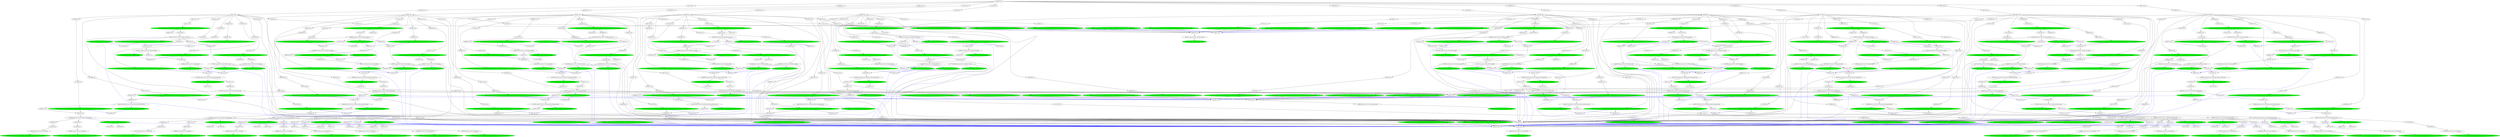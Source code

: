 strict digraph "reflow flowgraph sha256:32db8b71e908780b7be5ffdc0e3292e65ce20301a56a814e3014c63c8bbb6d7c" {
// Node definitions.
"0003ecbd-val-";
"0067cf10-val-";
"0070de32-extern-n10.r01.s05.Main.cp_primer_bed-s3://niema-test/n10/r01/n10.r01.s05.primers.bed" [
fillcolor=green
style=filled
];
"00bb469e-coerce-n10.r01.s02.Main.trimmed_bam";
"01a2471a-val-";
"01a5110e-val-";
"01cdbd43-extern-n10.r01.s08.Main.cp_depth-s3://niema-test/n10/r01/n10.r01.s08.depth.txt" [
fillcolor=green
style=filled
];
"020f7300-exec-n10.r01.s07.Main.untrimmed_bam" [
fillcolor=green
style=filled
];
"02482d49-val-";
"0256aca7-val-";
"03144be1-val-";
"034d0c7a-val-";
"0371d0a4-val-";
"03a4a394-val-";
"03ca3f78-exec-n10.r01.s03.Main.sorted_trimmed_bam" [
fillcolor=green
style=filled
];
"03d7b58d-val-";
"03ea9e53-val-";
"04ad020b-coerce-n10.r01.s10.Main.depth";
"04ad7627-val-";
"052675e8-extern-n10.r01.s07.Main.cp_consensus-s3://niema-test/n10/r01/n10.r01.s07.consensus.fas" [
fillcolor=green
style=filled
];
"05404d30-val-";
"05b05dbb-extern-n10.r01.s06.Main.cp_sorted_trimmed_bam-s3://niema-test/n10/r01/n10.r01.s06.sorted.trimmed.bam" [
fillcolor=green
style=filled
];
"06182d35-val-";
"06682092-val-";
"069a717b-extern-n10.r01.s10.Main.cp_sorted_untrimmed_bam-s3://niema-test/n10/r01/n10.r01.s10.untrimmed.sorted.bam" [
fillcolor=green
style=filled
];
"06e379e1-val-";
"07551fab-exec-n10.r01.s10.Main.consensus" [
fillcolor=green
style=filled
];
"0787fa3b-val-";
"07957e17-val-";
"07cc3dc2-extern-n10.r01.s04.Main.cp_pileup-s3://niema-test/n10/r01/n10.r01.s04.pileup.txt" [
fillcolor=green
style=filled
];
"07fc287c-val-";
"07fe452d-val-";
"083b37ac-val-";
"08584a1f-val-";
"089a3182-coerce-n10.r01.s03.Main.trimmed_bam";
"08a922d3-val-";
"08ef6675-val-";
"0953b80c-val-";
"09bcd79e-extern-n10.r01.s05.Main.cp_consensus-s3://niema-test/n10/r01/n10.r01.s05.consensus.fas" [
fillcolor=green
style=filled
];
"0a05697c-val-";
"0ab824ab-coerce-n10.r01.s08.Main.fq1";
"0ad4dfe1-val-";
"0b6983c4-extern-n10.r01.s04.Main.cp_ref_fas-s3://niema-test/n10/r01/n10.r01.s04.reference.fas" [
fillcolor=green
style=filled
];
"0c7b55d6-val-";
"0c943bb6-val-";
"0c9c656c-val-";
"0cd48a62-val-";
"0d111811-val-";
"0e0a6a3c-val-";
"0e106704-extern-n10.r01.s03.Main.cp_ref_fas-s3://niema-test/n10/r01/n10.r01.s03.reference.fas" [
fillcolor=green
style=filled
];
"0e8f108a-val-";
"0f00b4b1-exec-n10.r01.s05.Main.low_depth" [
fillcolor=green
style=filled
];
"0f2e238f-exec-n10.r01.s05.Main.sorted_trimmed_bam" [
fillcolor=green
style=filled
];
"0f36bf73-val-";
"0f4ca36d-val-";
"0f4d99f1-val-";
"0f9b0d57-coerce-n10.r01.s04.Main.fq1";
"0faeb8d4-val-";
"0febc19f-val-";
"10823bb9-coerce-n10.r01.s09.Main.trimmed_bam";
"10913e4e-coerce-n10.r01.s01.Main.consensus";
"10b6cbc5-exec-n10.r01.s01.Main.trimmed_bam" [
fillcolor=green
style=filled
];
"10cc6298-exec-n10.r01.s10.Main.untrimmed_bam" [
fillcolor=green
style=filled
];
"10e8ac75-extern-n10.r01.s02.Main.cp_untrimmed_bam-s3://niema-test/n10/r01/n10.r01.s02.untrimmed.bam" [
fillcolor=green
style=filled
];
"1107f960-extern-n10.r01.s02.Main.cp_sorted_trimmed_bam-s3://niema-test/n10/r01/n10.r01.s02.sorted.trimmed.bam" [
fillcolor=green
style=filled
];
"11866813-exec-n10.r01.s02.Main.sorted_trimmed_bam" [
fillcolor=green
style=filled
];
"11a93267-coerce-n10.r01.s07.Main.fq2";
"1222fd41-val-";
"1276cc24-extern-n10.r01.s10.Main.cp_low_depth-s3://niema-test/n10/r01/n10.r01.s10.lowdepth.tsv" [
fillcolor=green
style=filled
];
"12dc8f5b-exec-n10.r01.s05.Main.consensus" [
fillcolor=green
style=filled
];
"12f197b5-extern-n10.r01.s05.Main.cp_untrimmed_bam-s3://niema-test/n10/r01/n10.r01.s05.untrimmed.bam" [
fillcolor=green
style=filled
];
"130262d7-extern-n10.r01.s06.Main.cp_variants-s3://niema-test/n10/r01/n10.r01.s06.variants.vcf" [
fillcolor=green
style=filled
];
"1306e78b-extern-n10.r01.s10.Main.cp_untrimmed_bam-s3://niema-test/n10/r01/n10.r01.s10.untrimmed.bam" [
fillcolor=green
style=filled
];
"13130360-intern-n10.r01.s08.Main.fq2-s3://niema-test/n10/r01/n10.r01.s08_R2.fastq" [
fillcolor=green
style=filled
];
"131730e1-val-";
"131eeac2-val-";
"13b1e1a9-val-";
"13e79f4e-val-";
"144a5d48-val-";
"148d7078-val-";
"14f7d602-extern-n10.r01.s06.Main.cp_primer_bed-s3://niema-test/n10/r01/n10.r01.s06.primers.bed" [
fillcolor=green
style=filled
];
"150c71f7-val-";
"153a4722-exec-n10.r01.s07.Main.low_depth" [
fillcolor=green
style=filled
];
"1594a651-val-";
"15b4a6e4-val-";
"15ba11f0-intern-n10.r01.s10.Main.fq1-s3://niema-test/n10/r01/n10.r01.s10_R1.fastq" [
fillcolor=green
style=filled
];
"15c8f08e-coerce-n10.r01.s01.Main.depth";
"15dac2e4-val-";
"165d8ab4-val-";
"16658b0b-val-";
"166c93c5-val-";
"16880433-val-";
"1742f702-exec-n10.r01.s10.Main.variants" [
fillcolor=green
style=filled
];
"17449b18-val-";
"17650ef7-val-";
"1797a2de-val-";
"17ff47d4-intern-n10.r01.s09.Main.fq1-s3://niema-test/n10/r01/n10.r01.s09_R1.fastq" [
fillcolor=green
style=filled
];
"180b8087-extern-n10.r01.s08.Main.cp_untrimmed_bam-s3://niema-test/n10/r01/n10.r01.s08.untrimmed.bam" [
fillcolor=green
style=filled
];
"18257f97-val-";
"18272287-val-";
"19b51fe0-coerce-n10.r01.s09.Main.sorted_untrimmed_bam";
"19e25b79-val-";
"1a1efbac-val-";
"1ac10675-coerce-n10.r01.s10.Main.trimmed_bam";
"1b1223b6-extern-n10.r01.s07.Main.cp_pileup-s3://niema-test/n10/r01/n10.r01.s07.pileup.txt" [
fillcolor=green
style=filled
];
"1b2a8b95-coerce-n10.r01.s10.Main.variants";
"1bb6bfd2-coerce-n10.r01.s07.Main.variants";
"1c48c224-val-";
"1c492ac3-extern-n10.r01.s10.Main.cp_pileup-s3://niema-test/n10/r01/n10.r01.s10.pileup.txt" [
fillcolor=green
style=filled
];
"1c50ff68-coerce-n10.r01.s01.Main.primer_bed";
"1cb77018-coerce-n10.r01.s07.Main.pileup";
"1cde202c-val-";
"1d554db7-extern-n10.r01.s10.Main.cp_sorted_trimmed_bam-s3://niema-test/n10/r01/n10.r01.s10.sorted.trimmed.bam" [
fillcolor=green
style=filled
];
"1db6a8b5-val-";
"1dde9b83-val-";
"1e31864b-val-";
"1e9a20e3-val-";
"1f18965b-val-";
"1f306228-val-";
"2034d889-coerce-n10.r01.s08.Main.low_depth";
"203f17fe-val-";
"20b4aad0-val-";
"20c429d7-exec-n10.r01.s04.Main.variants" [
fillcolor=green
style=filled
];
"21034a47-extern-n10.r01.s07.Main.cp_low_depth-s3://niema-test/n10/r01/n10.r01.s07.lowdepth.tsv" [
fillcolor=green
style=filled
];
"213088b9-val-";
"219c60d4-extern-n10.r01.s01.Main.cp_untrimmed_bam-s3://niema-test/n10/r01/n10.r01.s01.untrimmed.bam" [
fillcolor=green
style=filled
];
"219e63d6-coerce-n10.r01.s08.Main.fq2";
"21b5a5ff-val-";
"21e1094e-coerce-n10.r01.s09.Main.sorted_trimmed_bam";
"220ce699-val-";
"2230e858-val-";
"22586bea-coerce-n10.r01.s06.Main.low_depth";
"2286696d-val-";
"23247c12-val-";
"233bd030-coerce-n10.r01.s05.Main.sorted_trimmed_bam";
"238c7983-val-";
"23b083db-val-";
"247b7892-extern-n10.r01.s09.Main.cp_sorted_trimmed_bam-s3://niema-test/n10/r01/n10.r01.s09.sorted.trimmed.bam" [
fillcolor=green
style=filled
];
"24de6121-coerce-n10.r01.s04.Main.pileup";
"24e36448-extern-n10.r01.s07.Main.cp_primer_bed-s3://niema-test/n10/r01/n10.r01.s07.primers.bed" [
fillcolor=green
style=filled
];
"2527d081-val-";
"2572fa46-exec-n10.r01.s06.Main.sorted_untrimmed_bam" [
fillcolor=green
style=filled
];
"257620df-coerce-n10.r01.s01.Main.sorted_trimmed_bam";
"258436cb-extern-n10.r01.s09.Main.cp_variants-s3://niema-test/n10/r01/n10.r01.s09.variants.vcf" [
fillcolor=green
style=filled
];
"25d1cad6-extern-n10.r01.s09.Main.cp_low_depth-s3://niema-test/n10/r01/n10.r01.s09.lowdepth.tsv" [
fillcolor=green
style=filled
];
"25fb90b9-val-";
"267f6add-exec-n10.r01.s03.Main.consensus" [
fillcolor=green
style=filled
];
"2687c922-val-";
"26b3e125-val-";
"26d47294-val-";
"26dbdb56-val-";
"2781e5b7-val-";
"27907f07-coerce-n10.r01.s04.Main.untrimmed_bam";
"288d2420-coerce-n10.r01.s05.Main.sorted_untrimmed_bam";
"28d566fd-coerce-n10.r01.s04.Main.sorted_trimmed_bam";
"28dbb33d-val-";
"294670c0-val-";
"294a5aaf-val-";
"2a1a1323-val-";
"2a6da55b-val-";
"2acca670-val-";
"2b0ea0aa-val-";
"2b2db1ef-val-";
"2b3b21dd-val-";
"2b597789-val-";
"2b9d8912-extern-n10.r01.s07.Main.cp_sorted_trimmed_bam-s3://niema-test/n10/r01/n10.r01.s07.sorted.trimmed.bam" [
fillcolor=green
style=filled
];
"2c051d3e-val-";
"2c218c55-val-";
"2c781be4-val-";
"2cd8790f-exec-n10.r01.s07.Main.trimmed_bam" [
fillcolor=green
style=filled
];
"2cdbf307-val-";
"2d03e13c-extern-n10.r01.s10.Main.cp_variants-s3://niema-test/n10/r01/n10.r01.s10.variants.vcf" [
fillcolor=green
style=filled
];
"2d315e90-val-";
"2d50114d-val-";
"2df1a6db-exec-n10.r01.s02.Main.untrimmed_bam" [
fillcolor=green
style=filled
];
"2e1b40fa-coerce-n10.r01.s05.Main.fq1";
"2e4e57ab-val-";
"2e8370e3-val-";
"2f8b29b3-val-";
"2fb3221b-val-";
"2fb6173c-val-";
"2fda58eb-val-";
"306c3bab-val-";
"30b36d41-val-";
"30b94413-val-";
"30e30852-extern-n10.r01.s03.Main.cp_low_depth-s3://niema-test/n10/r01/n10.r01.s03.lowdepth.tsv" [
fillcolor=green
style=filled
];
"312271c9-val-";
"318b1fb3-extern-n10.r01.s01.Main.cp_consensus-s3://niema-test/n10/r01/n10.r01.s01.consensus.fas" [
fillcolor=green
style=filled
];
"319808f2-exec-n10.r01.s06.Main.consensus" [
fillcolor=green
style=filled
];
"31d624af-val-";
"333a4cbf-extern-n10.r01.s03.Main.cp_untrimmed_bam-s3://niema-test/n10/r01/n10.r01.s03.untrimmed.bam" [
fillcolor=green
style=filled
];
"3364a223-val-";
"33880fc3-val-";
"33a5597a-val-";
"33ca91a0-val-";
"34270f73-val-";
"347eaf16-val-";
"34fe972c-val-";
"3520a33a-extern-n10.r01.s04.Main.cp_untrimmed_bam-s3://niema-test/n10/r01/n10.r01.s04.untrimmed.bam" [
fillcolor=green
style=filled
];
"35cc68fd-val-";
"360bd7f5-extern-n10.r01.s01.Main.cp_depth-s3://niema-test/n10/r01/n10.r01.s01.depth.txt" [
fillcolor=green
style=filled
];
"36845fe1-val-";
"37018c11-val-";
"370e1665-coerce-n10.r01.s10.Main.sorted_trimmed_bam";
"371b51ee-extern-n10.r01.s10.Main.cp_ref_fas-s3://niema-test/n10/r01/n10.r01.s10.reference.fas" [
fillcolor=green
style=filled
];
"374db5a6-val-";
"375710f9-val-";
"379179a5-val-";
"37b20209-exec-n10.r01.s01.Main.sorted_untrimmed_bam" [
fillcolor=green
style=filled
];
"37e8f702-val-";
"38461a33-val-";
"38da1a92-val-";
"39426124-val-";
"396b8631-val-";
"39ae5ea9-exec-n10.r01.s04.Main.low_depth" [
fillcolor=green
style=filled
];
"3a4b0313-coerce-n10.r01.s05.Main.trimmed_bam";
"3a66b569-val-";
"3ad53dba-val-";
"3aeeba57-val-";
"3af1bacb-val-";
"3b08e856-val-";
"3b4e1d0f-val-";
"3b4f4354-extern-n10.r01.s01.Main.cp_sorted_untrimmed_bam-s3://niema-test/n10/r01/n10.r01.s01.untrimmed.sorted.bam" [
fillcolor=green
style=filled
];
"3bb11bd5-extern-n10.r01.s02.Main.cp_ref_gff-s3://niema-test/n10/r01/n10.r01.s02.reference.gff" [
fillcolor=green
style=filled
];
"3bf47155-val-";
"3c14f751-val-";
"3c8391f3-val-";
"3c876332-val-";
"3cd3cb96-val-";
"3d2a2844-val-";
"3d44cf42-val-";
"3d51ab2a-val-";
"3d617163-val-";
"3d941426-val-";
"3de45ef2-val-";
"3df81ce8-val-";
"3ee2b6bd-val-";
"3f6a70ab-exec-n10.r01.s08.Main.variants" [
fillcolor=green
style=filled
];
"3f9fe109-extern-n10.r01.s03.Main.cp_pileup-s3://niema-test/n10/r01/n10.r01.s03.pileup.txt" [
fillcolor=green
style=filled
];
"3fa67626-val-";
"400bc2ed-val-";
"40cd19ba-exec-n10.r01.s04.Main.pileup" [
fillcolor=green
style=filled
];
"41789e57-val-";
"41d323c3-val-";
"4203792a-val-";
"4264bc89-coerce-n10.r01.s09.Main.fq1";
"42a35eed-val-";
"42c9a98c-val-";
"42e669cd-exec-n10.r01.s04.Main.untrimmed_bam" [
fillcolor=green
style=filled
];
"432dc1fc-val-";
"4342e049-exec-n10.r01.s02.Main.depth" [
fillcolor=green
style=filled
];
"436a0356-val-";
"43ebbda5-extern-n10.r01.s04.Main.cp_sorted_untrimmed_bam-s3://niema-test/n10/r01/n10.r01.s04.untrimmed.sorted.bam" [
fillcolor=green
style=filled
];
"44a69262-val-";
"44fd6b07-val-";
"459386a8-val-";
"45a89c3b-val-";
"45bb2498-val-";
"45c3e229-val-";
"45c5e285-val-";
"4603f014-val-";
"461b2dbc-val-";
"4642474d-val-";
"467ee15d-val-";
"46a49192-val-";
"46b8187c-extern-n10.r01.s05.Main.cp_sorted_untrimmed_bam-s3://niema-test/n10/r01/n10.r01.s05.untrimmed.sorted.bam" [
fillcolor=green
style=filled
];
"470a65e8-val-";
"474c09a3-val-";
"47625c5d-val-";
"4776fd1e-exec-n10.r01.s01.Main.depth" [
fillcolor=green
style=filled
];
"4799f435-coerce-n10.r01.s09.Main.low_depth";
"47bb0fd9-val-";
"47e889c5-val-";
"4805b247-val-";
"480a776d-val-";
"488e1155-val-";
"488f3d5a-val-";
"4893c7a5-val-";
"4919f87e-extern-n10.r01.s09.Main.cp_ref_gff-s3://niema-test/n10/r01/n10.r01.s09.reference.gff" [
fillcolor=green
style=filled
];
"4927c70d-val-";
"4939ae40-val-";
"497eb900-val-";
"4a93ab85-exec-n10.r01.s01.Main.ref_fas" [
fillcolor=green
style=filled
];
"4b0ded31-val-";
"4ba2256b-val-";
"4c087f50-val-";
"4c2dbfc9-val-";
"4c77357c-coerce-n10.r01.s04.Main.fq2";
"4ccb1f57-extern-n10.r01.s09.Main.cp_sorted_untrimmed_bam-s3://niema-test/n10/r01/n10.r01.s09.untrimmed.sorted.bam" [
fillcolor=green
style=filled
];
"4ceb375d-exec-n10.r01.s02.Main.variants" [
fillcolor=green
style=filled
];
"4d498159-val-";
"4d751054-coerce-n10.r01.s10.Main.consensus";
"4dcb1300-val-";
"4de74636-val-";
"4e27dcac-val-";
"4e9efc3b-val-";
"4ecf031b-exec-n10.r01.s04.Main.trimmed_bam" [
fillcolor=green
style=filled
];
"4f3dd251-val-";
"4f91b3c0-exec-n10.r01.s09.Main.pileup" [
fillcolor=green
style=filled
];
"5076d43b-coerce-n10.r01.s09.Main.variants";
"50b3d54a-exec-n10.r01.s05.Main.variants" [
fillcolor=green
style=filled
];
"50c23418-coerce-n10.r01.s07.Main.depth";
"50ddfc0f-coerce-n10.r01.s10.Main.fq2";
"519a6748-val-";
"53024c2f-extern-n10.r01.s03.Main.cp_depth-s3://niema-test/n10/r01/n10.r01.s03.depth.txt" [
fillcolor=green
style=filled
];
"53afe4ea-val-";
"53e16067-val-";
"541d88e1-val-";
"543a57eb-val-";
"54f46041-coerce-n10.r01.s02.Main.sorted_trimmed_bam";
"554d2f59-extern-n10.r01.s01.Main.cp_variants-s3://niema-test/n10/r01/n10.r01.s01.variants.vcf" [
fillcolor=green
style=filled
];
"555c07e5-coerce-n10.r01.s02.Main.low_depth";
"55aab8b0-val-";
"55e37ce0-extern-n10.r01.s05.Main.cp_low_depth-s3://niema-test/n10/r01/n10.r01.s05.lowdepth.tsv" [
fillcolor=green
style=filled
];
"562814ea-val-";
"56387308-val-";
"56401429-val-";
"5713f31e-val-";
"574bb3e5-exec-n10.r01.s06.Main.depth" [
fillcolor=green
style=filled
];
"57589102-exec-n10.r01.s01.Main.untrimmed_bam" [
fillcolor=green
style=filled
];
"57d80b46-val-";
"57e6dd24-exec-n10.r01.s03.Main.variants" [
fillcolor=green
style=filled
];
"587dbe2f-val-";
"58aedbbe-exec-n10.r01.s09.Main.untrimmed_bam" [
fillcolor=green
style=filled
];
"58dff282-val-";
"59376b85-val-";
"5975a52b-exec-n10.r01.s06.Main.low_depth" [
fillcolor=green
style=filled
];
"59d08113-val-";
"59d16aa2-val-";
"59e34a15-val-";
"59eb1b04-coerce-n10.r01.s08.Main.pileup";
"59ecc2d2-exec-n10.r01.s10.Main.sorted_trimmed_bam" [
fillcolor=green
style=filled
];
"5a06b370-val-";
"5ad07aeb-exec-n10.r01.s03.Main.pileup" [
fillcolor=green
style=filled
];
"5b06a250-val-";
"5bb99860-val-";
"5bc81f50-val-";
"5c0259ed-val-";
"5c261ee6-coerce-n10.r01.s07.Main.consensus";
"5c3b32f3-extern-n10.r01.s04.Main.cp_sorted_trimmed_bam-s3://niema-test/n10/r01/n10.r01.s04.sorted.trimmed.bam" [
fillcolor=green
style=filled
];
"5c4a0c3a-val-";
"5c66472d-val-";
"5c948a42-val-";
"5da69aae-val-";
"5e6bd520-val-";
"5e9b7362-val-";
"5ebadd36-val-";
"5ebfdfb7-extern-n10.r01.s02.Main.cp_low_depth-s3://niema-test/n10/r01/n10.r01.s02.lowdepth.tsv" [
fillcolor=green
style=filled
];
"5f026cd0-exec-n10.r01.s07.Main.sorted_untrimmed_bam" [
fillcolor=green
style=filled
];
"5f3c8312-val-";
"5f489658-exec-n10.r01.s09.Main.sorted_trimmed_bam" [
fillcolor=green
style=filled
];
"5f98a31a-val-";
"5fac3dd6-val-";
"5fe90c8b-val-";
"5fecae09-val-";
"5fee40fd-val-";
"6015ae1e-coerce-n10.r01.s01.Main.ref_gff";
"60738948-val-";
"607ad253-coerce-n10.r01.s07.Main.sorted_untrimmed_bam";
"60aa59db-val-";
"6128c8e5-intern-n10.r01.s05.Main.fq1-s3://niema-test/n10/r01/n10.r01.s05_R1.fastq" [
fillcolor=green
style=filled
];
"61d442e7-val-";
"62373405-coerce-n10.r01.s10.Main.sorted_untrimmed_bam";
"62787cdf-coerce-n10.r01.s05.Main.pileup";
"6298baaf-coerce-n10.r01.s05.Main.consensus";
"634a009c-val-";
"634c97f5-val-";
"636fdaf0-val-";
"63e51aea-val-";
"642c7b7f-val-";
"6445b3f9-val-";
"648c4978-coerce-n10.r01.s08.Main.variants";
"64c557b9-val-";
"6515f38b-extern-n10.r01.s01.Main.cp_ref_fas-s3://niema-test/n10/r01/n10.r01.s01.reference.fas" [
fillcolor=green
style=filled
];
"65c6dc2e-val-";
"65e4db22-coerce-n10.r01.s09.Main.consensus";
"669e8909-val-";
"66c69df2-val-";
"66ccfb92-exec-n10.r01.s05.Main.pileup" [
fillcolor=green
style=filled
];
"671f52ea-val-";
"67847bc8-val-";
"6788e0a2-val-";
"6795f906-exec-n10.r01.s02.Main.consensus" [
fillcolor=green
style=filled
];
"67d1ad09-val-";
"683eb066-val-";
"6849bf5d-coerce-n10.r01.s06.Main.sorted_trimmed_bam";
"6849c377-val-";
"69187bbd-val-";
"692d28f6-extern-n10.r01.s09.Main.cp_pileup-s3://niema-test/n10/r01/n10.r01.s09.pileup.txt" [
fillcolor=green
style=filled
];
"69e3c71e-val-";
"6a052429-val-";
"6a130997-extern-n10.r01.s03.Main.cp_sorted_trimmed_bam-s3://niema-test/n10/r01/n10.r01.s03.sorted.trimmed.bam" [
fillcolor=green
style=filled
];
"6a1829cc-extern-n10.r01.s05.Main.cp_ref_gff-s3://niema-test/n10/r01/n10.r01.s05.reference.gff" [
fillcolor=green
style=filled
];
"6a337ddd-val-";
"6a73b570-intern-n10.r01.s04.Main.fq1-s3://niema-test/n10/r01/n10.r01.s04_R1.fastq" [
fillcolor=green
style=filled
];
"6b1824f2-val-";
"6b57050d-val-";
"6bc98724-val-";
"6c00e252-val-";
"6c1ba58d-val-";
"6c976a48-val-";
"6ceba670-extern-n10.r01.s04.Main.cp_primer_bed-s3://niema-test/n10/r01/n10.r01.s04.primers.bed" [
fillcolor=green
style=filled
];
"6d28edd3-val-";
"6da8ba05-val-";
"6dee7f97-exec-n10.r01.s08.Main.low_depth" [
fillcolor=green
style=filled
];
"6e29f2b2-val-";
"6e9dbb50-extern-n10.r01.s10.Main.cp_primer_bed-s3://niema-test/n10/r01/n10.r01.s10.primers.bed" [
fillcolor=green
style=filled
];
"6e9ffd9c-val-";
"6ed2814a-coerce-n10.r01.s02.Main.variants";
"6eefdcde-extern-n10.r01.s05.Main.cp_ref_fas-s3://niema-test/n10/r01/n10.r01.s05.reference.fas" [
fillcolor=green
style=filled
];
"6f6ff134-val-";
"6f88f953-val-";
"6f9e6b2f-val-";
"6fb0f6dc-val-";
"6fbc314c-val-";
"6fcc5a7f-val-";
"6fdda006-val-";
"705bb3eb-val-";
"71010dc4-val-";
"717b1785-coerce-n10.r01.s06.Main.trimmed_bam";
"72530754-coerce-n10.r01.s01.Main.trimmed_bam";
"72bca865-exec-n10.r01.s08.Main.sorted_untrimmed_bam" [
fillcolor=green
style=filled
];
"72da11de-val-";
"72e87ddc-val-";
"7337e25f-val-";
"73589cc8-coerce-n10.r01.s03.Main.consensus";
"73d243f1-val-";
"7403d763-val-";
"741a7522-exec-n10.r01.s07.Main.consensus" [
fillcolor=green
style=filled
];
"74222989-val-";
"745b50ce-coerce-n10.r01.s07.Main.sorted_trimmed_bam";
"7460f253-coerce-n10.r01.s10.Main.low_depth";
"747d67c6-val-";
"74940568-val-";
"751da106-val-";
"755e213f-val-";
"7584ba37-val-";
"75ac07ba-val-";
"75baa3ec-val-";
"75cf2af5-val-";
"75cfe92a-val-";
"7633c55f-val-";
"763ed2d3-exec-n10.r01.s08.Main.untrimmed_bam" [
fillcolor=green
style=filled
];
"76736cb4-val-";
"76736cd4-val-";
"768edca0-val-";
"769b0603-val-";
"76e8aa47-extern-n10.r01.s10.Main.cp_ref_gff-s3://niema-test/n10/r01/n10.r01.s10.reference.gff" [
fillcolor=green
style=filled
];
"770cd3f8-val-";
"77182435-val-";
"772ca53f-val-";
"7733e31b-val-";
"773b0258-val-";
"778883e2-val-";
"77a40600-val-";
"77ca5cda-intern-n10.r01.s02.Main.fq1-s3://niema-test/n10/r01/n10.r01.s02_R1.fastq" [
fillcolor=green
style=filled
];
"784bf46b-extern-n10.r01.s04.Main.cp_depth-s3://niema-test/n10/r01/n10.r01.s04.depth.txt" [
fillcolor=green
style=filled
];
"78c52fa5-extern-n10.r01.s07.Main.cp_untrimmed_bam-s3://niema-test/n10/r01/n10.r01.s07.untrimmed.bam" [
fillcolor=green
style=filled
];
"7908fdc6-coerce-n10.r01.s03.Main.untrimmed_bam";
"7915b0a7-exec-n10.r01.s07.Main.pileup" [
fillcolor=green
style=filled
];
"79e7449e-coerce-n10.r01.s08.Main.consensus";
"79f00181-val-";
"7bf9b09a-val-";
"7c755c59-val-";
"7c77cafc-val-";
"7d293c31-val-";
"7d80a164-val-";
"7d87f410-val-";
"7dcdd82f-val-";
"7e10cf75-coerce-n10.r01.s03.Main.fq2";
"7e74458f-val-";
"7e77c2c9-exec-n10.r01.s08.Main.depth" [
fillcolor=green
style=filled
];
"7e9fda38-coerce-n10.r01.s02.Main.sorted_untrimmed_bam";
"7ec11aa9-val-";
"7f25929c-val-";
"8056cc0d-val-";
"80b52920-val-";
"80ba253a-exec-n10.r01.s08.Main.pileup" [
fillcolor=green
style=filled
];
"80c53e01-val-";
"80da1f0e-coerce-n10.r01.s06.Main.variants";
"80ef8170-val-";
"8135a36c-val-";
"814adeb4-extern-n10.r01.s08.Main.cp_low_depth-s3://niema-test/n10/r01/n10.r01.s08.lowdepth.tsv" [
fillcolor=green
style=filled
];
"81d1866e-val-";
"81d20aa0-val-";
"821d4e52-val-";
"8259c9df-val-";
"8293b754-val-";
"82c31827-val-";
"833410e3-coerce-n10.r01.s01.Main.pileup";
"834c04dc-val-";
"834cbb4f-val-";
"83919390-val-";
"849614b4-val-";
"84ec6845-val-";
"85feb8e7-intern-n10.r01.s02.Main.fq2-s3://niema-test/n10/r01/n10.r01.s02_R2.fastq" [
fillcolor=green
style=filled
];
"86041da8-coerce-n10.r01.s01.Main.sorted_untrimmed_bam";
"868a97a2-val-";
"871d0546-extern-n10.r01.s01.Main.cp_pileup-s3://niema-test/n10/r01/n10.r01.s01.pileup.txt" [
fillcolor=green
style=filled
];
"8737a0e2-exec-n10.r01.s10.Main.depth" [
fillcolor=green
style=filled
];
"87434609-val-";
"876308ed-val-";
"878c4a46-val-";
"884bb3b0-coerce-n10.r01.s09.Main.pileup";
"888274e3-val-";
"888831f3-val-";
"888d4689-val-";
"88b01a7b-exec-n10.r01.s08.Main.consensus" [
fillcolor=green
style=filled
];
"88db71e7-val-";
"88eb93f3-val-";
"890a8e4d-extern-n10.r01.s07.Main.cp_depth-s3://niema-test/n10/r01/n10.r01.s07.depth.txt" [
fillcolor=green
style=filled
];
"8913187a-val-";
"891ac792-val-";
"89318408-coerce-n10.r01.s05.Main.low_depth";
"8ab9e609-intern-n10.r01.s08.Main.fq1-s3://niema-test/n10/r01/n10.r01.s08_R1.fastq" [
fillcolor=green
style=filled
];
"8ac4030f-val-";
"8ae7a0b8-val-";
"8b678059-val-";
"8b778075-val-";
"8baef4eb-val-";
"8bcf212a-val-";
"8c1e9169-val-";
"8c741390-val-";
"8d259cf8-val-";
"8d9aac5c-coerce-n10.r01.s03.Main.depth";
"8d9fccdd-val-";
"8e0807ac-extern-n10.r01.s06.Main.cp_ref_gff-s3://niema-test/n10/r01/n10.r01.s06.reference.gff" [
fillcolor=green
style=filled
];
"8e187d63-val-";
"8e1b84ff-coerce-n10.r01.s01.Main.untrimmed_bam";
"8e798d41-val-";
"8edeb50b-intern-n10.r01.s01.Main.fq2-s3://niema-test/n10/r01/n10.r01.s01_R2.fastq" [
fillcolor=green
style=filled
];
"8efc226e-coerce-n10.r01.s02.Main.untrimmed_bam";
"8f08f57e-val-";
"8fe4c9a7-exec-n10.r01.s08.Main.sorted_trimmed_bam" [
fillcolor=green
style=filled
];
"90080c0d-extern-n10.r01.s08.Main.cp_sorted_untrimmed_bam-s3://niema-test/n10/r01/n10.r01.s08.untrimmed.sorted.bam" [
fillcolor=green
style=filled
];
"903a3dd0-intern-n10.r01.s05.Main.fq2-s3://niema-test/n10/r01/n10.r01.s05_R2.fastq" [
fillcolor=green
style=filled
];
"906b60c6-exec-n10.r01.s08.Main.trimmed_bam" [
fillcolor=green
style=filled
];
"90f7a240-val-";
"911957be-exec-n10.r01.s06.Main.variants" [
fillcolor=green
style=filled
];
"91f2ef63-coerce-n10.r01.s06.Main.pileup";
"924042bb-val-";
"9243e069-val-";
"92630c8e-val-";
"92771260-exec-n10.r01.s05.Main.trimmed_bam" [
fillcolor=green
style=filled
];
"936a1267-val-";
"939a74ae-exec-n10.r01.s01.Main.sorted_trimmed_bam" [
fillcolor=green
style=filled
];
"9439857c-val-";
"945ae4bc-val-";
"94ee89ca-val-";
"9698fa03-val-";
"96c6ed1e-coerce-n10.r01.s02.Main.pileup";
"97474865-intern-n10.r01.s03.Main.fq2-s3://niema-test/n10/r01/n10.r01.s03_R2.fastq" [
fillcolor=green
style=filled
];
"97671b90-val-";
"97fc4c45-val-";
"9800d9bc-extern-n10.r01.s02.Main.cp_variants-s3://niema-test/n10/r01/n10.r01.s02.variants.vcf" [
fillcolor=green
style=filled
];
"9813da02-val-";
"98385ccf-val-";
"98ace044-intern-n10.r01.s10.Main.fq2-s3://niema-test/n10/r01/n10.r01.s10_R2.fastq" [
fillcolor=green
style=filled
];
"98f15d7d-extern-n10.r01.s01.Main.cp_primer_bed-s3://niema-test/n10/r01/n10.r01.s01.primers.bed" [
fillcolor=green
style=filled
];
"98f6ecaa-exec-n10.r01.s07.Main.sorted_trimmed_bam" [
fillcolor=green
style=filled
];
"9915d565-val-";
"996a7448-extern-n10.r01.s01.Main.cp_low_depth-s3://niema-test/n10/r01/n10.r01.s01.lowdepth.tsv" [
fillcolor=green
style=filled
];
"99e14089-extern-n10.r01.s06.Main.cp_depth-s3://niema-test/n10/r01/n10.r01.s06.depth.txt" [
fillcolor=green
style=filled
];
"99f4ad65-coerce-n10.r01.s03.Main.fq1";
"9a0c61bb-val-";
"9a0f72c7-coerce-n10.r01.s04.Main.depth";
"9a5637ba-coerce-n10.r01.s02.Main.fq2";
"9a71f6dd-val-";
"9aab8e3d-val-";
"9c029161-val-";
"9c74dbbc-val-";
"9c8933e1-val-";
"9cd3cda9-extern-n10.r01.s02.Main.cp_pileup-s3://niema-test/n10/r01/n10.r01.s02.pileup.txt" [
fillcolor=green
style=filled
];
"9e2ca3bd-val-";
"9e388be8-val-";
"9e58223e-val-";
"9efed769-val-";
"9f760842-coerce-n10.r01.s05.Main.variants";
"9f8a6850-val-";
"a1116357-val-";
"a12e4c23-extern-n10.r01.s10.Main.cp_consensus-s3://niema-test/n10/r01/n10.r01.s10.consensus.fas" [
fillcolor=green
style=filled
];
"a268c53e-val-";
"a2e9c85f-val-";
"a2fee613-coerce-n10.r01.s08.Main.sorted_trimmed_bam";
"a34db3c2-val-";
"a355e66d-val-";
"a39ec126-val-";
"a4253a7e-extern-n10.r01.s04.Main.cp_low_depth-s3://niema-test/n10/r01/n10.r01.s04.lowdepth.tsv" [
fillcolor=green
style=filled
];
"a458da98-exec-n10.r01.s09.Main.sorted_untrimmed_bam" [
fillcolor=green
style=filled
];
"a53771a4-coerce-n10.r01.s05.Main.untrimmed_bam";
"a58f7f81-coerce-n10.r01.s04.Main.variants";
"a5b58692-val-";
"a5fb4d49-val-";
"a66e8443-val-";
"a6965188-val-";
"a6bfd683-val-";
"a6da9dfb-val-";
"a77a4683-val-";
"a82829de-val-";
"a87a8e0a-val-";
"a887fdd5-val-";
"a8fb09f8-extern-n10.r01.s06.Main.cp_ref_fas-s3://niema-test/n10/r01/n10.r01.s06.reference.fas" [
fillcolor=green
style=filled
];
"a9b570ce-exec-n10.r01.s06.Main.untrimmed_bam" [
fillcolor=green
style=filled
];
"a9c95c19-val-";
"aa4cced3-exec-n10.r01.s05.Main.depth" [
fillcolor=green
style=filled
];
"aa7c3985-extern-n10.r01.s02.Main.cp_sorted_untrimmed_bam-s3://niema-test/n10/r01/n10.r01.s02.untrimmed.sorted.bam" [
fillcolor=green
style=filled
];
"ab2e92e7-val-";
"ab7f9b78-coerce-n10.r01.s10.Main.pileup";
"abb73d28-coerce-n10.r01.s06.Main.depth";
"ac605ef2-coerce-n10.r01.s08.Main.untrimmed_bam";
"ac720804-extern-n10.r01.s08.Main.cp_primer_bed-s3://niema-test/n10/r01/n10.r01.s08.primers.bed" [
fillcolor=green
style=filled
];
"ac74e130-val-";
"ad93bcce-val-";
"adf77063-val-";
"ae0687f5-val-";
"aec47b63-val-";
"aef04761-extern-n10.r01.s09.Main.cp_consensus-s3://niema-test/n10/r01/n10.r01.s09.consensus.fas" [
fillcolor=green
style=filled
];
"aefa1311-val-";
"b0457e6b-intern-n10.r01.s07.Main.fq2-s3://niema-test/n10/r01/n10.r01.s07_R2.fastq" [
fillcolor=green
style=filled
];
"b04bc622-val-";
"b057f5cb-extern-n10.r01.s06.Main.cp_untrimmed_bam-s3://niema-test/n10/r01/n10.r01.s06.untrimmed.bam" [
fillcolor=green
style=filled
];
"b0697c46-val-";
"b0b61a88-exec-n10.r01.s06.Main.pileup" [
fillcolor=green
style=filled
];
"b0e5c81f-coerce-n10.r01.s04.Main.sorted_untrimmed_bam";
"b0ef249c-val-";
"b1b83d21-val-";
"b216eeb4-val-";
"b2b21013-val-";
"b2cdbdb8-val-";
"b3002a76-extern-n10.r01.s08.Main.cp_ref_gff-s3://niema-test/n10/r01/n10.r01.s08.reference.gff" [
fillcolor=green
style=filled
];
"b37cc5dc-extern-n10.r01.s02.Main.cp_depth-s3://niema-test/n10/r01/n10.r01.s02.depth.txt" [
fillcolor=green
style=filled
];
"b39e7b64-val-";
"b4184a63-val-";
"b47b7e4a-exec-n10.r01.s04.Main.sorted_trimmed_bam" [
fillcolor=green
style=filled
];
"b48a5208-exec-n10.r01.s03.Main.depth" [
fillcolor=green
style=filled
];
"b4afd5ce-exec-n10.r01.s09.Main.trimmed_bam" [
fillcolor=green
style=filled
];
"b4b01454-val-";
"b4e81f84-exec-n10.r01.s10.Main.trimmed_bam" [
fillcolor=green
style=filled
];
"b52ad711-intern-n10.r01.s01.Main.fq1-s3://niema-test/n10/r01/n10.r01.s01_R1.fastq" [
fillcolor=green
style=filled
];
"b5326483-val-";
"b53cd648-val-";
"b5c719ef-val-";
"b5e08361-coerce-n10.r01.s07.Main.trimmed_bam";
"b607314b-val-";
"b6272229-val-";
"b648faf0-exec-n10.r01.s02.Main.trimmed_bam" [
fillcolor=green
style=filled
];
"b67089ac-val-";
"b68d2f2f-val-";
"b6935eb1-val-";
"b6b4fd02-coerce-n10.r01.s08.Main.trimmed_bam";
"b7726641-coerce-n10.r01.s01.Main.variants";
"b7c5e19c-coerce-n10.r01.s02.Main.consensus";
"b7c80cb5-val-";
"b7d0c53e-val-";
"ba083269-coerce-n10.r01.s04.Main.trimmed_bam";
"ba54d966-val-";
"ba8216d0-val-";
"bb256def-extern-n10.r01.s02.Main.cp_primer_bed-s3://niema-test/n10/r01/n10.r01.s02.primers.bed" [
fillcolor=green
style=filled
];
"bc1d9e6a-intern-n10.r01.s07.Main.fq1-s3://niema-test/n10/r01/n10.r01.s07_R1.fastq" [
fillcolor=green
style=filled
];
"bc505b25-coerce-n10.r01.s08.Main.depth";
"bc675eee-val-";
"bc68e4cb-val-";
"bc782855-val-";
"bcaa69ef-val-";
"bd7ba5c5-val-";
"bd7de902-extern-n10.r01.s05.Main.cp_variants-s3://niema-test/n10/r01/n10.r01.s05.variants.vcf" [
fillcolor=green
style=filled
];
"bd8ce19d-val-";
"bdba1050-val-";
"bdd37b23-val-";
"bde8ddd4-extern-n10.r01.s02.Main.cp_consensus-s3://niema-test/n10/r01/n10.r01.s02.consensus.fas" [
fillcolor=green
style=filled
];
"bdf5de70-val-";
"bea0bc01-val-";
"bfffbed0-val-";
"c065efaa-exec-n10.r01.s09.Main.low_depth" [
fillcolor=green
style=filled
];
"c069412a-extern-n10.r01.s04.Main.cp_consensus-s3://niema-test/n10/r01/n10.r01.s04.consensus.fas" [
fillcolor=green
style=filled
];
"c11cf9d4-val-";
"c14428a2-exec-n10.r01.s03.Main.sorted_untrimmed_bam" [
fillcolor=green
style=filled
];
"c1cf61fd-val-";
"c1ff8191-val-";
"c2783d46-val-";
"c2a46e34-extern-n10.r01.s07.Main.cp_ref_fas-s3://niema-test/n10/r01/n10.r01.s07.reference.fas" [
fillcolor=green
style=filled
];
"c2e66650-coerce-n10.r01.s03.Main.variants";
"c387cbd6-val-";
"c3890840-val-";
"c3c24c4a-val-";
"c3f285ef-extern-n10.r01.s09.Main.cp_ref_fas-s3://niema-test/n10/r01/n10.r01.s09.reference.fas" [
fillcolor=green
style=filled
];
"c403c122-val-";
"c44d518c-coerce-n10.r01.s03.Main.pileup";
"c4884319-coerce-n10.r01.s02.Main.fq1";
"c4b56dd7-val-";
"c4d18d4c-val-";
"c560d6b4-val-";
"c56c7dde-exec-n10.r01.s06.Main.trimmed_bam" [
fillcolor=green
style=filled
];
"c58f2952-exec-n10.r01.s03.Main.trimmed_bam" [
fillcolor=green
style=filled
];
"c5b148b5-exec-n10.r01.s01.Main.pileup" [
fillcolor=green
style=filled
];
"c6680c14-val-";
"c73afaae-coerce-n10.r01.s06.Main.fq2";
"c77a67d9-exec-n10.r01.s01.Main.low_depth" [
fillcolor=green
style=filled
];
"c7a19dc0-extern-n10.r01.s09.Main.cp_primer_bed-s3://niema-test/n10/r01/n10.r01.s09.primers.bed" [
fillcolor=green
style=filled
];
"c7c86fa8-extern-n10.r01.s06.Main.cp_pileup-s3://niema-test/n10/r01/n10.r01.s06.pileup.txt" [
fillcolor=green
style=filled
];
"c83303d2-val-";
"c85ed93d-val-";
"c85f882b-coerce-n10.r01.s05.Main.fq2";
"c9097c54-val-";
"c96f8369-val-";
"c9adf9fb-exec-n10.r01.s01.Main.consensus" [
fillcolor=green
style=filled
];
"ca26cdc9-val-";
"ca2d69c0-val-";
"ca5503ad-val-";
"cafc1472-val-";
"cb13fc63-val-";
"cb33c316-val-";
"cb8d43d6-coerce-n10.r01.s10.Main.fq1";
"cb9ead49-val-";
"cbb1f41a-val-";
"cbfdf1fd-val-";
"cc8fe4ec-val-";
"ccaae1bc-val-";
"cd029904-extern-n10.r01.s06.Main.cp_sorted_untrimmed_bam-s3://niema-test/n10/r01/n10.r01.s06.untrimmed.sorted.bam" [
fillcolor=green
style=filled
];
"cd4950cf-intern-n10.r01.s06.Main.fq1-s3://niema-test/n10/r01/n10.r01.s06_R1.fastq" [
fillcolor=green
style=filled
];
"cd5da67a-extern-n10.r01.s08.Main.cp_consensus-s3://niema-test/n10/r01/n10.r01.s08.consensus.fas" [
fillcolor=green
style=filled
];
"cd61f10b-val-";
"cda7c5b3-val-";
"ce30e566-coerce-n10.r01.s07.Main.low_depth";
"ce4bce24-val-";
"ce7fb05e-intern-n10.r01.s04.Main.fq2-s3://niema-test/n10/r01/n10.r01.s04_R2.fastq" [
fillcolor=green
style=filled
];
"ce9746d6-val-";
"cf022a59-val-";
"cf2d738e-val-";
"cfaa0769-extern-n10.r01.s03.Main.cp_primer_bed-s3://niema-test/n10/r01/n10.r01.s03.primers.bed" [
fillcolor=green
style=filled
];
"cfd5166b-val-";
"cfdfc3d0-val-";
"d054a516-coerce-n10.r01.s03.Main.low_depth";
"d155893d-val-";
"d181cee1-exec-n10.r01.s09.Main.depth" [
fillcolor=green
style=filled
];
"d288981e-extern-n10.r01.s05.Main.cp_depth-s3://niema-test/n10/r01/n10.r01.s05.depth.txt" [
fillcolor=green
style=filled
];
"d2a8e5d3-val-";
"d2ad5815-coerce-n10.r01.s06.Main.untrimmed_bam";
"d34bc1ca-val-";
"d362cecb-val-";
"d3725758-coerce-n10.r01.s07.Main.untrimmed_bam";
"d3caa504-exec-n10.r01.s07.Main.depth" [
fillcolor=green
style=filled
];
"d4177e28-coerce-n10.r01.s02.Main.depth";
"d43475a8-val-";
"d4495488-val-";
"d4a78b3e-exec-n10.r01.s09.Main.variants" [
fillcolor=green
style=filled
];
"d4f78410-val-";
"d4f8cfe8-val-";
"d5174a0d-val-";
"d5b1fa90-val-";
"d5dc3154-exec-n10.r01.s10.Main.sorted_untrimmed_bam" [
fillcolor=green
style=filled
];
"d654757c-val-";
"d6b4865f-val-";
"d7a0aa24-val-";
"d8cb3faa-val-";
"d9034856-exec-n10.r01.s03.Main.low_depth" [
fillcolor=green
style=filled
];
"d96683c3-val-";
"d9e8390e-extern-n10.r01.s04.Main.cp_ref_gff-s3://niema-test/n10/r01/n10.r01.s04.reference.gff" [
fillcolor=green
style=filled
];
"da11f51f-val-";
"da6182bb-val-";
"da8ded21-coerce-n10.r01.s09.Main.fq2";
"db1dd5a0-val-";
"db807c85-exec-n10.r01.s09.Main.consensus" [
fillcolor=green
style=filled
];
"db89b9db-val-";
"dbcca5b2-exec-n10.r01.s02.Main.pileup" [
fillcolor=green
style=filled
];
"dbe06fe3-val-";
"dc34dcfd-val-";
"dca225e7-coerce-n10.r01.s01.Main.low_depth";
"dced28ae-coerce-n10.r01.s01.Main.fq2";
"dcf48e0a-val-";
"dd3584b9-val-";
"dd80e62a-exec-n10.r01.s10.Main.low_depth" [
fillcolor=green
style=filled
];
"de016a8d-exec-n10.r01.s03.Main.untrimmed_bam" [
fillcolor=green
style=filled
];
"de220235-exec-n10.r01.s07.Main.variants" [
fillcolor=green
style=filled
];
"de4b55b8-val-";
"df4c6f01-coerce-n10.r01.s01.Main.fq1";
"df547bfe-val-";
"df75d0db-exec-n10.r01.s02.Main.sorted_untrimmed_bam" [
fillcolor=green
style=filled
];
"df8e5a7e-val-";
"df9a2750-val-";
"dfb5c70f-val-";
"e02f5f9a-extern-n10.r01.s09.Main.cp_depth-s3://niema-test/n10/r01/n10.r01.s09.depth.txt" [
fillcolor=green
style=filled
];
"e081886b-val-";
"e144e29a-val-";
"e1aa93e1-extern-n10.r01.s05.Main.cp_pileup-s3://niema-test/n10/r01/n10.r01.s05.pileup.txt" [
fillcolor=green
style=filled
];
"e1b2adda-val-";
"e1fbdfe7-val-";
"e26289b9-extern-n10.r01.s07.Main.cp_sorted_untrimmed_bam-s3://niema-test/n10/r01/n10.r01.s07.untrimmed.sorted.bam" [
fillcolor=green
style=filled
];
"e282f78c-intern-n10.r01.s03.Main.fq1-s3://niema-test/n10/r01/n10.r01.s03_R1.fastq" [
fillcolor=green
style=filled
];
"e2b5a8d5-val-";
"e2c25e3a-exec-n10.r01.s10.Main.pileup" [
fillcolor=green
style=filled
];
"e2e0cfef-val-";
"e30534c9-val-";
"e3268b8e-val-";
"e34c30d2-val-";
"e38044de-exec-n10.r01.s01.Main.ref_gff" [
fillcolor=green
style=filled
];
"e4697195-val-";
"e670df68-extern-n10.r01.s01.Main.cp_sorted_trimmed_bam-s3://niema-test/n10/r01/n10.r01.s01.sorted.trimmed.bam" [
fillcolor=green
style=filled
];
"e6932efd-exec-n10.r01.s01.Main.variants" [
fillcolor=green
style=filled
];
"e69c8b79-exec-n10.r01.s01.Main.primer_bed" [
fillcolor=green
style=filled
];
"e6b02d10-extern-n10.r01.s05.Main.cp_sorted_trimmed_bam-s3://niema-test/n10/r01/n10.r01.s05.sorted.trimmed.bam" [
fillcolor=green
style=filled
];
"e6f3a41f-extern-n10.r01.s03.Main.cp_sorted_untrimmed_bam-s3://niema-test/n10/r01/n10.r01.s03.untrimmed.sorted.bam" [
fillcolor=green
style=filled
];
"e70d1f50-val-";
"e78383c1-val-";
"e7de5ec0-extern-n10.r01.s08.Main.cp_pileup-s3://niema-test/n10/r01/n10.r01.s08.pileup.txt" [
fillcolor=green
style=filled
];
"e7fda36a-intern-n10.r01.s06.Main.fq2-s3://niema-test/n10/r01/n10.r01.s06_R2.fastq" [
fillcolor=green
style=filled
];
"e834761a-val-";
"e84b847e-val-";
"e8d98f62-coerce-n10.r01.s04.Main.consensus";
"e8dacd10-exec-n10.r01.s04.Main.depth" [
fillcolor=green
style=filled
];
"e8dc42fa-val-";
"e93edc34-coerce-n10.r01.s01.Main.ref_fas";
"e94e8b3a-val-";
"e9573924-coerce-n10.r01.s09.Main.untrimmed_bam";
"e9ce4be9-extern-n10.r01.s08.Main.cp_ref_fas-s3://niema-test/n10/r01/n10.r01.s08.reference.fas" [
fillcolor=green
style=filled
];
"ea07c043-val-";
"ea0ac8b3-val-";
"ea174a47-extern-n10.r01.s03.Main.cp_ref_gff-s3://niema-test/n10/r01/n10.r01.s03.reference.gff" [
fillcolor=green
style=filled
];
"ea650518-coerce-n10.r01.s08.Main.sorted_untrimmed_bam";
"eaf9265b-val-";
"eb3eb2eb-val-";
"eb938f8b-extern-n10.r01.s07.Main.cp_ref_gff-s3://niema-test/n10/r01/n10.r01.s07.reference.gff" [
fillcolor=green
style=filled
];
"ebdbd6a6-val-";
"ebe7557d-extern-n10.r01.s08.Main.cp_variants-s3://niema-test/n10/r01/n10.r01.s08.variants.vcf" [
fillcolor=green
style=filled
];
"ec662a50-val-";
"ecf0c6b1-val-";
"ed062681-val-";
"ed4f618e-val-";
"ed60f67c-val-";
"ed9bf732-extern-n10.r01.s06.Main.cp_low_depth-s3://niema-test/n10/r01/n10.r01.s06.lowdepth.tsv" [
fillcolor=green
style=filled
];
"ee0f279c-val-";
"ee2f310a-val-";
"ee3f52ab-val-";
"ee5a9884-extern-n10.r01.s08.Main.cp_sorted_trimmed_bam-s3://niema-test/n10/r01/n10.r01.s08.sorted.trimmed.bam" [
fillcolor=green
style=filled
];
"ee938d9d-val-";
"ee95ed80-val-";
"eed84a86-val-";
"ef3f3715-extern-n10.r01.s04.Main.cp_variants-s3://niema-test/n10/r01/n10.r01.s04.variants.vcf" [
fillcolor=green
style=filled
];
"ef512d55-coerce-n10.r01.s06.Main.sorted_untrimmed_bam";
"ef7a8293-val-";
"efa74a2a-val-";
"f085c2ad-val-";
"f09f0492-val-";
"f0c9ee09-val-";
"f0dace8f-val-";
"f13351d3-val-";
"f17d9bc1-val-";
"f1ab5752-exec-n10.r01.s02.Main.low_depth" [
fillcolor=green
style=filled
];
"f1caef05-coerce-n10.r01.s09.Main.depth";
"f1f8a32b-val-";
"f21be9c1-val-";
"f233c717-coerce-n10.r01.s05.Main.depth";
"f235f831-val-";
"f359e8c9-coerce-n10.r01.s06.Main.fq1";
"f3998129-val-";
"f39a351c-val-";
"f3f27a58-val-";
"f4037b4c-val-";
"f4158ab5-val-";
"f43715ce-val-";
"f45d284a-val-";
"f4606639-coerce-n10.r01.s04.Main.low_depth";
"f4dbbe9e-val-";
"f51c77ae-val-";
"f5704b21-val-";
"f57729ff-exec-n10.r01.s05.Main.sorted_untrimmed_bam" [
fillcolor=green
style=filled
];
"f5a09f17-coerce-n10.r01.s10.Main.untrimmed_bam";
"f5c1bc6a-exec-n10.r01.s05.Main.untrimmed_bam" [
fillcolor=green
style=filled
];
"f62a62bb-val-";
"f65be7fe-val-";
"f65e35f5-val-";
"f6947d70-extern-n10.r01.s07.Main.cp_variants-s3://niema-test/n10/r01/n10.r01.s07.variants.vcf" [
fillcolor=green
style=filled
];
"f6d5d554-extern-n10.r01.s10.Main.cp_depth-s3://niema-test/n10/r01/n10.r01.s10.depth.txt" [
fillcolor=green
style=filled
];
"f6d82157-exec-n10.r01.s04.Main.consensus" [
fillcolor=green
style=filled
];
"f6ef9e49-coerce-n10.r01.s06.Main.consensus";
"f70b9efa-coerce-n10.r01.s03.Main.sorted_untrimmed_bam";
"f779e05c-val-";
"f7c8e8af-extern-n10.r01.s03.Main.cp_consensus-s3://niema-test/n10/r01/n10.r01.s03.consensus.fas" [
fillcolor=green
style=filled
];
"f819abe4-extern-n10.r01.s01.Main.cp_ref_gff-s3://niema-test/n10/r01/n10.r01.s01.reference.gff" [
fillcolor=green
style=filled
];
"f8478471-val-";
"f8e01e08-exec-n10.r01.s04.Main.sorted_untrimmed_bam" [
fillcolor=green
style=filled
];
"f914b1d2-val-";
"f94dd640-val-";
"f95046be-val-";
"f9740725-extern-n10.r01.s06.Main.cp_consensus-s3://niema-test/n10/r01/n10.r01.s06.consensus.fas" [
fillcolor=green
style=filled
];
"f9f671e8-coerce-n10.r01.s07.Main.fq1";
"fa5c9ef5-val-";
"fa7dc60a-extern-n10.r01.s09.Main.cp_untrimmed_bam-s3://niema-test/n10/r01/n10.r01.s09.untrimmed.bam" [
fillcolor=green
style=filled
];
"fa9c28fd-val-";
"fab72fb9-val-";
"fb433aec-exec-n10.r01.s06.Main.sorted_trimmed_bam" [
fillcolor=green
style=filled
];
"fc34b14f-val-";
"fc87e337-extern-n10.r01.s02.Main.cp_ref_fas-s3://niema-test/n10/r01/n10.r01.s02.reference.fas" [
fillcolor=green
style=filled
];
"fc901e7d-val-";
"fc9a92c4-val-";
"fd37bd74-val-";
"fd4ee8a5-extern-n10.r01.s03.Main.cp_variants-s3://niema-test/n10/r01/n10.r01.s03.variants.vcf" [
fillcolor=green
style=filled
];
"fddb4694-val-";
"fe9b0032-intern-n10.r01.s09.Main.fq2-s3://niema-test/n10/r01/n10.r01.s09_R2.fastq" [
fillcolor=green
style=filled
];
"fee67735-val-";
"feede774-val-";
"ff70a50e-val-";
"ffa9c286-val-";
"ffbd5762-coerce-n10.r01.s03.Main.sorted_trimmed_bam";
"ffccfc44-val-";

// Edge definitions.
"0003ecbd-val-" -> "0787fa3b-val-" [dynamic=false];
"0067cf10-val-" -> "b37cc5dc-extern-n10.r01.s02.Main.cp_depth-s3://niema-test/n10/r01/n10.r01.s02.depth.txt" [dynamic=false];
"0070de32-extern-n10.r01.s05.Main.cp_primer_bed-s3://niema-test/n10/r01/n10.r01.s05.primers.bed" -> "53e16067-val-" [
dynamic=true
color=blue
];
"0070de32-extern-n10.r01.s05.Main.cp_primer_bed-s3://niema-test/n10/r01/n10.r01.s05.primers.bed" -> "6a052429-val-" [dynamic=false];
"00bb469e-coerce-n10.r01.s02.Main.trimmed_bam" -> "56401429-val-" [dynamic=false];
"00bb469e-coerce-n10.r01.s02.Main.trimmed_bam" -> "65c6dc2e-val-" [dynamic=false];
"00bb469e-coerce-n10.r01.s02.Main.trimmed_bam" -> "b648faf0-exec-n10.r01.s02.Main.trimmed_bam" [
dynamic=true
color=blue
];
"01a2471a-val-" -> "06682092-val-" [dynamic=false];
"01a5110e-val-" -> "3d2a2844-val-" [dynamic=false];
"01cdbd43-extern-n10.r01.s08.Main.cp_depth-s3://niema-test/n10/r01/n10.r01.s08.depth.txt" -> "36845fe1-val-" [dynamic=false];
"01cdbd43-extern-n10.r01.s08.Main.cp_depth-s3://niema-test/n10/r01/n10.r01.s08.depth.txt" -> "df9a2750-val-" [
dynamic=true
color=blue
];
"020f7300-exec-n10.r01.s07.Main.untrimmed_bam" -> "59e34a15-val-" [
dynamic=true
color=blue
];
"020f7300-exec-n10.r01.s07.Main.untrimmed_bam" -> "90f7a240-val-" [
dynamic=true
color=blue
];
"020f7300-exec-n10.r01.s07.Main.untrimmed_bam" -> "ce4bce24-val-" [
dynamic=true
color=blue
];
"02482d49-val-" -> "21e1094e-coerce-n10.r01.s09.Main.sorted_trimmed_bam" [dynamic=false];
"0256aca7-val-" -> "130262d7-extern-n10.r01.s06.Main.cp_variants-s3://niema-test/n10/r01/n10.r01.s06.variants.vcf" [dynamic=false];
"03144be1-val-" -> "cb33c316-val-" [dynamic=false];
"034d0c7a-val-" -> "cfaa0769-extern-n10.r01.s03.Main.cp_primer_bed-s3://niema-test/n10/r01/n10.r01.s03.primers.bed" [dynamic=false];
"0371d0a4-val-" -> "a2fee613-coerce-n10.r01.s08.Main.sorted_trimmed_bam" [dynamic=false];
"03a4a394-val-" -> "abb73d28-coerce-n10.r01.s06.Main.depth" [dynamic=false];
"03ca3f78-exec-n10.r01.s03.Main.sorted_trimmed_bam" -> "74940568-val-" [
dynamic=true
color=blue
];
"03d7b58d-val-" -> "fa9c28fd-val-" [dynamic=false];
"04ad020b-coerce-n10.r01.s10.Main.depth" -> "8737a0e2-exec-n10.r01.s10.Main.depth" [
dynamic=true
color=blue
];
"04ad020b-coerce-n10.r01.s10.Main.depth" -> "dc34dcfd-val-" [dynamic=false];
"04ad7627-val-" -> "5fe90c8b-val-" [dynamic=false];
"052675e8-extern-n10.r01.s07.Main.cp_consensus-s3://niema-test/n10/r01/n10.r01.s07.consensus.fas" -> "17449b18-val-" [dynamic=false];
"052675e8-extern-n10.r01.s07.Main.cp_consensus-s3://niema-test/n10/r01/n10.r01.s07.consensus.fas" -> "f1f8a32b-val-" [
dynamic=true
color=blue
];
"05404d30-val-" -> "24e36448-extern-n10.r01.s07.Main.cp_primer_bed-s3://niema-test/n10/r01/n10.r01.s07.primers.bed" [dynamic=false];
"05b05dbb-extern-n10.r01.s06.Main.cp_sorted_trimmed_bam-s3://niema-test/n10/r01/n10.r01.s06.sorted.trimmed.bam" -> "d96683c3-val-" [
dynamic=true
color=blue
];
"05b05dbb-extern-n10.r01.s06.Main.cp_sorted_trimmed_bam-s3://niema-test/n10/r01/n10.r01.s06.sorted.trimmed.bam" -> "eed84a86-val-" [dynamic=false];
"06182d35-val-" -> "ab7f9b78-coerce-n10.r01.s10.Main.pileup" [dynamic=false];
"06682092-val-" -> "3f9fe109-extern-n10.r01.s03.Main.cp_pileup-s3://niema-test/n10/r01/n10.r01.s03.pileup.txt" [dynamic=false];
"069a717b-extern-n10.r01.s10.Main.cp_sorted_untrimmed_bam-s3://niema-test/n10/r01/n10.r01.s10.untrimmed.sorted.bam" -> "03ea9e53-val-" [
dynamic=true
color=blue
];
"069a717b-extern-n10.r01.s10.Main.cp_sorted_untrimmed_bam-s3://niema-test/n10/r01/n10.r01.s10.untrimmed.sorted.bam" -> "2e8370e3-val-" [dynamic=false];
"06e379e1-val-" -> "bb256def-extern-n10.r01.s02.Main.cp_primer_bed-s3://niema-test/n10/r01/n10.r01.s02.primers.bed" [dynamic=false];
"07551fab-exec-n10.r01.s10.Main.consensus" -> "59e34a15-val-" [
dynamic=true
color=blue
];
"07551fab-exec-n10.r01.s10.Main.consensus" -> "71010dc4-val-" [
dynamic=true
color=blue
];
"07551fab-exec-n10.r01.s10.Main.consensus" -> "fc34b14f-val-" [
dynamic=true
color=blue
];
"0787fa3b-val-" -> "996a7448-extern-n10.r01.s01.Main.cp_low_depth-s3://niema-test/n10/r01/n10.r01.s01.lowdepth.tsv" [dynamic=false];
"07957e17-val-" -> "4264bc89-coerce-n10.r01.s09.Main.fq1" [dynamic=false];
"07cc3dc2-extern-n10.r01.s04.Main.cp_pileup-s3://niema-test/n10/r01/n10.r01.s04.pileup.txt" -> "5c66472d-val-" [
dynamic=true
color=blue
];
"07cc3dc2-extern-n10.r01.s04.Main.cp_pileup-s3://niema-test/n10/r01/n10.r01.s04.pileup.txt" -> "c11cf9d4-val-" [dynamic=false];
"07fc287c-val-" -> "755e213f-val-" [dynamic=false];
"07fe452d-val-" -> "2c051d3e-val-" [dynamic=false];
"083b37ac-val-" -> "fc87e337-extern-n10.r01.s02.Main.cp_ref_fas-s3://niema-test/n10/r01/n10.r01.s02.reference.fas" [dynamic=false];
"08584a1f-val-" -> "90080c0d-extern-n10.r01.s08.Main.cp_sorted_untrimmed_bam-s3://niema-test/n10/r01/n10.r01.s08.untrimmed.sorted.bam" [dynamic=false];
"089a3182-coerce-n10.r01.s03.Main.trimmed_bam" -> "65c6dc2e-val-" [dynamic=false];
"089a3182-coerce-n10.r01.s03.Main.trimmed_bam" -> "c58f2952-exec-n10.r01.s03.Main.trimmed_bam" [
dynamic=true
color=blue
];
"089a3182-coerce-n10.r01.s03.Main.trimmed_bam" -> "f94dd640-val-" [dynamic=false];
"08a922d3-val-" -> "ba54d966-val-" [dynamic=false];
"0953b80c-val-" -> "6e9dbb50-extern-n10.r01.s10.Main.cp_primer_bed-s3://niema-test/n10/r01/n10.r01.s10.primers.bed" [dynamic=false];
"09bcd79e-extern-n10.r01.s05.Main.cp_consensus-s3://niema-test/n10/r01/n10.r01.s05.consensus.fas" -> "306c3bab-val-" [
dynamic=true
color=blue
];
"09bcd79e-extern-n10.r01.s05.Main.cp_consensus-s3://niema-test/n10/r01/n10.r01.s05.consensus.fas" -> "6b57050d-val-" [dynamic=false];
"0a05697c-val-" -> "d288981e-extern-n10.r01.s05.Main.cp_depth-s3://niema-test/n10/r01/n10.r01.s05.depth.txt" [dynamic=false];
"0ab824ab-coerce-n10.r01.s08.Main.fq1" -> "8ab9e609-intern-n10.r01.s08.Main.fq1-s3://niema-test/n10/r01/n10.r01.s08_R1.fastq" [dynamic=false];
"0ad4dfe1-val-" -> "4ccb1f57-extern-n10.r01.s09.Main.cp_sorted_untrimmed_bam-s3://niema-test/n10/r01/n10.r01.s09.untrimmed.sorted.bam" [dynamic=false];
"0b6983c4-extern-n10.r01.s04.Main.cp_ref_fas-s3://niema-test/n10/r01/n10.r01.s04.reference.fas" -> "131eeac2-val-" [dynamic=false];
"0b6983c4-extern-n10.r01.s04.Main.cp_ref_fas-s3://niema-test/n10/r01/n10.r01.s04.reference.fas" -> "59e34a15-val-" [
dynamic=true
color=blue
];
"0c7b55d6-val-" -> "4c087f50-val-" [dynamic=false];
"0c943bb6-val-" -> "9c74dbbc-val-" [dynamic=false];
"0c9c656c-val-" -> "88eb93f3-val-" [dynamic=false];
"0cd48a62-val-" -> "258436cb-extern-n10.r01.s09.Main.cp_variants-s3://niema-test/n10/r01/n10.r01.s09.variants.vcf" [dynamic=false];
"0d111811-val-" -> "07cc3dc2-extern-n10.r01.s04.Main.cp_pileup-s3://niema-test/n10/r01/n10.r01.s04.pileup.txt" [dynamic=false];
"0e106704-extern-n10.r01.s03.Main.cp_ref_fas-s3://niema-test/n10/r01/n10.r01.s03.reference.fas" -> "131eeac2-val-" [dynamic=false];
"0e106704-extern-n10.r01.s03.Main.cp_ref_fas-s3://niema-test/n10/r01/n10.r01.s03.reference.fas" -> "59e34a15-val-" [
dynamic=true
color=blue
];
"0e8f108a-val-" -> "47625c5d-val-" [dynamic=false];
"0f00b4b1-exec-n10.r01.s05.Main.low_depth" -> "150c71f7-val-" [
dynamic=true
color=blue
];
"0f2e238f-exec-n10.r01.s05.Main.sorted_trimmed_bam" -> "45a89c3b-val-" [
dynamic=true
color=blue
];
"0f4ca36d-val-" -> "11a93267-coerce-n10.r01.s07.Main.fq2" [dynamic=false];
"0f4d99f1-val-" -> "df547bfe-val-" [dynamic=false];
"0f9b0d57-coerce-n10.r01.s04.Main.fq1" -> "6a73b570-intern-n10.r01.s04.Main.fq1-s3://niema-test/n10/r01/n10.r01.s04_R1.fastq" [dynamic=false];
"0faeb8d4-val-" -> "083b37ac-val-" [dynamic=false];
"0febc19f-val-" -> "8293b754-val-" [dynamic=false];
"10823bb9-coerce-n10.r01.s09.Main.trimmed_bam" -> "459386a8-val-" [dynamic=false];
"10823bb9-coerce-n10.r01.s09.Main.trimmed_bam" -> "65c6dc2e-val-" [dynamic=false];
"10823bb9-coerce-n10.r01.s09.Main.trimmed_bam" -> "b4afd5ce-exec-n10.r01.s09.Main.trimmed_bam" [
dynamic=true
color=blue
];
"10913e4e-coerce-n10.r01.s01.Main.consensus" -> "59d16aa2-val-" [dynamic=false];
"10913e4e-coerce-n10.r01.s01.Main.consensus" -> "8259c9df-val-" [dynamic=false];
"10913e4e-coerce-n10.r01.s01.Main.consensus" -> "84ec6845-val-" [dynamic=false];
"10913e4e-coerce-n10.r01.s01.Main.consensus" -> "c9adf9fb-exec-n10.r01.s01.Main.consensus" [
dynamic=true
color=blue
];
"10b6cbc5-exec-n10.r01.s01.Main.trimmed_bam" -> "53e16067-val-" [
dynamic=true
color=blue
];
"10b6cbc5-exec-n10.r01.s01.Main.trimmed_bam" -> "adf77063-val-" [
dynamic=true
color=blue
];
"10cc6298-exec-n10.r01.s10.Main.untrimmed_bam" -> "16880433-val-" [
dynamic=true
color=blue
];
"10cc6298-exec-n10.r01.s10.Main.untrimmed_bam" -> "59e34a15-val-" [
dynamic=true
color=blue
];
"10cc6298-exec-n10.r01.s10.Main.untrimmed_bam" -> "e4697195-val-" [
dynamic=true
color=blue
];
"10e8ac75-extern-n10.r01.s02.Main.cp_untrimmed_bam-s3://niema-test/n10/r01/n10.r01.s02.untrimmed.bam" -> "44fd6b07-val-" [
dynamic=true
color=blue
];
"10e8ac75-extern-n10.r01.s02.Main.cp_untrimmed_bam-s3://niema-test/n10/r01/n10.r01.s02.untrimmed.bam" -> "c6680c14-val-" [dynamic=false];
"1107f960-extern-n10.r01.s02.Main.cp_sorted_trimmed_bam-s3://niema-test/n10/r01/n10.r01.s02.sorted.trimmed.bam" -> "131730e1-val-" [dynamic=false];
"1107f960-extern-n10.r01.s02.Main.cp_sorted_trimmed_bam-s3://niema-test/n10/r01/n10.r01.s02.sorted.trimmed.bam" -> "79f00181-val-" [
dynamic=true
color=blue
];
"11866813-exec-n10.r01.s02.Main.sorted_trimmed_bam" -> "64c557b9-val-" [
dynamic=true
color=blue
];
"11a93267-coerce-n10.r01.s07.Main.fq2" -> "b0457e6b-intern-n10.r01.s07.Main.fq2-s3://niema-test/n10/r01/n10.r01.s07_R2.fastq" [dynamic=false];
"1222fd41-val-" -> "2f8b29b3-val-" [dynamic=false];
"1276cc24-extern-n10.r01.s10.Main.cp_low_depth-s3://niema-test/n10/r01/n10.r01.s10.lowdepth.tsv" -> "3a66b569-val-" [dynamic=false];
"1276cc24-extern-n10.r01.s10.Main.cp_low_depth-s3://niema-test/n10/r01/n10.r01.s10.lowdepth.tsv" -> "71010dc4-val-" [
dynamic=true
color=blue
];
"12dc8f5b-exec-n10.r01.s05.Main.consensus" -> "238c7983-val-" [
dynamic=true
color=blue
];
"12dc8f5b-exec-n10.r01.s05.Main.consensus" -> "46a49192-val-" [
dynamic=true
color=blue
];
"12dc8f5b-exec-n10.r01.s05.Main.consensus" -> "59e34a15-val-" [
dynamic=true
color=blue
];
"12f197b5-extern-n10.r01.s05.Main.cp_untrimmed_bam-s3://niema-test/n10/r01/n10.r01.s05.untrimmed.bam" -> "b5326483-val-" [
dynamic=true
color=blue
];
"12f197b5-extern-n10.r01.s05.Main.cp_untrimmed_bam-s3://niema-test/n10/r01/n10.r01.s05.untrimmed.bam" -> "cbb1f41a-val-" [dynamic=false];
"130262d7-extern-n10.r01.s06.Main.cp_variants-s3://niema-test/n10/r01/n10.r01.s06.variants.vcf" -> "488f3d5a-val-" [
dynamic=true
color=blue
];
"130262d7-extern-n10.r01.s06.Main.cp_variants-s3://niema-test/n10/r01/n10.r01.s06.variants.vcf" -> "94ee89ca-val-" [dynamic=false];
"1306e78b-extern-n10.r01.s10.Main.cp_untrimmed_bam-s3://niema-test/n10/r01/n10.r01.s10.untrimmed.bam" -> "4893c7a5-val-" [
dynamic=true
color=blue
];
"1306e78b-extern-n10.r01.s10.Main.cp_untrimmed_bam-s3://niema-test/n10/r01/n10.r01.s10.untrimmed.bam" -> "587dbe2f-val-" [dynamic=false];
"131730e1-val-" -> "54f46041-coerce-n10.r01.s02.Main.sorted_trimmed_bam" [dynamic=false];
"131eeac2-val-" -> "e93edc34-coerce-n10.r01.s01.Main.ref_fas" [dynamic=false];
"13b1e1a9-val-" -> "25d1cad6-extern-n10.r01.s09.Main.cp_low_depth-s3://niema-test/n10/r01/n10.r01.s09.lowdepth.tsv" [dynamic=false];
"13e79f4e-val-" -> "f233c717-coerce-n10.r01.s05.Main.depth" [dynamic=false];
"144a5d48-val-" -> "00bb469e-coerce-n10.r01.s02.Main.trimmed_bam" [dynamic=false];
"148d7078-val-" -> "cd61f10b-val-" [dynamic=false];
"14f7d602-extern-n10.r01.s06.Main.cp_primer_bed-s3://niema-test/n10/r01/n10.r01.s06.primers.bed" -> "53e16067-val-" [
dynamic=true
color=blue
];
"14f7d602-extern-n10.r01.s06.Main.cp_primer_bed-s3://niema-test/n10/r01/n10.r01.s06.primers.bed" -> "6a052429-val-" [dynamic=false];
"153a4722-exec-n10.r01.s07.Main.low_depth" -> "cb9ead49-val-" [
dynamic=true
color=blue
];
"1594a651-val-" -> "1107f960-extern-n10.r01.s02.Main.cp_sorted_trimmed_bam-s3://niema-test/n10/r01/n10.r01.s02.sorted.trimmed.bam" [dynamic=false];
"15b4a6e4-val-" -> "8d259cf8-val-" [dynamic=false];
"15c8f08e-coerce-n10.r01.s01.Main.depth" -> "1f306228-val-" [dynamic=false];
"15c8f08e-coerce-n10.r01.s01.Main.depth" -> "4776fd1e-exec-n10.r01.s01.Main.depth" [
dynamic=true
color=blue
];
"165d8ab4-val-" -> "6788e0a2-val-" [dynamic=false];
"16658b0b-val-" -> "d155893d-val-" [dynamic=false];
"1742f702-exec-n10.r01.s10.Main.variants" -> "59e34a15-val-" [
dynamic=true
color=blue
];
"1742f702-exec-n10.r01.s10.Main.variants" -> "6c1ba58d-val-" [
dynamic=true
color=blue
];
"17449b18-val-" -> "5c261ee6-coerce-n10.r01.s07.Main.consensus" [dynamic=false];
"17650ef7-val-" -> "19b51fe0-coerce-n10.r01.s09.Main.sorted_untrimmed_bam" [dynamic=false];
"1797a2de-val-" -> "f819abe4-extern-n10.r01.s01.Main.cp_ref_gff-s3://niema-test/n10/r01/n10.r01.s01.reference.gff" [dynamic=false];
"180b8087-extern-n10.r01.s08.Main.cp_untrimmed_bam-s3://niema-test/n10/r01/n10.r01.s08.untrimmed.bam" -> "0f36bf73-val-" [
dynamic=true
color=blue
];
"180b8087-extern-n10.r01.s08.Main.cp_untrimmed_bam-s3://niema-test/n10/r01/n10.r01.s08.untrimmed.bam" -> "3d941426-val-" [dynamic=false];
"18257f97-val-" -> "78c52fa5-extern-n10.r01.s07.Main.cp_untrimmed_bam-s3://niema-test/n10/r01/n10.r01.s07.untrimmed.bam" [dynamic=false];
"18272287-val-" -> "92630c8e-val-" [dynamic=false];
"19b51fe0-coerce-n10.r01.s09.Main.sorted_untrimmed_bam" -> "a458da98-exec-n10.r01.s09.Main.sorted_untrimmed_bam" [
dynamic=true
color=blue
];
"19b51fe0-coerce-n10.r01.s09.Main.sorted_untrimmed_bam" -> "aec47b63-val-" [dynamic=false];
"19e25b79-val-" -> "884bb3b0-coerce-n10.r01.s09.Main.pileup" [dynamic=false];
"1a1efbac-val-" -> "8ac4030f-val-" [dynamic=false];
"1ac10675-coerce-n10.r01.s10.Main.trimmed_bam" -> "65c6dc2e-val-" [dynamic=false];
"1ac10675-coerce-n10.r01.s10.Main.trimmed_bam" -> "7d80a164-val-" [dynamic=false];
"1ac10675-coerce-n10.r01.s10.Main.trimmed_bam" -> "b4e81f84-exec-n10.r01.s10.Main.trimmed_bam" [
dynamic=true
color=blue
];
"1b1223b6-extern-n10.r01.s07.Main.cp_pileup-s3://niema-test/n10/r01/n10.r01.s07.pileup.txt" -> "642c7b7f-val-" [
dynamic=true
color=blue
];
"1b1223b6-extern-n10.r01.s07.Main.cp_pileup-s3://niema-test/n10/r01/n10.r01.s07.pileup.txt" -> "ac74e130-val-" [dynamic=false];
"1b2a8b95-coerce-n10.r01.s10.Main.variants" -> "1742f702-exec-n10.r01.s10.Main.variants" [
dynamic=true
color=blue
];
"1b2a8b95-coerce-n10.r01.s10.Main.variants" -> "8259c9df-val-" [dynamic=false];
"1b2a8b95-coerce-n10.r01.s10.Main.variants" -> "dc34dcfd-val-" [dynamic=false];
"1bb6bfd2-coerce-n10.r01.s07.Main.variants" -> "436a0356-val-" [dynamic=false];
"1bb6bfd2-coerce-n10.r01.s07.Main.variants" -> "8259c9df-val-" [dynamic=false];
"1bb6bfd2-coerce-n10.r01.s07.Main.variants" -> "de220235-exec-n10.r01.s07.Main.variants" [
dynamic=true
color=blue
];
"1c492ac3-extern-n10.r01.s10.Main.cp_pileup-s3://niema-test/n10/r01/n10.r01.s10.pileup.txt" -> "06182d35-val-" [dynamic=false];
"1c492ac3-extern-n10.r01.s10.Main.cp_pileup-s3://niema-test/n10/r01/n10.r01.s10.pileup.txt" -> "0e0a6a3c-val-" [
dynamic=true
color=blue
];
"1c50ff68-coerce-n10.r01.s01.Main.primer_bed" -> "e69c8b79-exec-n10.r01.s01.Main.primer_bed" [dynamic=false];
"1cb77018-coerce-n10.r01.s07.Main.pileup" -> "436a0356-val-" [dynamic=false];
"1cb77018-coerce-n10.r01.s07.Main.pileup" -> "7915b0a7-exec-n10.r01.s07.Main.pileup" [
dynamic=true
color=blue
];
"1cb77018-coerce-n10.r01.s07.Main.pileup" -> "8259c9df-val-" [dynamic=false];
"1d554db7-extern-n10.r01.s10.Main.cp_sorted_trimmed_bam-s3://niema-test/n10/r01/n10.r01.s10.sorted.trimmed.bam" -> "6c1ba58d-val-" [
dynamic=true
color=blue
];
"1d554db7-extern-n10.r01.s10.Main.cp_sorted_trimmed_bam-s3://niema-test/n10/r01/n10.r01.s10.sorted.trimmed.bam" -> "d4495488-val-" [dynamic=false];
"1db6a8b5-val-" -> "c403c122-val-" [dynamic=false];
"1dde9b83-val-" -> "04ad020b-coerce-n10.r01.s10.Main.depth" [dynamic=false];
"1e9a20e3-val-" -> "99e14089-extern-n10.r01.s06.Main.cp_depth-s3://niema-test/n10/r01/n10.r01.s06.depth.txt" [dynamic=false];
"1f18965b-val-" -> "461b2dbc-val-" [dynamic=false];
"1f306228-val-" -> "b2b21013-val-" [dynamic=false];
"2034d889-coerce-n10.r01.s08.Main.low_depth" -> "6dee7f97-exec-n10.r01.s08.Main.low_depth" [
dynamic=true
color=blue
];
"2034d889-coerce-n10.r01.s08.Main.low_depth" -> "d34bc1ca-val-" [dynamic=false];
"20c429d7-exec-n10.r01.s04.Main.variants" -> "5713f31e-val-" [
dynamic=true
color=blue
];
"20c429d7-exec-n10.r01.s04.Main.variants" -> "59e34a15-val-" [
dynamic=true
color=blue
];
"21034a47-extern-n10.r01.s07.Main.cp_low_depth-s3://niema-test/n10/r01/n10.r01.s07.lowdepth.tsv" -> "868a97a2-val-" [
dynamic=true
color=blue
];
"21034a47-extern-n10.r01.s07.Main.cp_low_depth-s3://niema-test/n10/r01/n10.r01.s07.lowdepth.tsv" -> "b216eeb4-val-" [dynamic=false];
"213088b9-val-" -> "09bcd79e-extern-n10.r01.s05.Main.cp_consensus-s3://niema-test/n10/r01/n10.r01.s05.consensus.fas" [dynamic=false];
"219c60d4-extern-n10.r01.s01.Main.cp_untrimmed_bam-s3://niema-test/n10/r01/n10.r01.s01.untrimmed.bam" -> "6445b3f9-val-" [
dynamic=true
color=blue
];
"219c60d4-extern-n10.r01.s01.Main.cp_untrimmed_bam-s3://niema-test/n10/r01/n10.r01.s01.untrimmed.bam" -> "69e3c71e-val-" [dynamic=false];
"219e63d6-coerce-n10.r01.s08.Main.fq2" -> "13130360-intern-n10.r01.s08.Main.fq2-s3://niema-test/n10/r01/n10.r01.s08_R2.fastq" [dynamic=false];
"21b5a5ff-val-" -> "c4884319-coerce-n10.r01.s02.Main.fq1" [dynamic=false];
"21e1094e-coerce-n10.r01.s09.Main.sorted_trimmed_bam" -> "5f489658-exec-n10.r01.s09.Main.sorted_trimmed_bam" [
dynamic=true
color=blue
];
"21e1094e-coerce-n10.r01.s09.Main.sorted_trimmed_bam" -> "6e29f2b2-val-" [dynamic=false];
"220ce699-val-" -> "131730e1-val-" [dynamic=false];
"2230e858-val-" -> "ef512d55-coerce-n10.r01.s06.Main.sorted_untrimmed_bam" [dynamic=false];
"22586bea-coerce-n10.r01.s06.Main.low_depth" -> "3cd3cb96-val-" [dynamic=false];
"22586bea-coerce-n10.r01.s06.Main.low_depth" -> "5975a52b-exec-n10.r01.s06.Main.low_depth" [
dynamic=true
color=blue
];
"2286696d-val-" -> "3a66b569-val-" [dynamic=false];
"233bd030-coerce-n10.r01.s05.Main.sorted_trimmed_bam" -> "0f2e238f-exec-n10.r01.s05.Main.sorted_trimmed_bam" [
dynamic=true
color=blue
];
"233bd030-coerce-n10.r01.s05.Main.sorted_trimmed_bam" -> "f4037b4c-val-" [dynamic=false];
"247b7892-extern-n10.r01.s09.Main.cp_sorted_trimmed_bam-s3://niema-test/n10/r01/n10.r01.s09.sorted.trimmed.bam" -> "02482d49-val-" [dynamic=false];
"247b7892-extern-n10.r01.s09.Main.cp_sorted_trimmed_bam-s3://niema-test/n10/r01/n10.r01.s09.sorted.trimmed.bam" -> "e30534c9-val-" [
dynamic=true
color=blue
];
"24de6121-coerce-n10.r01.s04.Main.pileup" -> "40cd19ba-exec-n10.r01.s04.Main.pileup" [
dynamic=true
color=blue
];
"24de6121-coerce-n10.r01.s04.Main.pileup" -> "8259c9df-val-" [dynamic=false];
"24de6121-coerce-n10.r01.s04.Main.pileup" -> "945ae4bc-val-" [dynamic=false];
"24e36448-extern-n10.r01.s07.Main.cp_primer_bed-s3://niema-test/n10/r01/n10.r01.s07.primers.bed" -> "53e16067-val-" [
dynamic=true
color=blue
];
"24e36448-extern-n10.r01.s07.Main.cp_primer_bed-s3://niema-test/n10/r01/n10.r01.s07.primers.bed" -> "6a052429-val-" [dynamic=false];
"2527d081-val-" -> "180b8087-extern-n10.r01.s08.Main.cp_untrimmed_bam-s3://niema-test/n10/r01/n10.r01.s08.untrimmed.bam" [dynamic=false];
"2572fa46-exec-n10.r01.s06.Main.sorted_untrimmed_bam" -> "82c31827-val-" [
dynamic=true
color=blue
];
"257620df-coerce-n10.r01.s01.Main.sorted_trimmed_bam" -> "34fe972c-val-" [dynamic=false];
"257620df-coerce-n10.r01.s01.Main.sorted_trimmed_bam" -> "939a74ae-exec-n10.r01.s01.Main.sorted_trimmed_bam" [
dynamic=true
color=blue
];
"258436cb-extern-n10.r01.s09.Main.cp_variants-s3://niema-test/n10/r01/n10.r01.s09.variants.vcf" -> "39426124-val-" [dynamic=false];
"258436cb-extern-n10.r01.s09.Main.cp_variants-s3://niema-test/n10/r01/n10.r01.s09.variants.vcf" -> "888d4689-val-" [
dynamic=true
color=blue
];
"25d1cad6-extern-n10.r01.s09.Main.cp_low_depth-s3://niema-test/n10/r01/n10.r01.s09.lowdepth.tsv" -> "4de74636-val-" [
dynamic=true
color=blue
];
"25d1cad6-extern-n10.r01.s09.Main.cp_low_depth-s3://niema-test/n10/r01/n10.r01.s09.lowdepth.tsv" -> "8293b754-val-" [dynamic=false];
"267f6add-exec-n10.r01.s03.Main.consensus" -> "59e34a15-val-" [
dynamic=true
color=blue
];
"267f6add-exec-n10.r01.s03.Main.consensus" -> "a887fdd5-val-" [
dynamic=true
color=blue
];
"267f6add-exec-n10.r01.s03.Main.consensus" -> "da11f51f-val-" [
dynamic=true
color=blue
];
"2687c922-val-" -> "d4177e28-coerce-n10.r01.s02.Main.depth" [dynamic=false];
"26d47294-val-" -> "67d1ad09-val-" [dynamic=false];
"26dbdb56-val-" -> "2230e858-val-" [dynamic=false];
"2781e5b7-val-" -> "e8dc42fa-val-" [dynamic=false];
"27907f07-coerce-n10.r01.s04.Main.untrimmed_bam" -> "3bf47155-val-" [dynamic=false];
"27907f07-coerce-n10.r01.s04.Main.untrimmed_bam" -> "42e669cd-exec-n10.r01.s04.Main.untrimmed_bam" [
dynamic=true
color=blue
];
"27907f07-coerce-n10.r01.s04.Main.untrimmed_bam" -> "47e889c5-val-" [dynamic=false];
"27907f07-coerce-n10.r01.s04.Main.untrimmed_bam" -> "8259c9df-val-" [dynamic=false];
"288d2420-coerce-n10.r01.s05.Main.sorted_untrimmed_bam" -> "834c04dc-val-" [dynamic=false];
"288d2420-coerce-n10.r01.s05.Main.sorted_untrimmed_bam" -> "f57729ff-exec-n10.r01.s05.Main.sorted_untrimmed_bam" [
dynamic=true
color=blue
];
"28d566fd-coerce-n10.r01.s04.Main.sorted_trimmed_bam" -> "924042bb-val-" [dynamic=false];
"28d566fd-coerce-n10.r01.s04.Main.sorted_trimmed_bam" -> "b47b7e4a-exec-n10.r01.s04.Main.sorted_trimmed_bam" [
dynamic=true
color=blue
];
"28dbb33d-val-" -> "e834761a-val-" [dynamic=false];
"294670c0-val-" -> "76736cb4-val-" [dynamic=false];
"294a5aaf-val-" -> "33ca91a0-val-" [dynamic=false];
"2a6da55b-val-" -> "7ec11aa9-val-" [dynamic=false];
"2acca670-val-" -> "6515f38b-extern-n10.r01.s01.Main.cp_ref_fas-s3://niema-test/n10/r01/n10.r01.s01.reference.fas" [dynamic=false];
"2b0ea0aa-val-" -> "4c77357c-coerce-n10.r01.s04.Main.fq2" [dynamic=false];
"2b3b21dd-val-" -> "50c23418-coerce-n10.r01.s07.Main.depth" [dynamic=false];
"2b597789-val-" -> "45bb2498-val-" [dynamic=false];
"2b9d8912-extern-n10.r01.s07.Main.cp_sorted_trimmed_bam-s3://niema-test/n10/r01/n10.r01.s07.sorted.trimmed.bam" -> "375710f9-val-" [
dynamic=true
color=blue
];
"2b9d8912-extern-n10.r01.s07.Main.cp_sorted_trimmed_bam-s3://niema-test/n10/r01/n10.r01.s07.sorted.trimmed.bam" -> "c1cf61fd-val-" [dynamic=false];
"2c051d3e-val-" -> "fd4ee8a5-extern-n10.r01.s03.Main.cp_variants-s3://niema-test/n10/r01/n10.r01.s03.variants.vcf" [dynamic=false];
"2c218c55-val-" -> "778883e2-val-" [dynamic=false];
"2c781be4-val-" -> "aefa1311-val-" [dynamic=false];
"2cd8790f-exec-n10.r01.s07.Main.trimmed_bam" -> "53e16067-val-" [
dynamic=true
color=blue
];
"2cd8790f-exec-n10.r01.s07.Main.trimmed_bam" -> "fd37bd74-val-" [
dynamic=true
color=blue
];
"2cdbf307-val-" -> "c6680c14-val-" [dynamic=false];
"2d03e13c-extern-n10.r01.s10.Main.cp_variants-s3://niema-test/n10/r01/n10.r01.s10.variants.vcf" -> "2f8b29b3-val-" [dynamic=false];
"2d03e13c-extern-n10.r01.s10.Main.cp_variants-s3://niema-test/n10/r01/n10.r01.s10.variants.vcf" -> "fc34b14f-val-" [
dynamic=true
color=blue
];
"2d50114d-val-" -> "b216eeb4-val-" [dynamic=false];
"2df1a6db-exec-n10.r01.s02.Main.untrimmed_bam" -> "08ef6675-val-" [
dynamic=true
color=blue
];
"2df1a6db-exec-n10.r01.s02.Main.untrimmed_bam" -> "59e34a15-val-" [
dynamic=true
color=blue
];
"2df1a6db-exec-n10.r01.s02.Main.untrimmed_bam" -> "bdf5de70-val-" [
dynamic=true
color=blue
];
"2e1b40fa-coerce-n10.r01.s05.Main.fq1" -> "6128c8e5-intern-n10.r01.s05.Main.fq1-s3://niema-test/n10/r01/n10.r01.s05_R1.fastq" [dynamic=false];
"2e4e57ab-val-" -> "ea174a47-extern-n10.r01.s03.Main.cp_ref_gff-s3://niema-test/n10/r01/n10.r01.s03.reference.gff" [dynamic=false];
"2e8370e3-val-" -> "62373405-coerce-n10.r01.s10.Main.sorted_untrimmed_bam" [dynamic=false];
"2f8b29b3-val-" -> "1b2a8b95-coerce-n10.r01.s10.Main.variants" [dynamic=false];
"2fb3221b-val-" -> "f39a351c-val-" [dynamic=false];
"2fb6173c-val-" -> "cafc1472-val-" [dynamic=false];
"2fda58eb-val-" -> "ea0ac8b3-val-" [dynamic=false];
"30b36d41-val-" -> "9243e069-val-" [dynamic=false];
"30b94413-val-" -> "18257f97-val-" [dynamic=false];
"30e30852-extern-n10.r01.s03.Main.cp_low_depth-s3://niema-test/n10/r01/n10.r01.s03.lowdepth.tsv" -> "480a776d-val-" [dynamic=false];
"30e30852-extern-n10.r01.s03.Main.cp_low_depth-s3://niema-test/n10/r01/n10.r01.s03.lowdepth.tsv" -> "a887fdd5-val-" [
dynamic=true
color=blue
];
"312271c9-val-" -> "74222989-val-" [dynamic=false];
"318b1fb3-extern-n10.r01.s01.Main.cp_consensus-s3://niema-test/n10/r01/n10.r01.s01.consensus.fas" -> "878c4a46-val-" [dynamic=false];
"318b1fb3-extern-n10.r01.s01.Main.cp_consensus-s3://niema-test/n10/r01/n10.r01.s01.consensus.fas" -> "ec662a50-val-" [
dynamic=true
color=blue
];
"319808f2-exec-n10.r01.s06.Main.consensus" -> "488f3d5a-val-" [
dynamic=true
color=blue
];
"319808f2-exec-n10.r01.s06.Main.consensus" -> "4d498159-val-" [
dynamic=true
color=blue
];
"319808f2-exec-n10.r01.s06.Main.consensus" -> "59e34a15-val-" [
dynamic=true
color=blue
];
"31d624af-val-" -> "f1caef05-coerce-n10.r01.s09.Main.depth" [dynamic=false];
"333a4cbf-extern-n10.r01.s03.Main.cp_untrimmed_bam-s3://niema-test/n10/r01/n10.r01.s03.untrimmed.bam" -> "1cde202c-val-" [
dynamic=true
color=blue
];
"333a4cbf-extern-n10.r01.s03.Main.cp_untrimmed_bam-s3://niema-test/n10/r01/n10.r01.s03.untrimmed.bam" -> "8ac4030f-val-" [dynamic=false];
"33a5597a-val-" -> "aa7c3985-extern-n10.r01.s02.Main.cp_sorted_untrimmed_bam-s3://niema-test/n10/r01/n10.r01.s02.untrimmed.sorted.bam" [dynamic=false];
"33ca91a0-val-" -> "bde8ddd4-extern-n10.r01.s02.Main.cp_consensus-s3://niema-test/n10/r01/n10.r01.s02.consensus.fas" [dynamic=false];
"34270f73-val-" -> "79e7449e-coerce-n10.r01.s08.Main.consensus" [dynamic=false];
"347eaf16-val-" -> "871d0546-extern-n10.r01.s01.Main.cp_pileup-s3://niema-test/n10/r01/n10.r01.s01.pileup.txt" [dynamic=false];
"34fe972c-val-" -> "db89b9db-val-" [dynamic=false];
"3520a33a-extern-n10.r01.s04.Main.cp_untrimmed_bam-s3://niema-test/n10/r01/n10.r01.s04.untrimmed.bam" -> "543a57eb-val-" [
dynamic=true
color=blue
];
"3520a33a-extern-n10.r01.s04.Main.cp_untrimmed_bam-s3://niema-test/n10/r01/n10.r01.s04.untrimmed.bam" -> "683eb066-val-" [dynamic=false];
"35cc68fd-val-" -> "b6272229-val-" [dynamic=false];
"360bd7f5-extern-n10.r01.s01.Main.cp_depth-s3://niema-test/n10/r01/n10.r01.s01.depth.txt" -> "8baef4eb-val-" [
dynamic=true
color=blue
];
"360bd7f5-extern-n10.r01.s01.Main.cp_depth-s3://niema-test/n10/r01/n10.r01.s01.depth.txt" -> "f21be9c1-val-" [dynamic=false];
"36845fe1-val-" -> "bc505b25-coerce-n10.r01.s08.Main.depth" [dynamic=false];
"37018c11-val-" -> "76e8aa47-extern-n10.r01.s10.Main.cp_ref_gff-s3://niema-test/n10/r01/n10.r01.s10.reference.gff" [dynamic=false];
"370e1665-coerce-n10.r01.s10.Main.sorted_trimmed_bam" -> "59ecc2d2-exec-n10.r01.s10.Main.sorted_trimmed_bam" [
dynamic=true
color=blue
];
"370e1665-coerce-n10.r01.s10.Main.sorted_trimmed_bam" -> "891ac792-val-" [dynamic=false];
"371b51ee-extern-n10.r01.s10.Main.cp_ref_fas-s3://niema-test/n10/r01/n10.r01.s10.reference.fas" -> "131eeac2-val-" [dynamic=false];
"371b51ee-extern-n10.r01.s10.Main.cp_ref_fas-s3://niema-test/n10/r01/n10.r01.s10.reference.fas" -> "59e34a15-val-" [
dynamic=true
color=blue
];
"374db5a6-val-" -> "b6b4fd02-coerce-n10.r01.s08.Main.trimmed_bam" [dynamic=false];
"379179a5-val-" -> "9800d9bc-extern-n10.r01.s02.Main.cp_variants-s3://niema-test/n10/r01/n10.r01.s02.variants.vcf" [dynamic=false];
"37b20209-exec-n10.r01.s01.Main.sorted_untrimmed_bam" -> "6445b3f9-val-" [
dynamic=true
color=blue
];
"37e8f702-val-" -> "45c3e229-val-" [dynamic=false];
"38461a33-val-" -> "dca225e7-coerce-n10.r01.s01.Main.low_depth" [dynamic=false];
"38da1a92-val-" -> "a12e4c23-extern-n10.r01.s10.Main.cp_consensus-s3://niema-test/n10/r01/n10.r01.s10.consensus.fas" [dynamic=false];
"39426124-val-" -> "5076d43b-coerce-n10.r01.s09.Main.variants" [dynamic=false];
"396b8631-val-" -> "96c6ed1e-coerce-n10.r01.s02.Main.pileup" [dynamic=false];
"39ae5ea9-exec-n10.r01.s04.Main.low_depth" -> "f8478471-val-" [
dynamic=true
color=blue
];
"3a4b0313-coerce-n10.r01.s05.Main.trimmed_bam" -> "65c6dc2e-val-" [dynamic=false];
"3a4b0313-coerce-n10.r01.s05.Main.trimmed_bam" -> "92771260-exec-n10.r01.s05.Main.trimmed_bam" [
dynamic=true
color=blue
];
"3a4b0313-coerce-n10.r01.s05.Main.trimmed_bam" -> "ee938d9d-val-" [dynamic=false];
"3a66b569-val-" -> "7460f253-coerce-n10.r01.s10.Main.low_depth" [dynamic=false];
"3ad53dba-val-" -> "e78383c1-val-" [dynamic=false];
"3af1bacb-val-" -> "31d624af-val-" [dynamic=false];
"3b08e856-val-" -> "b7726641-coerce-n10.r01.s01.Main.variants" [dynamic=false];
"3b4e1d0f-val-" -> "1c492ac3-extern-n10.r01.s10.Main.cp_pileup-s3://niema-test/n10/r01/n10.r01.s10.pileup.txt" [dynamic=false];
"3b4f4354-extern-n10.r01.s01.Main.cp_sorted_untrimmed_bam-s3://niema-test/n10/r01/n10.r01.s01.untrimmed.sorted.bam" -> "adf77063-val-" [
dynamic=true
color=blue
];
"3b4f4354-extern-n10.r01.s01.Main.cp_sorted_untrimmed_bam-s3://niema-test/n10/r01/n10.r01.s01.untrimmed.sorted.bam" -> "b68d2f2f-val-" [dynamic=false];
"3bb11bd5-extern-n10.r01.s02.Main.cp_ref_gff-s3://niema-test/n10/r01/n10.r01.s02.reference.gff" -> "26b3e125-val-" [
dynamic=true
color=blue
];
"3bb11bd5-extern-n10.r01.s02.Main.cp_ref_gff-s3://niema-test/n10/r01/n10.r01.s02.reference.gff" -> "9439857c-val-" [dynamic=false];
"3bf47155-val-" -> "3fa67626-val-" [dynamic=false];
"3c14f751-val-" -> "0ab824ab-coerce-n10.r01.s08.Main.fq1" [dynamic=false];
"3c8391f3-val-" -> "2b3b21dd-val-" [dynamic=false];
"3c876332-val-" -> "717b1785-coerce-n10.r01.s06.Main.trimmed_bam" [dynamic=false];
"3cd3cb96-val-" -> "03a4a394-val-" [dynamic=false];
"3d2a2844-val-" -> "a39ec126-val-" [dynamic=false];
"3d44cf42-val-" -> "768edca0-val-" [dynamic=false];
"3d51ab2a-val-" -> "8c1e9169-val-" [dynamic=false];
"3d617163-val-" -> "a355e66d-val-" [dynamic=false];
"3d941426-val-" -> "ac605ef2-coerce-n10.r01.s08.Main.untrimmed_bam" [dynamic=false];
"3de45ef2-val-" -> "59d08113-val-" [dynamic=false];
"3df81ce8-val-" -> "12f197b5-extern-n10.r01.s05.Main.cp_untrimmed_bam-s3://niema-test/n10/r01/n10.r01.s05.untrimmed.bam" [dynamic=false];
"3ee2b6bd-val-" -> "73589cc8-coerce-n10.r01.s03.Main.consensus" [dynamic=false];
"3f6a70ab-exec-n10.r01.s08.Main.variants" -> "59e34a15-val-" [
dynamic=true
color=blue
];
"3f6a70ab-exec-n10.r01.s08.Main.variants" -> "9f8a6850-val-" [
dynamic=true
color=blue
];
"3f9fe109-extern-n10.r01.s03.Main.cp_pileup-s3://niema-test/n10/r01/n10.r01.s03.pileup.txt" -> "41789e57-val-" [dynamic=false];
"3f9fe109-extern-n10.r01.s03.Main.cp_pileup-s3://niema-test/n10/r01/n10.r01.s03.pileup.txt" -> "769b0603-val-" [
dynamic=true
color=blue
];
"3fa67626-val-" -> "0f9b0d57-coerce-n10.r01.s04.Main.fq1" [dynamic=false];
"400bc2ed-val-" -> "b3002a76-extern-n10.r01.s08.Main.cp_ref_gff-s3://niema-test/n10/r01/n10.r01.s08.reference.gff" [dynamic=false];
"40cd19ba-exec-n10.r01.s04.Main.pileup" -> "5713f31e-val-" [
dynamic=true
color=blue
];
"40cd19ba-exec-n10.r01.s04.Main.pileup" -> "59e34a15-val-" [
dynamic=true
color=blue
];
"41789e57-val-" -> "c44d518c-coerce-n10.r01.s03.Main.pileup" [dynamic=false];
"41d323c3-val-" -> "f9740725-extern-n10.r01.s06.Main.cp_consensus-s3://niema-test/n10/r01/n10.r01.s06.consensus.fas" [dynamic=false];
"4203792a-val-" -> "9a5637ba-coerce-n10.r01.s02.Main.fq2" [dynamic=false];
"4264bc89-coerce-n10.r01.s09.Main.fq1" -> "17ff47d4-intern-n10.r01.s09.Main.fq1-s3://niema-test/n10/r01/n10.r01.s09_R1.fastq" [dynamic=false];
"42a35eed-val-" -> "8e187d63-val-" [dynamic=false];
"42c9a98c-val-" -> "1797a2de-val-" [dynamic=false];
"42e669cd-exec-n10.r01.s04.Main.untrimmed_bam" -> "59e34a15-val-" [
dynamic=true
color=blue
];
"42e669cd-exec-n10.r01.s04.Main.untrimmed_bam" -> "a5b58692-val-" [
dynamic=true
color=blue
];
"42e669cd-exec-n10.r01.s04.Main.untrimmed_bam" -> "d43475a8-val-" [
dynamic=true
color=blue
];
"4342e049-exec-n10.r01.s02.Main.depth" -> "79f00181-val-" [
dynamic=true
color=blue
];
"436a0356-val-" -> "c1cf61fd-val-" [dynamic=false];
"43ebbda5-extern-n10.r01.s04.Main.cp_sorted_untrimmed_bam-s3://niema-test/n10/r01/n10.r01.s04.untrimmed.sorted.bam" -> "3aeeba57-val-" [
dynamic=true
color=blue
];
"43ebbda5-extern-n10.r01.s04.Main.cp_sorted_untrimmed_bam-s3://niema-test/n10/r01/n10.r01.s04.untrimmed.sorted.bam" -> "d654757c-val-" [dynamic=false];
"44a69262-val-" -> "0cd48a62-val-" [dynamic=false];
"459386a8-val-" -> "17650ef7-val-" [dynamic=false];
"45bb2498-val-" -> "c3f285ef-extern-n10.r01.s09.Main.cp_ref_fas-s3://niema-test/n10/r01/n10.r01.s09.reference.fas" [dynamic=false];
"45c3e229-val-" -> "6ed2814a-coerce-n10.r01.s02.Main.variants" [dynamic=false];
"45c5e285-val-" -> "c9097c54-val-" [dynamic=false];
"4603f014-val-" -> "7337e25f-val-" [dynamic=false];
"461b2dbc-val-" -> "50ddfc0f-coerce-n10.r01.s10.Main.fq2" [dynamic=false];
"4642474d-val-" -> "69187bbd-val-" [dynamic=false];
"467ee15d-val-" -> "89318408-coerce-n10.r01.s05.Main.low_depth" [dynamic=false];
"46b8187c-extern-n10.r01.s05.Main.cp_sorted_untrimmed_bam-s3://niema-test/n10/r01/n10.r01.s05.untrimmed.sorted.bam" -> "60738948-val-" [
dynamic=true
color=blue
];
"46b8187c-extern-n10.r01.s05.Main.cp_sorted_untrimmed_bam-s3://niema-test/n10/r01/n10.r01.s05.untrimmed.sorted.bam" -> "849614b4-val-" [dynamic=false];
"470a65e8-val-" -> "07957e17-val-" [dynamic=false];
"474c09a3-val-" -> "4805b247-val-" [dynamic=false];
"47625c5d-val-" -> "43ebbda5-extern-n10.r01.s04.Main.cp_sorted_untrimmed_bam-s3://niema-test/n10/r01/n10.r01.s04.untrimmed.sorted.bam" [dynamic=false];
"4776fd1e-exec-n10.r01.s01.Main.depth" -> "1c48c224-val-" [
dynamic=true
color=blue
];
"4799f435-coerce-n10.r01.s09.Main.low_depth" -> "3af1bacb-val-" [dynamic=false];
"4799f435-coerce-n10.r01.s09.Main.low_depth" -> "c065efaa-exec-n10.r01.s09.Main.low_depth" [
dynamic=true
color=blue
];
"47bb0fd9-val-" -> "c85ed93d-val-" [dynamic=false];
"47e889c5-val-" -> "2b0ea0aa-val-" [dynamic=false];
"4805b247-val-" -> "233bd030-coerce-n10.r01.s05.Main.sorted_trimmed_bam" [dynamic=false];
"480a776d-val-" -> "d054a516-coerce-n10.r01.s03.Main.low_depth" [dynamic=false];
"488e1155-val-" -> "f65e35f5-val-" [dynamic=false];
"4919f87e-extern-n10.r01.s09.Main.cp_ref_gff-s3://niema-test/n10/r01/n10.r01.s09.reference.gff" -> "26b3e125-val-" [
dynamic=true
color=blue
];
"4919f87e-extern-n10.r01.s09.Main.cp_ref_gff-s3://niema-test/n10/r01/n10.r01.s09.reference.gff" -> "9439857c-val-" [dynamic=false];
"4927c70d-val-" -> "360bd7f5-extern-n10.r01.s01.Main.cp_depth-s3://niema-test/n10/r01/n10.r01.s01.depth.txt" [dynamic=false];
"4939ae40-val-" -> "5a06b370-val-" [dynamic=false];
"497eb900-val-" -> "cc8fe4ec-val-" [dynamic=false];
"4b0ded31-val-" -> "62787cdf-coerce-n10.r01.s05.Main.pileup" [dynamic=false];
"4ba2256b-val-" -> "b7c5e19c-coerce-n10.r01.s02.Main.consensus" [dynamic=false];
"4c087f50-val-" -> "e670df68-extern-n10.r01.s01.Main.cp_sorted_trimmed_bam-s3://niema-test/n10/r01/n10.r01.s01.sorted.trimmed.bam" [dynamic=false];
"4c2dbfc9-val-" -> "eaf9265b-val-" [dynamic=false];
"4c77357c-coerce-n10.r01.s04.Main.fq2" -> "ce7fb05e-intern-n10.r01.s04.Main.fq2-s3://niema-test/n10/r01/n10.r01.s04_R2.fastq" [dynamic=false];
"4ccb1f57-extern-n10.r01.s09.Main.cp_sorted_untrimmed_bam-s3://niema-test/n10/r01/n10.r01.s09.untrimmed.sorted.bam" -> "17650ef7-val-" [dynamic=false];
"4ccb1f57-extern-n10.r01.s09.Main.cp_sorted_untrimmed_bam-s3://niema-test/n10/r01/n10.r01.s09.untrimmed.sorted.bam" -> "8913187a-val-" [
dynamic=true
color=blue
];
"4ceb375d-exec-n10.r01.s02.Main.variants" -> "59e34a15-val-" [
dynamic=true
color=blue
];
"4ceb375d-exec-n10.r01.s02.Main.variants" -> "79f00181-val-" [
dynamic=true
color=blue
];
"4d751054-coerce-n10.r01.s10.Main.consensus" -> "07551fab-exec-n10.r01.s10.Main.consensus" [
dynamic=true
color=blue
];
"4d751054-coerce-n10.r01.s10.Main.consensus" -> "1222fd41-val-" [dynamic=false];
"4d751054-coerce-n10.r01.s10.Main.consensus" -> "2286696d-val-" [dynamic=false];
"4d751054-coerce-n10.r01.s10.Main.consensus" -> "8259c9df-val-" [dynamic=false];
"4dcb1300-val-" -> "de4b55b8-val-" [dynamic=false];
"4e27dcac-val-" -> "e8d98f62-coerce-n10.r01.s04.Main.consensus" [dynamic=false];
"4ecf031b-exec-n10.r01.s04.Main.trimmed_bam" -> "3aeeba57-val-" [
dynamic=true
color=blue
];
"4ecf031b-exec-n10.r01.s04.Main.trimmed_bam" -> "53e16067-val-" [
dynamic=true
color=blue
];
"4f3dd251-val-" -> "cbfdf1fd-val-" [dynamic=false];
"4f91b3c0-exec-n10.r01.s09.Main.pileup" -> "59e34a15-val-" [
dynamic=true
color=blue
];
"4f91b3c0-exec-n10.r01.s09.Main.pileup" -> "e30534c9-val-" [
dynamic=true
color=blue
];
"5076d43b-coerce-n10.r01.s09.Main.variants" -> "8259c9df-val-" [dynamic=false];
"5076d43b-coerce-n10.r01.s09.Main.variants" -> "9c8933e1-val-" [dynamic=false];
"5076d43b-coerce-n10.r01.s09.Main.variants" -> "d4a78b3e-exec-n10.r01.s09.Main.variants" [
dynamic=true
color=blue
];
"50b3d54a-exec-n10.r01.s05.Main.variants" -> "3364a223-val-" [
dynamic=true
color=blue
];
"50b3d54a-exec-n10.r01.s05.Main.variants" -> "59e34a15-val-" [
dynamic=true
color=blue
];
"50c23418-coerce-n10.r01.s07.Main.depth" -> "436a0356-val-" [dynamic=false];
"50c23418-coerce-n10.r01.s07.Main.depth" -> "d3caa504-exec-n10.r01.s07.Main.depth" [
dynamic=true
color=blue
];
"50ddfc0f-coerce-n10.r01.s10.Main.fq2" -> "98ace044-intern-n10.r01.s10.Main.fq2-s3://niema-test/n10/r01/n10.r01.s10_R2.fastq" [dynamic=false];
"519a6748-val-" -> "089a3182-coerce-n10.r01.s03.Main.trimmed_bam" [dynamic=false];
"53024c2f-extern-n10.r01.s03.Main.cp_depth-s3://niema-test/n10/r01/n10.r01.s03.depth.txt" -> "7403d763-val-" [
dynamic=true
color=blue
];
"53024c2f-extern-n10.r01.s03.Main.cp_depth-s3://niema-test/n10/r01/n10.r01.s03.depth.txt" -> "8b678059-val-" [dynamic=false];
"53afe4ea-val-" -> "c1ff8191-val-" [dynamic=false];
"541d88e1-val-" -> "08a922d3-val-" [dynamic=false];
"541d88e1-val-" -> "0e8f108a-val-" [dynamic=false];
"541d88e1-val-" -> "26d47294-val-" [dynamic=false];
"541d88e1-val-" -> "2c218c55-val-" [dynamic=false];
"541d88e1-val-" -> "4c2dbfc9-val-" [dynamic=false];
"541d88e1-val-" -> "73d243f1-val-" [dynamic=false];
"541d88e1-val-" -> "9c029161-val-" [dynamic=false];
"541d88e1-val-" -> "bd7ba5c5-val-" [dynamic=false];
"541d88e1-val-" -> "c4d18d4c-val-" [dynamic=false];
"541d88e1-val-" -> "db1dd5a0-val-" [dynamic=false];
"541d88e1-val-" -> "ef7a8293-val-" [dynamic=false];
"54f46041-coerce-n10.r01.s02.Main.sorted_trimmed_bam" -> "11866813-exec-n10.r01.s02.Main.sorted_trimmed_bam" [
dynamic=true
color=blue
];
"54f46041-coerce-n10.r01.s02.Main.sorted_trimmed_bam" -> "a2e9c85f-val-" [dynamic=false];
"554d2f59-extern-n10.r01.s01.Main.cp_variants-s3://niema-test/n10/r01/n10.r01.s01.variants.vcf" -> "3b08e856-val-" [dynamic=false];
"554d2f59-extern-n10.r01.s01.Main.cp_variants-s3://niema-test/n10/r01/n10.r01.s01.variants.vcf" -> "6f6ff134-val-" [
dynamic=true
color=blue
];
"555c07e5-coerce-n10.r01.s02.Main.low_depth" -> "9698fa03-val-" [dynamic=false];
"555c07e5-coerce-n10.r01.s02.Main.low_depth" -> "f1ab5752-exec-n10.r01.s02.Main.low_depth" [
dynamic=true
color=blue
];
"55aab8b0-val-" -> "5bb99860-val-" [dynamic=false];
"55e37ce0-extern-n10.r01.s05.Main.cp_low_depth-s3://niema-test/n10/r01/n10.r01.s05.lowdepth.tsv" -> "467ee15d-val-" [dynamic=false];
"55e37ce0-extern-n10.r01.s05.Main.cp_low_depth-s3://niema-test/n10/r01/n10.r01.s05.lowdepth.tsv" -> "46a49192-val-" [
dynamic=true
color=blue
];
"562814ea-val-" -> "f45d284a-val-" [dynamic=false];
"56387308-val-" -> "01cdbd43-extern-n10.r01.s08.Main.cp_depth-s3://niema-test/n10/r01/n10.r01.s08.depth.txt" [dynamic=false];
"56401429-val-" -> "6849c377-val-" [dynamic=false];
"574bb3e5-exec-n10.r01.s06.Main.depth" -> "d96683c3-val-" [
dynamic=true
color=blue
];
"57589102-exec-n10.r01.s01.Main.untrimmed_bam" -> "15dac2e4-val-" [
dynamic=true
color=blue
];
"57589102-exec-n10.r01.s01.Main.untrimmed_bam" -> "59e34a15-val-" [
dynamic=true
color=blue
];
"57589102-exec-n10.r01.s01.Main.untrimmed_bam" -> "cf022a59-val-" [
dynamic=true
color=blue
];
"57d80b46-val-" -> "aef04761-extern-n10.r01.s09.Main.cp_consensus-s3://niema-test/n10/r01/n10.r01.s09.consensus.fas" [dynamic=false];
"57e6dd24-exec-n10.r01.s03.Main.variants" -> "59e34a15-val-" [
dynamic=true
color=blue
];
"57e6dd24-exec-n10.r01.s03.Main.variants" -> "feede774-val-" [
dynamic=true
color=blue
];
"587dbe2f-val-" -> "f5a09f17-coerce-n10.r01.s10.Main.untrimmed_bam" [dynamic=false];
"58aedbbe-exec-n10.r01.s09.Main.untrimmed_bam" -> "25fb90b9-val-" [
dynamic=true
color=blue
];
"58aedbbe-exec-n10.r01.s09.Main.untrimmed_bam" -> "2b2db1ef-val-" [
dynamic=true
color=blue
];
"58aedbbe-exec-n10.r01.s09.Main.untrimmed_bam" -> "59e34a15-val-" [
dynamic=true
color=blue
];
"58dff282-val-" -> "5c0259ed-val-" [dynamic=false];
"59376b85-val-" -> "f6947d70-extern-n10.r01.s07.Main.cp_variants-s3://niema-test/n10/r01/n10.r01.s07.variants.vcf" [dynamic=false];
"5975a52b-exec-n10.r01.s06.Main.low_depth" -> "9813da02-val-" [
dynamic=true
color=blue
];
"59d08113-val-" -> "98f15d7d-extern-n10.r01.s01.Main.cp_primer_bed-s3://niema-test/n10/r01/n10.r01.s01.primers.bed" [dynamic=false];
"59d16aa2-val-" -> "38461a33-val-" [dynamic=false];
"59eb1b04-coerce-n10.r01.s08.Main.pileup" -> "75ac07ba-val-" [dynamic=false];
"59eb1b04-coerce-n10.r01.s08.Main.pileup" -> "80ba253a-exec-n10.r01.s08.Main.pileup" [
dynamic=true
color=blue
];
"59eb1b04-coerce-n10.r01.s08.Main.pileup" -> "8259c9df-val-" [dynamic=false];
"59ecc2d2-exec-n10.r01.s10.Main.sorted_trimmed_bam" -> "634c97f5-val-" [
dynamic=true
color=blue
];
"5a06b370-val-" -> "46b8187c-extern-n10.r01.s05.Main.cp_sorted_untrimmed_bam-s3://niema-test/n10/r01/n10.r01.s05.untrimmed.sorted.bam" [dynamic=false];
"5ad07aeb-exec-n10.r01.s03.Main.pileup" -> "59e34a15-val-" [
dynamic=true
color=blue
];
"5ad07aeb-exec-n10.r01.s03.Main.pileup" -> "feede774-val-" [
dynamic=true
color=blue
];
"5bb99860-val-" -> "b5e08361-coerce-n10.r01.s07.Main.trimmed_bam" [dynamic=false];
"5bc81f50-val-" -> "38da1a92-val-" [dynamic=false];
"5c0259ed-val-" -> "5f3c8312-val-" [dynamic=false];
"5c261ee6-coerce-n10.r01.s07.Main.consensus" -> "2d50114d-val-" [dynamic=false];
"5c261ee6-coerce-n10.r01.s07.Main.consensus" -> "741a7522-exec-n10.r01.s07.Main.consensus" [
dynamic=true
color=blue
];
"5c261ee6-coerce-n10.r01.s07.Main.consensus" -> "8259c9df-val-" [dynamic=false];
"5c261ee6-coerce-n10.r01.s07.Main.consensus" -> "b4184a63-val-" [dynamic=false];
"5c3b32f3-extern-n10.r01.s04.Main.cp_sorted_trimmed_bam-s3://niema-test/n10/r01/n10.r01.s04.sorted.trimmed.bam" -> "5713f31e-val-" [
dynamic=true
color=blue
];
"5c3b32f3-extern-n10.r01.s04.Main.cp_sorted_trimmed_bam-s3://niema-test/n10/r01/n10.r01.s04.sorted.trimmed.bam" -> "72da11de-val-" [dynamic=false];
"5c948a42-val-" -> "379179a5-val-" [dynamic=false];
"5da69aae-val-" -> "ef3f3715-extern-n10.r01.s04.Main.cp_variants-s3://niema-test/n10/r01/n10.r01.s04.variants.vcf" [dynamic=false];
"5e6bd520-val-" -> "eb938f8b-extern-n10.r01.s07.Main.cp_ref_gff-s3://niema-test/n10/r01/n10.r01.s07.reference.gff" [dynamic=false];
"5e9b7362-val-" -> "0953b80c-val-" [dynamic=false];
"5ebadd36-val-" -> "371b51ee-extern-n10.r01.s10.Main.cp_ref_fas-s3://niema-test/n10/r01/n10.r01.s10.reference.fas" [dynamic=false];
"5ebfdfb7-extern-n10.r01.s02.Main.cp_low_depth-s3://niema-test/n10/r01/n10.r01.s02.lowdepth.tsv" -> "23b083db-val-" [
dynamic=true
color=blue
];
"5ebfdfb7-extern-n10.r01.s02.Main.cp_low_depth-s3://niema-test/n10/r01/n10.r01.s02.lowdepth.tsv" -> "e8dc42fa-val-" [dynamic=false];
"5f026cd0-exec-n10.r01.s07.Main.sorted_untrimmed_bam" -> "23247c12-val-" [
dynamic=true
color=blue
];
"5f3c8312-val-" -> "03d7b58d-val-" [dynamic=false];
"5f3c8312-val-" -> "488e1155-val-" [dynamic=false];
"5f3c8312-val-" -> "5bc81f50-val-" [dynamic=false];
"5f3c8312-val-" -> "5e9b7362-val-" [dynamic=false];
"5f3c8312-val-" -> "da6182bb-val-" [dynamic=false];
"5f3c8312-val-" -> "e1fbdfe7-val-" [dynamic=false];
"5f3c8312-val-" -> "ee95ed80-val-" [dynamic=false];
"5f3c8312-val-" -> "f17d9bc1-val-" [dynamic=false];
"5f3c8312-val-" -> "f4dbbe9e-val-" [dynamic=false];
"5f3c8312-val-" -> "f62a62bb-val-" [dynamic=false];
"5f3c8312-val-" -> "fc9a92c4-val-" [dynamic=false];
"5f489658-exec-n10.r01.s09.Main.sorted_trimmed_bam" -> "e1b2adda-val-" [
dynamic=true
color=blue
];
"5f98a31a-val-" -> "374db5a6-val-" [dynamic=false];
"5fac3dd6-val-" -> "6fbc314c-val-" [dynamic=false];
"5fe90c8b-val-" -> "607ad253-coerce-n10.r01.s07.Main.sorted_untrimmed_bam" [dynamic=false];
"5fecae09-val-" -> "80c53e01-val-" [dynamic=false];
"5fee40fd-val-" -> "0a05697c-val-" [dynamic=false];
"6015ae1e-coerce-n10.r01.s01.Main.ref_gff" -> "e38044de-exec-n10.r01.s01.Main.ref_gff" [dynamic=false];
"607ad253-coerce-n10.r01.s07.Main.sorted_untrimmed_bam" -> "5f026cd0-exec-n10.r01.s07.Main.sorted_untrimmed_bam" [
dynamic=true
color=blue
];
"607ad253-coerce-n10.r01.s07.Main.sorted_untrimmed_bam" -> "b607314b-val-" [dynamic=false];
"60aa59db-val-" -> "b53cd648-val-" [dynamic=false];
"61d442e7-val-" -> "a58f7f81-coerce-n10.r01.s04.Main.variants" [dynamic=false];
"62373405-coerce-n10.r01.s10.Main.sorted_untrimmed_bam" -> "ab2e92e7-val-" [dynamic=false];
"62373405-coerce-n10.r01.s10.Main.sorted_untrimmed_bam" -> "d5dc3154-exec-n10.r01.s10.Main.sorted_untrimmed_bam" [
dynamic=true
color=blue
];
"62787cdf-coerce-n10.r01.s05.Main.pileup" -> "474c09a3-val-" [dynamic=false];
"62787cdf-coerce-n10.r01.s05.Main.pileup" -> "66ccfb92-exec-n10.r01.s05.Main.pileup" [
dynamic=true
color=blue
];
"62787cdf-coerce-n10.r01.s05.Main.pileup" -> "8259c9df-val-" [dynamic=false];
"6298baaf-coerce-n10.r01.s05.Main.consensus" -> "12dc8f5b-exec-n10.r01.s05.Main.consensus" [
dynamic=true
color=blue
];
"6298baaf-coerce-n10.r01.s05.Main.consensus" -> "3d617163-val-" [dynamic=false];
"6298baaf-coerce-n10.r01.s05.Main.consensus" -> "81d20aa0-val-" [dynamic=false];
"6298baaf-coerce-n10.r01.s05.Main.consensus" -> "8259c9df-val-" [dynamic=false];
"634a009c-val-" -> "bc68e4cb-val-" [dynamic=false];
"636fdaf0-val-" -> "94ee89ca-val-" [dynamic=false];
"63e51aea-val-" -> "76736cd4-val-" [dynamic=false];
"648c4978-coerce-n10.r01.s08.Main.variants" -> "3f6a70ab-exec-n10.r01.s08.Main.variants" [
dynamic=true
color=blue
];
"648c4978-coerce-n10.r01.s08.Main.variants" -> "75ac07ba-val-" [dynamic=false];
"648c4978-coerce-n10.r01.s08.Main.variants" -> "8259c9df-val-" [dynamic=false];
"6515f38b-extern-n10.r01.s01.Main.cp_ref_fas-s3://niema-test/n10/r01/n10.r01.s01.reference.fas" -> "131eeac2-val-" [dynamic=false];
"6515f38b-extern-n10.r01.s01.Main.cp_ref_fas-s3://niema-test/n10/r01/n10.r01.s01.reference.fas" -> "59e34a15-val-" [
dynamic=true
color=blue
];
"65c6dc2e-val-" -> "6a052429-val-" [dynamic=false];
"65e4db22-coerce-n10.r01.s09.Main.consensus" -> "0febc19f-val-" [dynamic=false];
"65e4db22-coerce-n10.r01.s09.Main.consensus" -> "7633c55f-val-" [dynamic=false];
"65e4db22-coerce-n10.r01.s09.Main.consensus" -> "8259c9df-val-" [dynamic=false];
"65e4db22-coerce-n10.r01.s09.Main.consensus" -> "db807c85-exec-n10.r01.s09.Main.consensus" [
dynamic=true
color=blue
];
"669e8909-val-" -> "936a1267-val-" [dynamic=false];
"66c69df2-val-" -> "1d554db7-extern-n10.r01.s10.Main.cp_sorted_trimmed_bam-s3://niema-test/n10/r01/n10.r01.s10.sorted.trimmed.bam" [dynamic=false];
"66ccfb92-exec-n10.r01.s05.Main.pileup" -> "3364a223-val-" [
dynamic=true
color=blue
];
"66ccfb92-exec-n10.r01.s05.Main.pileup" -> "59e34a15-val-" [
dynamic=true
color=blue
];
"67847bc8-val-" -> "562814ea-val-" [dynamic=false];
"6788e0a2-val-" -> "0e106704-extern-n10.r01.s03.Main.cp_ref_fas-s3://niema-test/n10/r01/n10.r01.s03.reference.fas" [dynamic=false];
"6795f906-exec-n10.r01.s02.Main.consensus" -> "23b083db-val-" [
dynamic=true
color=blue
];
"6795f906-exec-n10.r01.s02.Main.consensus" -> "59e34a15-val-" [
dynamic=true
color=blue
];
"6795f906-exec-n10.r01.s02.Main.consensus" -> "5b06a250-val-" [
dynamic=true
color=blue
];
"67d1ad09-val-" -> "3520a33a-extern-n10.r01.s04.Main.cp_untrimmed_bam-s3://niema-test/n10/r01/n10.r01.s04.untrimmed.bam" [dynamic=false];
"683eb066-val-" -> "27907f07-coerce-n10.r01.s04.Main.untrimmed_bam" [dynamic=false];
"6849bf5d-coerce-n10.r01.s06.Main.sorted_trimmed_bam" -> "a6da9dfb-val-" [dynamic=false];
"6849bf5d-coerce-n10.r01.s06.Main.sorted_trimmed_bam" -> "fb433aec-exec-n10.r01.s06.Main.sorted_trimmed_bam" [
dynamic=true
color=blue
];
"6849c377-val-" -> "7e9fda38-coerce-n10.r01.s02.Main.sorted_untrimmed_bam" [dynamic=false];
"69187bbd-val-" -> "c2a46e34-extern-n10.r01.s07.Main.cp_ref_fas-s3://niema-test/n10/r01/n10.r01.s07.reference.fas" [dynamic=false];
"692d28f6-extern-n10.r01.s09.Main.cp_pileup-s3://niema-test/n10/r01/n10.r01.s09.pileup.txt" -> "19e25b79-val-" [dynamic=false];
"692d28f6-extern-n10.r01.s09.Main.cp_pileup-s3://niema-test/n10/r01/n10.r01.s09.pileup.txt" -> "b04bc622-val-" [
dynamic=true
color=blue
];
"69e3c71e-val-" -> "8e1b84ff-coerce-n10.r01.s01.Main.untrimmed_bam" [dynamic=false];
"6a052429-val-" -> "1c50ff68-coerce-n10.r01.s01.Main.primer_bed" [dynamic=false];
"6a130997-extern-n10.r01.s03.Main.cp_sorted_trimmed_bam-s3://niema-test/n10/r01/n10.r01.s03.sorted.trimmed.bam" -> "c3c24c4a-val-" [dynamic=false];
"6a130997-extern-n10.r01.s03.Main.cp_sorted_trimmed_bam-s3://niema-test/n10/r01/n10.r01.s03.sorted.trimmed.bam" -> "feede774-val-" [
dynamic=true
color=blue
];
"6a1829cc-extern-n10.r01.s05.Main.cp_ref_gff-s3://niema-test/n10/r01/n10.r01.s05.reference.gff" -> "26b3e125-val-" [
dynamic=true
color=blue
];
"6a1829cc-extern-n10.r01.s05.Main.cp_ref_gff-s3://niema-test/n10/r01/n10.r01.s05.reference.gff" -> "9439857c-val-" [dynamic=false];
"6a337ddd-val-" -> "0c943bb6-val-" [dynamic=false];
"6a337ddd-val-" -> "0c9c656c-val-" [dynamic=false];
"6a337ddd-val-" -> "0faeb8d4-val-" [dynamic=false];
"6a337ddd-val-" -> "294a5aaf-val-" [dynamic=false];
"6a337ddd-val-" -> "5c948a42-val-" [dynamic=false];
"6a337ddd-val-" -> "705bb3eb-val-" [dynamic=false];
"6a337ddd-val-" -> "770cd3f8-val-" [dynamic=false];
"6a337ddd-val-" -> "e34c30d2-val-" [dynamic=false];
"6a337ddd-val-" -> "e84b847e-val-" [dynamic=false];
"6a337ddd-val-" -> "f51c77ae-val-" [dynamic=false];
"6a337ddd-val-" -> "ffa9c286-val-" [dynamic=false];
"6b1824f2-val-" -> "f9f671e8-coerce-n10.r01.s07.Main.fq1" [dynamic=false];
"6b57050d-val-" -> "6298baaf-coerce-n10.r01.s05.Main.consensus" [dynamic=false];
"6bc98724-val-" -> "034d0c7a-val-" [dynamic=false];
"6c00e252-val-" -> "eb3eb2eb-val-" [dynamic=false];
"6ceba670-extern-n10.r01.s04.Main.cp_primer_bed-s3://niema-test/n10/r01/n10.r01.s04.primers.bed" -> "53e16067-val-" [
dynamic=true
color=blue
];
"6ceba670-extern-n10.r01.s04.Main.cp_primer_bed-s3://niema-test/n10/r01/n10.r01.s04.primers.bed" -> "6a052429-val-" [dynamic=false];
"6d28edd3-val-" -> "6ceba670-extern-n10.r01.s04.Main.cp_primer_bed-s3://niema-test/n10/r01/n10.r01.s04.primers.bed" [dynamic=false];
"6da8ba05-val-" -> "e9ce4be9-extern-n10.r01.s08.Main.cp_ref_fas-s3://niema-test/n10/r01/n10.r01.s08.reference.fas" [dynamic=false];
"6dee7f97-exec-n10.r01.s08.Main.low_depth" -> "df9a2750-val-" [
dynamic=true
color=blue
];
"6e29f2b2-val-" -> "c560d6b4-val-" [dynamic=false];
"6e9dbb50-extern-n10.r01.s10.Main.cp_primer_bed-s3://niema-test/n10/r01/n10.r01.s10.primers.bed" -> "53e16067-val-" [
dynamic=true
color=blue
];
"6e9dbb50-extern-n10.r01.s10.Main.cp_primer_bed-s3://niema-test/n10/r01/n10.r01.s10.primers.bed" -> "6a052429-val-" [dynamic=false];
"6ed2814a-coerce-n10.r01.s02.Main.variants" -> "220ce699-val-" [dynamic=false];
"6ed2814a-coerce-n10.r01.s02.Main.variants" -> "4ceb375d-exec-n10.r01.s02.Main.variants" [
dynamic=true
color=blue
];
"6ed2814a-coerce-n10.r01.s02.Main.variants" -> "8259c9df-val-" [dynamic=false];
"6eefdcde-extern-n10.r01.s05.Main.cp_ref_fas-s3://niema-test/n10/r01/n10.r01.s05.reference.fas" -> "131eeac2-val-" [dynamic=false];
"6eefdcde-extern-n10.r01.s05.Main.cp_ref_fas-s3://niema-test/n10/r01/n10.r01.s05.reference.fas" -> "59e34a15-val-" [
dynamic=true
color=blue
];
"6f88f953-val-" -> "148d7078-val-" [dynamic=false];
"6f88f953-val-" -> "16658b0b-val-" [dynamic=false];
"6f88f953-val-" -> "2b597789-val-" [dynamic=false];
"6f88f953-val-" -> "44a69262-val-" [dynamic=false];
"6f88f953-val-" -> "45c5e285-val-" [dynamic=false];
"6f88f953-val-" -> "497eb900-val-" [dynamic=false];
"6f88f953-val-" -> "821d4e52-val-" [dynamic=false];
"6f88f953-val-" -> "876308ed-val-" [dynamic=false];
"6f88f953-val-" -> "c2783d46-val-" [dynamic=false];
"6f88f953-val-" -> "d7a0aa24-val-" [dynamic=false];
"6f88f953-val-" -> "efa74a2a-val-" [dynamic=false];
"6f9e6b2f-val-" -> "cda7c5b3-val-" [dynamic=false];
"6fb0f6dc-val-" -> "3a4b0313-coerce-n10.r01.s05.Main.trimmed_bam" [dynamic=false];
"6fbc314c-val-" -> "6a1829cc-extern-n10.r01.s05.Main.cp_ref_gff-s3://niema-test/n10/r01/n10.r01.s05.reference.gff" [dynamic=false];
"6fcc5a7f-val-" -> "a4253a7e-extern-n10.r01.s04.Main.cp_low_depth-s3://niema-test/n10/r01/n10.r01.s04.lowdepth.tsv" [dynamic=false];
"705bb3eb-val-" -> "7bf9b09a-val-" [dynamic=false];
"717b1785-coerce-n10.r01.s06.Main.trimmed_bam" -> "26dbdb56-val-" [dynamic=false];
"717b1785-coerce-n10.r01.s06.Main.trimmed_bam" -> "65c6dc2e-val-" [dynamic=false];
"717b1785-coerce-n10.r01.s06.Main.trimmed_bam" -> "c56c7dde-exec-n10.r01.s06.Main.trimmed_bam" [
dynamic=true
color=blue
];
"72530754-coerce-n10.r01.s01.Main.trimmed_bam" -> "10b6cbc5-exec-n10.r01.s01.Main.trimmed_bam" [
dynamic=true
color=blue
];
"72530754-coerce-n10.r01.s01.Main.trimmed_bam" -> "65c6dc2e-val-" [dynamic=false];
"72530754-coerce-n10.r01.s01.Main.trimmed_bam" -> "80b52920-val-" [dynamic=false];
"72bca865-exec-n10.r01.s08.Main.sorted_untrimmed_bam" -> "0f36bf73-val-" [
dynamic=true
color=blue
];
"72da11de-val-" -> "28d566fd-coerce-n10.r01.s04.Main.sorted_trimmed_bam" [dynamic=false];
"72e87ddc-val-" -> "e6f3a41f-extern-n10.r01.s03.Main.cp_sorted_untrimmed_bam-s3://niema-test/n10/r01/n10.r01.s03.untrimmed.sorted.bam" [dynamic=false];
"7337e25f-val-" -> "a8fb09f8-extern-n10.r01.s06.Main.cp_ref_fas-s3://niema-test/n10/r01/n10.r01.s06.reference.fas" [dynamic=false];
"73589cc8-coerce-n10.r01.s03.Main.consensus" -> "0f4d99f1-val-" [dynamic=false];
"73589cc8-coerce-n10.r01.s03.Main.consensus" -> "267f6add-exec-n10.r01.s03.Main.consensus" [
dynamic=true
color=blue
];
"73589cc8-coerce-n10.r01.s03.Main.consensus" -> "8259c9df-val-" [dynamic=false];
"73589cc8-coerce-n10.r01.s03.Main.consensus" -> "9aab8e3d-val-" [dynamic=false];
"73d243f1-val-" -> "fa5c9ef5-val-" [dynamic=false];
"741a7522-exec-n10.r01.s07.Main.consensus" -> "59e34a15-val-" [
dynamic=true
color=blue
];
"741a7522-exec-n10.r01.s07.Main.consensus" -> "868a97a2-val-" [
dynamic=true
color=blue
];
"741a7522-exec-n10.r01.s07.Main.consensus" -> "dbe06fe3-val-" [
dynamic=true
color=blue
];
"74222989-val-" -> "2034d889-coerce-n10.r01.s08.Main.low_depth" [dynamic=false];
"745b50ce-coerce-n10.r01.s07.Main.sorted_trimmed_bam" -> "55aab8b0-val-" [dynamic=false];
"745b50ce-coerce-n10.r01.s07.Main.sorted_trimmed_bam" -> "98f6ecaa-exec-n10.r01.s07.Main.sorted_trimmed_bam" [
dynamic=true
color=blue
];
"7460f253-coerce-n10.r01.s10.Main.low_depth" -> "ccaae1bc-val-" [dynamic=false];
"7460f253-coerce-n10.r01.s10.Main.low_depth" -> "dd80e62a-exec-n10.r01.s10.Main.low_depth" [
dynamic=true
color=blue
];
"747d67c6-val-" -> "01a5110e-val-" [dynamic=false];
"747d67c6-val-" -> "2fda58eb-val-" [dynamic=false];
"747d67c6-val-" -> "58dff282-val-" [dynamic=false];
"747d67c6-val-" -> "67847bc8-val-" [dynamic=false];
"747d67c6-val-" -> "7733e31b-val-" [dynamic=false];
"747d67c6-val-" -> "a66e8443-val-" [dynamic=false];
"747d67c6-val-" -> "b67089ac-val-" [dynamic=false];
"747d67c6-val-" -> "b7c80cb5-val-" [dynamic=false];
"747d67c6-val-" -> "d4f78410-val-" [dynamic=false];
"747d67c6-val-" -> "f3998129-val-" [dynamic=false];
"751da106-val-" -> "08584a1f-val-" [dynamic=false];
"755e213f-val-" -> "b057f5cb-extern-n10.r01.s06.Main.cp_untrimmed_bam-s3://niema-test/n10/r01/n10.r01.s06.untrimmed.bam" [dynamic=false];
"7584ba37-val-" -> "e26289b9-extern-n10.r01.s07.Main.cp_sorted_untrimmed_bam-s3://niema-test/n10/r01/n10.r01.s07.untrimmed.sorted.bam" [dynamic=false];
"75ac07ba-val-" -> "0371d0a4-val-" [dynamic=false];
"75baa3ec-val-" -> "6f88f953-val-" [dynamic=false];
"75cf2af5-val-" -> "d4f8cfe8-val-" [dynamic=false];
"7633c55f-val-" -> "39426124-val-" [dynamic=false];
"763ed2d3-exec-n10.r01.s08.Main.untrimmed_bam" -> "203f17fe-val-" [
dynamic=true
color=blue
];
"763ed2d3-exec-n10.r01.s08.Main.untrimmed_bam" -> "432dc1fc-val-" [
dynamic=true
color=blue
];
"763ed2d3-exec-n10.r01.s08.Main.untrimmed_bam" -> "59e34a15-val-" [
dynamic=true
color=blue
];
"76736cb4-val-" -> "bd7de902-extern-n10.r01.s05.Main.cp_variants-s3://niema-test/n10/r01/n10.r01.s05.variants.vcf" [dynamic=false];
"76736cd4-val-" -> "ac720804-extern-n10.r01.s08.Main.cp_primer_bed-s3://niema-test/n10/r01/n10.r01.s08.primers.bed" [dynamic=false];
"768edca0-val-" -> "1b1223b6-extern-n10.r01.s07.Main.cp_pileup-s3://niema-test/n10/r01/n10.r01.s07.pileup.txt" [dynamic=false];
"76e8aa47-extern-n10.r01.s10.Main.cp_ref_gff-s3://niema-test/n10/r01/n10.r01.s10.reference.gff" -> "26b3e125-val-" [
dynamic=true
color=blue
];
"76e8aa47-extern-n10.r01.s10.Main.cp_ref_gff-s3://niema-test/n10/r01/n10.r01.s10.reference.gff" -> "9439857c-val-" [dynamic=false];
"770cd3f8-val-" -> "06e379e1-val-" [dynamic=false];
"77182435-val-" -> "1276cc24-extern-n10.r01.s10.Main.cp_low_depth-s3://niema-test/n10/r01/n10.r01.s10.lowdepth.tsv" [dynamic=false];
"772ca53f-val-" -> "df8e5a7e-val-" [dynamic=false];
"7733e31b-val-" -> "75baa3ec-val-" [dynamic=false];
"773b0258-val-" -> "ed60f67c-val-" [dynamic=false];
"778883e2-val-" -> "c069412a-extern-n10.r01.s04.Main.cp_consensus-s3://niema-test/n10/r01/n10.r01.s04.consensus.fas" [dynamic=false];
"77a40600-val-" -> "400bc2ed-val-" [dynamic=false];
"784bf46b-extern-n10.r01.s04.Main.cp_depth-s3://niema-test/n10/r01/n10.r01.s04.depth.txt" -> "e834761a-val-" [dynamic=false];
"784bf46b-extern-n10.r01.s04.Main.cp_depth-s3://niema-test/n10/r01/n10.r01.s04.depth.txt" -> "f8478471-val-" [
dynamic=true
color=blue
];
"78c52fa5-extern-n10.r01.s07.Main.cp_untrimmed_bam-s3://niema-test/n10/r01/n10.r01.s07.untrimmed.bam" -> "23247c12-val-" [
dynamic=true
color=blue
];
"78c52fa5-extern-n10.r01.s07.Main.cp_untrimmed_bam-s3://niema-test/n10/r01/n10.r01.s07.untrimmed.bam" -> "e2e0cfef-val-" [dynamic=false];
"7908fdc6-coerce-n10.r01.s03.Main.untrimmed_bam" -> "47bb0fd9-val-" [dynamic=false];
"7908fdc6-coerce-n10.r01.s03.Main.untrimmed_bam" -> "8259c9df-val-" [dynamic=false];
"7908fdc6-coerce-n10.r01.s03.Main.untrimmed_bam" -> "ce9746d6-val-" [dynamic=false];
"7908fdc6-coerce-n10.r01.s03.Main.untrimmed_bam" -> "de016a8d-exec-n10.r01.s03.Main.untrimmed_bam" [
dynamic=true
color=blue
];
"7915b0a7-exec-n10.r01.s07.Main.pileup" -> "375710f9-val-" [
dynamic=true
color=blue
];
"7915b0a7-exec-n10.r01.s07.Main.pileup" -> "59e34a15-val-" [
dynamic=true
color=blue
];
"79e7449e-coerce-n10.r01.s08.Main.consensus" -> "312271c9-val-" [dynamic=false];
"79e7449e-coerce-n10.r01.s08.Main.consensus" -> "8259c9df-val-" [dynamic=false];
"79e7449e-coerce-n10.r01.s08.Main.consensus" -> "88b01a7b-exec-n10.r01.s08.Main.consensus" [
dynamic=true
color=blue
];
"79e7449e-coerce-n10.r01.s08.Main.consensus" -> "ca5503ad-val-" [dynamic=false];
"7bf9b09a-val-" -> "5ebfdfb7-extern-n10.r01.s02.Main.cp_low_depth-s3://niema-test/n10/r01/n10.r01.s02.lowdepth.tsv" [dynamic=false];
"7c77cafc-val-" -> "01a2471a-val-" [dynamic=false];
"7c77cafc-val-" -> "07fe452d-val-" [dynamic=false];
"7c77cafc-val-" -> "165d8ab4-val-" [dynamic=false];
"7c77cafc-val-" -> "1db6a8b5-val-" [dynamic=false];
"7c77cafc-val-" -> "2c781be4-val-" [dynamic=false];
"7c77cafc-val-" -> "4f3dd251-val-" [dynamic=false];
"7c77cafc-val-" -> "6bc98724-val-" [dynamic=false];
"7c77cafc-val-" -> "8f08f57e-val-" [dynamic=false];
"7c77cafc-val-" -> "9915d565-val-" [dynamic=false];
"7c77cafc-val-" -> "9e58223e-val-" [dynamic=false];
"7c77cafc-val-" -> "b6935eb1-val-" [dynamic=false];
"7d80a164-val-" -> "2e8370e3-val-" [dynamic=false];
"7d87f410-val-" -> "f0dace8f-val-" [dynamic=false];
"7dcdd82f-val-" -> "f359e8c9-coerce-n10.r01.s06.Main.fq1" [dynamic=false];
"7e10cf75-coerce-n10.r01.s03.Main.fq2" -> "97474865-intern-n10.r01.s03.Main.fq2-s3://niema-test/n10/r01/n10.r01.s03_R2.fastq" [dynamic=false];
"7e74458f-val-" -> "814adeb4-extern-n10.r01.s08.Main.cp_low_depth-s3://niema-test/n10/r01/n10.r01.s08.lowdepth.tsv" [dynamic=false];
"7e77c2c9-exec-n10.r01.s08.Main.depth" -> "9f8a6850-val-" [
dynamic=true
color=blue
];
"7e9fda38-coerce-n10.r01.s02.Main.sorted_untrimmed_bam" -> "2cdbf307-val-" [dynamic=false];
"7e9fda38-coerce-n10.r01.s02.Main.sorted_untrimmed_bam" -> "df75d0db-exec-n10.r01.s02.Main.sorted_untrimmed_bam" [
dynamic=true
color=blue
];
"7ec11aa9-val-" -> "890a8e4d-extern-n10.r01.s07.Main.cp_depth-s3://niema-test/n10/r01/n10.r01.s07.depth.txt" [dynamic=false];
"7f25929c-val-" -> "dced28ae-coerce-n10.r01.s01.Main.fq2" [dynamic=false];
"8056cc0d-val-" -> "ba083269-coerce-n10.r01.s04.Main.trimmed_bam" [dynamic=false];
"80b52920-val-" -> "b68d2f2f-val-" [dynamic=false];
"80ba253a-exec-n10.r01.s08.Main.pileup" -> "59e34a15-val-" [
dynamic=true
color=blue
];
"80ba253a-exec-n10.r01.s08.Main.pileup" -> "9f8a6850-val-" [
dynamic=true
color=blue
];
"80c53e01-val-" -> "219e63d6-coerce-n10.r01.s08.Main.fq2" [dynamic=false];
"80da1f0e-coerce-n10.r01.s06.Main.variants" -> "8259c9df-val-" [dynamic=false];
"80da1f0e-coerce-n10.r01.s06.Main.variants" -> "911957be-exec-n10.r01.s06.Main.variants" [
dynamic=true
color=blue
];
"80da1f0e-coerce-n10.r01.s06.Main.variants" -> "ee3f52ab-val-" [dynamic=false];
"80ef8170-val-" -> "648c4978-coerce-n10.r01.s08.Main.variants" [dynamic=false];
"8135a36c-val-" -> "cd5da67a-extern-n10.r01.s08.Main.cp_consensus-s3://niema-test/n10/r01/n10.r01.s08.consensus.fas" [dynamic=false];
"814adeb4-extern-n10.r01.s08.Main.cp_low_depth-s3://niema-test/n10/r01/n10.r01.s08.lowdepth.tsv" -> "74222989-val-" [dynamic=false];
"814adeb4-extern-n10.r01.s08.Main.cp_low_depth-s3://niema-test/n10/r01/n10.r01.s08.lowdepth.tsv" -> "c3890840-val-" [
dynamic=true
color=blue
];
"81d1866e-val-" -> "7dcdd82f-val-" [dynamic=false];
"81d20aa0-val-" -> "467ee15d-val-" [dynamic=false];
"821d4e52-val-" -> "a77a4683-val-" [dynamic=false];
"8259c9df-val-" -> "131eeac2-val-" [dynamic=false];
"8293b754-val-" -> "4799f435-coerce-n10.r01.s09.Main.low_depth" [dynamic=false];
"833410e3-coerce-n10.r01.s01.Main.pileup" -> "1f306228-val-" [dynamic=false];
"833410e3-coerce-n10.r01.s01.Main.pileup" -> "8259c9df-val-" [dynamic=false];
"833410e3-coerce-n10.r01.s01.Main.pileup" -> "c5b148b5-exec-n10.r01.s01.Main.pileup" [
dynamic=true
color=blue
];
"834c04dc-val-" -> "cbb1f41a-val-" [dynamic=false];
"834cbb4f-val-" -> "0070de32-extern-n10.r01.s05.Main.cp_primer_bed-s3://niema-test/n10/r01/n10.r01.s05.primers.bed" [dynamic=false];
"849614b4-val-" -> "288d2420-coerce-n10.r01.s05.Main.sorted_untrimmed_bam" [dynamic=false];
"84ec6845-val-" -> "3b08e856-val-" [dynamic=false];
"86041da8-coerce-n10.r01.s01.Main.sorted_untrimmed_bam" -> "37b20209-exec-n10.r01.s01.Main.sorted_untrimmed_bam" [
dynamic=true
color=blue
];
"86041da8-coerce-n10.r01.s01.Main.sorted_untrimmed_bam" -> "a5fb4d49-val-" [dynamic=false];
"871d0546-extern-n10.r01.s01.Main.cp_pileup-s3://niema-test/n10/r01/n10.r01.s01.pileup.txt" -> "20b4aad0-val-" [
dynamic=true
color=blue
];
"871d0546-extern-n10.r01.s01.Main.cp_pileup-s3://niema-test/n10/r01/n10.r01.s01.pileup.txt" -> "e2b5a8d5-val-" [dynamic=false];
"8737a0e2-exec-n10.r01.s10.Main.depth" -> "6c1ba58d-val-" [
dynamic=true
color=blue
];
"87434609-val-" -> "21b5a5ff-val-" [dynamic=false];
"876308ed-val-" -> "13b1e1a9-val-" [dynamic=false];
"878c4a46-val-" -> "10913e4e-coerce-n10.r01.s01.Main.consensus" [dynamic=false];
"884bb3b0-coerce-n10.r01.s09.Main.pileup" -> "4f91b3c0-exec-n10.r01.s09.Main.pileup" [
dynamic=true
color=blue
];
"884bb3b0-coerce-n10.r01.s09.Main.pileup" -> "8259c9df-val-" [dynamic=false];
"884bb3b0-coerce-n10.r01.s09.Main.pileup" -> "9c8933e1-val-" [dynamic=false];
"888274e3-val-" -> "a268c53e-val-" [dynamic=false];
"888831f3-val-" -> "d654757c-val-" [dynamic=false];
"88b01a7b-exec-n10.r01.s08.Main.consensus" -> "59e34a15-val-" [
dynamic=true
color=blue
];
"88b01a7b-exec-n10.r01.s08.Main.consensus" -> "9efed769-val-" [
dynamic=true
color=blue
];
"88b01a7b-exec-n10.r01.s08.Main.consensus" -> "c3890840-val-" [
dynamic=true
color=blue
];
"88db71e7-val-" -> "6da8ba05-val-" [dynamic=false];
"88eb93f3-val-" -> "9cd3cda9-extern-n10.r01.s02.Main.cp_pileup-s3://niema-test/n10/r01/n10.r01.s02.pileup.txt" [dynamic=false];
"890a8e4d-extern-n10.r01.s07.Main.cp_depth-s3://niema-test/n10/r01/n10.r01.s07.depth.txt" -> "2b3b21dd-val-" [dynamic=false];
"890a8e4d-extern-n10.r01.s07.Main.cp_depth-s3://niema-test/n10/r01/n10.r01.s07.depth.txt" -> "cb9ead49-val-" [
dynamic=true
color=blue
];
"891ac792-val-" -> "ed062681-val-" [dynamic=false];
"89318408-coerce-n10.r01.s05.Main.low_depth" -> "0f00b4b1-exec-n10.r01.s05.Main.low_depth" [
dynamic=true
color=blue
];
"89318408-coerce-n10.r01.s05.Main.low_depth" -> "fddb4694-val-" [dynamic=false];
"8ac4030f-val-" -> "7908fdc6-coerce-n10.r01.s03.Main.untrimmed_bam" [dynamic=false];
"8b678059-val-" -> "8d9aac5c-coerce-n10.r01.s03.Main.depth" [dynamic=false];
"8b778075-val-" -> "8135a36c-val-" [dynamic=false];
"8bcf212a-val-" -> "0b6983c4-extern-n10.r01.s04.Main.cp_ref_fas-s3://niema-test/n10/r01/n10.r01.s04.reference.fas" [dynamic=false];
"8c1e9169-val-" -> "df4c6f01-coerce-n10.r01.s01.Main.fq1" [dynamic=false];
"8d259cf8-val-" -> "55e37ce0-extern-n10.r01.s05.Main.cp_low_depth-s3://niema-test/n10/r01/n10.r01.s05.lowdepth.tsv" [dynamic=false];
"8d9aac5c-coerce-n10.r01.s03.Main.depth" -> "b48a5208-exec-n10.r01.s03.Main.depth" [
dynamic=true
color=blue
];
"8d9aac5c-coerce-n10.r01.s03.Main.depth" -> "f779e05c-val-" [dynamic=false];
"8d9fccdd-val-" -> "f5704b21-val-" [dynamic=false];
"8e0807ac-extern-n10.r01.s06.Main.cp_ref_gff-s3://niema-test/n10/r01/n10.r01.s06.reference.gff" -> "26b3e125-val-" [
dynamic=true
color=blue
];
"8e0807ac-extern-n10.r01.s06.Main.cp_ref_gff-s3://niema-test/n10/r01/n10.r01.s06.reference.gff" -> "9439857c-val-" [dynamic=false];
"8e187d63-val-" -> "052675e8-extern-n10.r01.s07.Main.cp_consensus-s3://niema-test/n10/r01/n10.r01.s07.consensus.fas" [dynamic=false];
"8e1b84ff-coerce-n10.r01.s01.Main.untrimmed_bam" -> "3d51ab2a-val-" [dynamic=false];
"8e1b84ff-coerce-n10.r01.s01.Main.untrimmed_bam" -> "57589102-exec-n10.r01.s01.Main.untrimmed_bam" [
dynamic=true
color=blue
];
"8e1b84ff-coerce-n10.r01.s01.Main.untrimmed_bam" -> "8259c9df-val-" [dynamic=false];
"8e1b84ff-coerce-n10.r01.s01.Main.untrimmed_bam" -> "c96f8369-val-" [dynamic=false];
"8e798d41-val-" -> "99f4ad65-coerce-n10.r01.s03.Main.fq1" [dynamic=false];
"8efc226e-coerce-n10.r01.s02.Main.untrimmed_bam" -> "2df1a6db-exec-n10.r01.s02.Main.untrimmed_bam" [
dynamic=true
color=blue
];
"8efc226e-coerce-n10.r01.s02.Main.untrimmed_bam" -> "8259c9df-val-" [dynamic=false];
"8efc226e-coerce-n10.r01.s02.Main.untrimmed_bam" -> "87434609-val-" [dynamic=false];
"8efc226e-coerce-n10.r01.s02.Main.untrimmed_bam" -> "cfd5166b-val-" [dynamic=false];
"8f08f57e-val-" -> "72e87ddc-val-" [dynamic=false];
"8fe4c9a7-exec-n10.r01.s08.Main.sorted_trimmed_bam" -> "8c741390-val-" [
dynamic=true
color=blue
];
"90080c0d-extern-n10.r01.s08.Main.cp_sorted_untrimmed_bam-s3://niema-test/n10/r01/n10.r01.s08.untrimmed.sorted.bam" -> "7d293c31-val-" [
dynamic=true
color=blue
];
"90080c0d-extern-n10.r01.s08.Main.cp_sorted_untrimmed_bam-s3://niema-test/n10/r01/n10.r01.s08.untrimmed.sorted.bam" -> "d4f8cfe8-val-" [dynamic=false];
"906b60c6-exec-n10.r01.s08.Main.trimmed_bam" -> "53e16067-val-" [
dynamic=true
color=blue
];
"906b60c6-exec-n10.r01.s08.Main.trimmed_bam" -> "7d293c31-val-" [
dynamic=true
color=blue
];
"911957be-exec-n10.r01.s06.Main.variants" -> "59e34a15-val-" [
dynamic=true
color=blue
];
"911957be-exec-n10.r01.s06.Main.variants" -> "d96683c3-val-" [
dynamic=true
color=blue
];
"91f2ef63-coerce-n10.r01.s06.Main.pileup" -> "8259c9df-val-" [dynamic=false];
"91f2ef63-coerce-n10.r01.s06.Main.pileup" -> "b0b61a88-exec-n10.r01.s06.Main.pileup" [
dynamic=true
color=blue
];
"91f2ef63-coerce-n10.r01.s06.Main.pileup" -> "ee3f52ab-val-" [dynamic=false];
"924042bb-val-" -> "8056cc0d-val-" [dynamic=false];
"9243e069-val-" -> "ed9bf732-extern-n10.r01.s06.Main.cp_low_depth-s3://niema-test/n10/r01/n10.r01.s06.lowdepth.tsv" [dynamic=false];
"92630c8e-val-" -> "6eefdcde-extern-n10.r01.s05.Main.cp_ref_fas-s3://niema-test/n10/r01/n10.r01.s05.reference.fas" [dynamic=false];
"92771260-exec-n10.r01.s05.Main.trimmed_bam" -> "53e16067-val-" [
dynamic=true
color=blue
];
"92771260-exec-n10.r01.s05.Main.trimmed_bam" -> "60738948-val-" [
dynamic=true
color=blue
];
"936a1267-val-" -> "cb8d43d6-coerce-n10.r01.s10.Main.fq1" [dynamic=false];
"939a74ae-exec-n10.r01.s01.Main.sorted_trimmed_bam" -> "fee67735-val-" [
dynamic=true
color=blue
];
"9439857c-val-" -> "6015ae1e-coerce-n10.r01.s01.Main.ref_gff" [dynamic=false];
"945ae4bc-val-" -> "72da11de-val-" [dynamic=false];
"94ee89ca-val-" -> "80da1f0e-coerce-n10.r01.s06.Main.variants" [dynamic=false];
"9698fa03-val-" -> "2687c922-val-" [dynamic=false];
"96c6ed1e-coerce-n10.r01.s02.Main.pileup" -> "220ce699-val-" [dynamic=false];
"96c6ed1e-coerce-n10.r01.s02.Main.pileup" -> "8259c9df-val-" [dynamic=false];
"96c6ed1e-coerce-n10.r01.s02.Main.pileup" -> "dbcca5b2-exec-n10.r01.s02.Main.pileup" [
dynamic=true
color=blue
];
"97671b90-val-" -> "15b4a6e4-val-" [dynamic=false];
"97671b90-val-" -> "18272287-val-" [dynamic=false];
"97671b90-val-" -> "294670c0-val-" [dynamic=false];
"97671b90-val-" -> "4939ae40-val-" [dynamic=false];
"97671b90-val-" -> "5fac3dd6-val-" [dynamic=false];
"97671b90-val-" -> "5fee40fd-val-" [dynamic=false];
"97671b90-val-" -> "a9c95c19-val-" [dynamic=false];
"97671b90-val-" -> "c387cbd6-val-" [dynamic=false];
"97671b90-val-" -> "c4b56dd7-val-" [dynamic=false];
"97671b90-val-" -> "d362cecb-val-" [dynamic=false];
"97671b90-val-" -> "f95046be-val-" [dynamic=false];
"9800d9bc-extern-n10.r01.s02.Main.cp_variants-s3://niema-test/n10/r01/n10.r01.s02.variants.vcf" -> "45c3e229-val-" [dynamic=false];
"9800d9bc-extern-n10.r01.s02.Main.cp_variants-s3://niema-test/n10/r01/n10.r01.s02.variants.vcf" -> "5b06a250-val-" [
dynamic=true
color=blue
];
"98385ccf-val-" -> "21034a47-extern-n10.r01.s07.Main.cp_low_depth-s3://niema-test/n10/r01/n10.r01.s07.lowdepth.tsv" [dynamic=false];
"98f15d7d-extern-n10.r01.s01.Main.cp_primer_bed-s3://niema-test/n10/r01/n10.r01.s01.primers.bed" -> "53e16067-val-" [
dynamic=true
color=blue
];
"98f15d7d-extern-n10.r01.s01.Main.cp_primer_bed-s3://niema-test/n10/r01/n10.r01.s01.primers.bed" -> "6a052429-val-" [dynamic=false];
"98f6ecaa-exec-n10.r01.s07.Main.sorted_trimmed_bam" -> "2a1a1323-val-" [
dynamic=true
color=blue
];
"9915d565-val-" -> "2e4e57ab-val-" [dynamic=false];
"996a7448-extern-n10.r01.s01.Main.cp_low_depth-s3://niema-test/n10/r01/n10.r01.s01.lowdepth.tsv" -> "2d315e90-val-" [
dynamic=true
color=blue
];
"996a7448-extern-n10.r01.s01.Main.cp_low_depth-s3://niema-test/n10/r01/n10.r01.s01.lowdepth.tsv" -> "38461a33-val-" [dynamic=false];
"99e14089-extern-n10.r01.s06.Main.cp_depth-s3://niema-test/n10/r01/n10.r01.s06.depth.txt" -> "03a4a394-val-" [dynamic=false];
"99e14089-extern-n10.r01.s06.Main.cp_depth-s3://niema-test/n10/r01/n10.r01.s06.depth.txt" -> "9813da02-val-" [
dynamic=true
color=blue
];
"99f4ad65-coerce-n10.r01.s03.Main.fq1" -> "e282f78c-intern-n10.r01.s03.Main.fq1-s3://niema-test/n10/r01/n10.r01.s03_R1.fastq" [dynamic=false];
"9a0c61bb-val-" -> "f70b9efa-coerce-n10.r01.s03.Main.sorted_untrimmed_bam" [dynamic=false];
"9a0f72c7-coerce-n10.r01.s04.Main.depth" -> "945ae4bc-val-" [dynamic=false];
"9a0f72c7-coerce-n10.r01.s04.Main.depth" -> "e8dacd10-exec-n10.r01.s04.Main.depth" [
dynamic=true
color=blue
];
"9a5637ba-coerce-n10.r01.s02.Main.fq2" -> "85feb8e7-intern-n10.r01.s02.Main.fq2-s3://niema-test/n10/r01/n10.r01.s02_R2.fastq" [dynamic=false];
"9a71f6dd-val-" -> "219c60d4-extern-n10.r01.s01.Main.cp_untrimmed_bam-s3://niema-test/n10/r01/n10.r01.s01.untrimmed.bam" [dynamic=false];
"9aab8e3d-val-" -> "480a776d-val-" [dynamic=false];
"9c029161-val-" -> "8bcf212a-val-" [dynamic=false];
"9c74dbbc-val-" -> "3bb11bd5-extern-n10.r01.s02.Main.cp_ref_gff-s3://niema-test/n10/r01/n10.r01.s02.reference.gff" [dynamic=false];
"9c8933e1-val-" -> "02482d49-val-" [dynamic=false];
"9cd3cda9-extern-n10.r01.s02.Main.cp_pileup-s3://niema-test/n10/r01/n10.r01.s02.pileup.txt" -> "396b8631-val-" [dynamic=false];
"9cd3cda9-extern-n10.r01.s02.Main.cp_pileup-s3://niema-test/n10/r01/n10.r01.s02.pileup.txt" -> "9e388be8-val-" [
dynamic=true
color=blue
];
"9e2ca3bd-val-" -> "5e6bd520-val-" [dynamic=false];
"9e58223e-val-" -> "f085c2ad-val-" [dynamic=false];
"9f760842-coerce-n10.r01.s05.Main.variants" -> "474c09a3-val-" [dynamic=false];
"9f760842-coerce-n10.r01.s05.Main.variants" -> "50b3d54a-exec-n10.r01.s05.Main.variants" [
dynamic=true
color=blue
];
"9f760842-coerce-n10.r01.s05.Main.variants" -> "8259c9df-val-" [dynamic=false];
"a12e4c23-extern-n10.r01.s10.Main.cp_consensus-s3://niema-test/n10/r01/n10.r01.s10.consensus.fas" -> "8ae7a0b8-val-" [
dynamic=true
color=blue
];
"a12e4c23-extern-n10.r01.s10.Main.cp_consensus-s3://niema-test/n10/r01/n10.r01.s10.consensus.fas" -> "e081886b-val-" [dynamic=false];
"a268c53e-val-" -> "05b05dbb-extern-n10.r01.s06.Main.cp_sorted_trimmed_bam-s3://niema-test/n10/r01/n10.r01.s06.sorted.trimmed.bam" [dynamic=false];
"a2e9c85f-val-" -> "144a5d48-val-" [dynamic=false];
"a2fee613-coerce-n10.r01.s08.Main.sorted_trimmed_bam" -> "5f98a31a-val-" [dynamic=false];
"a2fee613-coerce-n10.r01.s08.Main.sorted_trimmed_bam" -> "8fe4c9a7-exec-n10.r01.s08.Main.sorted_trimmed_bam" [
dynamic=true
color=blue
];
"a34db3c2-val-" -> "6a337ddd-val-" [dynamic=false];
"a355e66d-val-" -> "9f760842-coerce-n10.r01.s05.Main.variants" [dynamic=false];
"a39ec126-val-" -> "0003ecbd-val-" [dynamic=false];
"a39ec126-val-" -> "0c7b55d6-val-" [dynamic=false];
"a39ec126-val-" -> "2fb6173c-val-" [dynamic=false];
"a39ec126-val-" -> "35cc68fd-val-" [dynamic=false];
"a39ec126-val-" -> "3de45ef2-val-" [dynamic=false];
"a39ec126-val-" -> "42c9a98c-val-" [dynamic=false];
"a39ec126-val-" -> "773b0258-val-" [dynamic=false];
"a39ec126-val-" -> "a82829de-val-" [dynamic=false];
"a39ec126-val-" -> "a87a8e0a-val-" [dynamic=false];
"a39ec126-val-" -> "ba8216d0-val-" [dynamic=false];
"a39ec126-val-" -> "e70d1f50-val-" [dynamic=false];
"a4253a7e-extern-n10.r01.s04.Main.cp_low_depth-s3://niema-test/n10/r01/n10.r01.s04.lowdepth.tsv" -> "d2a8e5d3-val-" [
dynamic=true
color=blue
];
"a4253a7e-extern-n10.r01.s04.Main.cp_low_depth-s3://niema-test/n10/r01/n10.r01.s04.lowdepth.tsv" -> "f914b1d2-val-" [dynamic=false];
"a458da98-exec-n10.r01.s09.Main.sorted_untrimmed_bam" -> "b7d0c53e-val-" [
dynamic=true
color=blue
];
"a53771a4-coerce-n10.r01.s05.Main.untrimmed_bam" -> "634a009c-val-" [dynamic=false];
"a53771a4-coerce-n10.r01.s05.Main.untrimmed_bam" -> "8259c9df-val-" [dynamic=false];
"a53771a4-coerce-n10.r01.s05.Main.untrimmed_bam" -> "b0ef249c-val-" [dynamic=false];
"a53771a4-coerce-n10.r01.s05.Main.untrimmed_bam" -> "f5c1bc6a-exec-n10.r01.s05.Main.untrimmed_bam" [
dynamic=true
color=blue
];
"a58f7f81-coerce-n10.r01.s04.Main.variants" -> "20c429d7-exec-n10.r01.s04.Main.variants" [
dynamic=true
color=blue
];
"a58f7f81-coerce-n10.r01.s04.Main.variants" -> "8259c9df-val-" [dynamic=false];
"a58f7f81-coerce-n10.r01.s04.Main.variants" -> "945ae4bc-val-" [dynamic=false];
"a5fb4d49-val-" -> "69e3c71e-val-" [dynamic=false];
"a66e8443-val-" -> "bc782855-val-" [dynamic=false];
"a6965188-val-" -> "e7de5ec0-extern-n10.r01.s08.Main.cp_pileup-s3://niema-test/n10/r01/n10.r01.s08.pileup.txt" [dynamic=false];
"a6bfd683-val-" -> "56387308-val-" [dynamic=false];
"a6da9dfb-val-" -> "3c876332-val-" [dynamic=false];
"a77a4683-val-" -> "4919f87e-extern-n10.r01.s09.Main.cp_ref_gff-s3://niema-test/n10/r01/n10.r01.s09.reference.gff" [dynamic=false];
"a82829de-val-" -> "9a71f6dd-val-" [dynamic=false];
"a87a8e0a-val-" -> "2acca670-val-" [dynamic=false];
"a8fb09f8-extern-n10.r01.s06.Main.cp_ref_fas-s3://niema-test/n10/r01/n10.r01.s06.reference.fas" -> "131eeac2-val-" [dynamic=false];
"a8fb09f8-extern-n10.r01.s06.Main.cp_ref_fas-s3://niema-test/n10/r01/n10.r01.s06.reference.fas" -> "59e34a15-val-" [
dynamic=true
color=blue
];
"a9b570ce-exec-n10.r01.s06.Main.untrimmed_bam" -> "59e34a15-val-" [
dynamic=true
color=blue
];
"a9b570ce-exec-n10.r01.s06.Main.untrimmed_bam" -> "bdd37b23-val-" [
dynamic=true
color=blue
];
"a9b570ce-exec-n10.r01.s06.Main.untrimmed_bam" -> "ffccfc44-val-" [
dynamic=true
color=blue
];
"a9c95c19-val-" -> "834cbb4f-val-" [dynamic=false];
"aa4cced3-exec-n10.r01.s05.Main.depth" -> "3364a223-val-" [
dynamic=true
color=blue
];
"aa7c3985-extern-n10.r01.s02.Main.cp_sorted_untrimmed_bam-s3://niema-test/n10/r01/n10.r01.s02.untrimmed.sorted.bam" -> "6849c377-val-" [dynamic=false];
"aa7c3985-extern-n10.r01.s02.Main.cp_sorted_untrimmed_bam-s3://niema-test/n10/r01/n10.r01.s02.untrimmed.sorted.bam" -> "ff70a50e-val-" [
dynamic=true
color=blue
];
"ab2e92e7-val-" -> "587dbe2f-val-" [dynamic=false];
"ab7f9b78-coerce-n10.r01.s10.Main.pileup" -> "8259c9df-val-" [dynamic=false];
"ab7f9b78-coerce-n10.r01.s10.Main.pileup" -> "dc34dcfd-val-" [dynamic=false];
"ab7f9b78-coerce-n10.r01.s10.Main.pileup" -> "e2c25e3a-exec-n10.r01.s10.Main.pileup" [
dynamic=true
color=blue
];
"abb73d28-coerce-n10.r01.s06.Main.depth" -> "574bb3e5-exec-n10.r01.s06.Main.depth" [
dynamic=true
color=blue
];
"abb73d28-coerce-n10.r01.s06.Main.depth" -> "ee3f52ab-val-" [dynamic=false];
"ac605ef2-coerce-n10.r01.s08.Main.untrimmed_bam" -> "5fecae09-val-" [dynamic=false];
"ac605ef2-coerce-n10.r01.s08.Main.untrimmed_bam" -> "763ed2d3-exec-n10.r01.s08.Main.untrimmed_bam" [
dynamic=true
color=blue
];
"ac605ef2-coerce-n10.r01.s08.Main.untrimmed_bam" -> "8259c9df-val-" [dynamic=false];
"ac605ef2-coerce-n10.r01.s08.Main.untrimmed_bam" -> "cfdfc3d0-val-" [dynamic=false];
"ac720804-extern-n10.r01.s08.Main.cp_primer_bed-s3://niema-test/n10/r01/n10.r01.s08.primers.bed" -> "53e16067-val-" [
dynamic=true
color=blue
];
"ac720804-extern-n10.r01.s08.Main.cp_primer_bed-s3://niema-test/n10/r01/n10.r01.s08.primers.bed" -> "6a052429-val-" [dynamic=false];
"ac74e130-val-" -> "1cb77018-coerce-n10.r01.s07.Main.pileup" [dynamic=false];
"ad93bcce-val-" -> "7584ba37-val-" [dynamic=false];
"ae0687f5-val-" -> "c73afaae-coerce-n10.r01.s06.Main.fq2" [dynamic=false];
"aec47b63-val-" -> "bd8ce19d-val-" [dynamic=false];
"aef04761-extern-n10.r01.s09.Main.cp_consensus-s3://niema-test/n10/r01/n10.r01.s09.consensus.fas" -> "7c755c59-val-" [
dynamic=true
color=blue
];
"aef04761-extern-n10.r01.s09.Main.cp_consensus-s3://niema-test/n10/r01/n10.r01.s09.consensus.fas" -> "ca26cdc9-val-" [dynamic=false];
"aefa1311-val-" -> "30e30852-extern-n10.r01.s03.Main.cp_low_depth-s3://niema-test/n10/r01/n10.r01.s03.lowdepth.tsv" [dynamic=false];
"b057f5cb-extern-n10.r01.s06.Main.cp_untrimmed_bam-s3://niema-test/n10/r01/n10.r01.s06.untrimmed.bam" -> "82c31827-val-" [
dynamic=true
color=blue
];
"b057f5cb-extern-n10.r01.s06.Main.cp_untrimmed_bam-s3://niema-test/n10/r01/n10.r01.s06.untrimmed.bam" -> "de4b55b8-val-" [dynamic=false];
"b0697c46-val-" -> "7c77cafc-val-" [dynamic=false];
"b0b61a88-exec-n10.r01.s06.Main.pileup" -> "59e34a15-val-" [
dynamic=true
color=blue
];
"b0b61a88-exec-n10.r01.s06.Main.pileup" -> "d96683c3-val-" [
dynamic=true
color=blue
];
"b0e5c81f-coerce-n10.r01.s04.Main.sorted_untrimmed_bam" -> "f4158ab5-val-" [dynamic=false];
"b0e5c81f-coerce-n10.r01.s04.Main.sorted_untrimmed_bam" -> "f8e01e08-exec-n10.r01.s04.Main.sorted_untrimmed_bam" [
dynamic=true
color=blue
];
"b0ef249c-val-" -> "f235f831-val-" [dynamic=false];
"b1b83d21-val-" -> "e1aa93e1-extern-n10.r01.s05.Main.cp_pileup-s3://niema-test/n10/r01/n10.r01.s05.pileup.txt" [dynamic=false];
"b216eeb4-val-" -> "ce30e566-coerce-n10.r01.s07.Main.low_depth" [dynamic=false];
"b2b21013-val-" -> "257620df-coerce-n10.r01.s01.Main.sorted_trimmed_bam" [dynamic=false];
"b2cdbdb8-val-" -> "cd029904-extern-n10.r01.s06.Main.cp_sorted_untrimmed_bam-s3://niema-test/n10/r01/n10.r01.s06.untrimmed.sorted.bam" [dynamic=false];
"b3002a76-extern-n10.r01.s08.Main.cp_ref_gff-s3://niema-test/n10/r01/n10.r01.s08.reference.gff" -> "26b3e125-val-" [
dynamic=true
color=blue
];
"b3002a76-extern-n10.r01.s08.Main.cp_ref_gff-s3://niema-test/n10/r01/n10.r01.s08.reference.gff" -> "9439857c-val-" [dynamic=false];
"b37cc5dc-extern-n10.r01.s02.Main.cp_depth-s3://niema-test/n10/r01/n10.r01.s02.depth.txt" -> "2687c922-val-" [dynamic=false];
"b37cc5dc-extern-n10.r01.s02.Main.cp_depth-s3://niema-test/n10/r01/n10.r01.s02.depth.txt" -> "bfffbed0-val-" [
dynamic=true
color=blue
];
"b39e7b64-val-" -> "1bb6bfd2-coerce-n10.r01.s07.Main.variants" [dynamic=false];
"b4184a63-val-" -> "b39e7b64-val-" [dynamic=false];
"b47b7e4a-exec-n10.r01.s04.Main.sorted_trimmed_bam" -> "bc675eee-val-" [
dynamic=true
color=blue
];
"b48a5208-exec-n10.r01.s03.Main.depth" -> "feede774-val-" [
dynamic=true
color=blue
];
"b4afd5ce-exec-n10.r01.s09.Main.trimmed_bam" -> "53e16067-val-" [
dynamic=true
color=blue
];
"b4afd5ce-exec-n10.r01.s09.Main.trimmed_bam" -> "8913187a-val-" [
dynamic=true
color=blue
];
"b4b01454-val-" -> "7e74458f-val-" [dynamic=false];
"b4e81f84-exec-n10.r01.s10.Main.trimmed_bam" -> "03ea9e53-val-" [
dynamic=true
color=blue
];
"b4e81f84-exec-n10.r01.s10.Main.trimmed_bam" -> "53e16067-val-" [
dynamic=true
color=blue
];
"b53cd648-val-" -> "da8ded21-coerce-n10.r01.s09.Main.fq2" [dynamic=false];
"b5e08361-coerce-n10.r01.s07.Main.trimmed_bam" -> "04ad7627-val-" [dynamic=false];
"b5e08361-coerce-n10.r01.s07.Main.trimmed_bam" -> "2cd8790f-exec-n10.r01.s07.Main.trimmed_bam" [
dynamic=true
color=blue
];
"b5e08361-coerce-n10.r01.s07.Main.trimmed_bam" -> "65c6dc2e-val-" [dynamic=false];
"b607314b-val-" -> "e2e0cfef-val-" [dynamic=false];
"b6272229-val-" -> "3b4f4354-extern-n10.r01.s01.Main.cp_sorted_untrimmed_bam-s3://niema-test/n10/r01/n10.r01.s01.untrimmed.sorted.bam" [dynamic=false];
"b648faf0-exec-n10.r01.s02.Main.trimmed_bam" -> "53e16067-val-" [
dynamic=true
color=blue
];
"b648faf0-exec-n10.r01.s02.Main.trimmed_bam" -> "ff70a50e-val-" [
dynamic=true
color=blue
];
"b67089ac-val-" -> "7d87f410-val-" [dynamic=false];
"b68d2f2f-val-" -> "86041da8-coerce-n10.r01.s01.Main.sorted_untrimmed_bam" [dynamic=false];
"b6935eb1-val-" -> "d8cb3faa-val-" [dynamic=false];
"b6b4fd02-coerce-n10.r01.s08.Main.trimmed_bam" -> "65c6dc2e-val-" [dynamic=false];
"b6b4fd02-coerce-n10.r01.s08.Main.trimmed_bam" -> "75cf2af5-val-" [dynamic=false];
"b6b4fd02-coerce-n10.r01.s08.Main.trimmed_bam" -> "906b60c6-exec-n10.r01.s08.Main.trimmed_bam" [
dynamic=true
color=blue
];
"b7726641-coerce-n10.r01.s01.Main.variants" -> "1f306228-val-" [dynamic=false];
"b7726641-coerce-n10.r01.s01.Main.variants" -> "8259c9df-val-" [dynamic=false];
"b7726641-coerce-n10.r01.s01.Main.variants" -> "e6932efd-exec-n10.r01.s01.Main.variants" [
dynamic=true
color=blue
];
"b7c5e19c-coerce-n10.r01.s02.Main.consensus" -> "2781e5b7-val-" [dynamic=false];
"b7c5e19c-coerce-n10.r01.s02.Main.consensus" -> "37e8f702-val-" [dynamic=false];
"b7c5e19c-coerce-n10.r01.s02.Main.consensus" -> "6795f906-exec-n10.r01.s02.Main.consensus" [
dynamic=true
color=blue
];
"b7c5e19c-coerce-n10.r01.s02.Main.consensus" -> "8259c9df-val-" [dynamic=false];
"b7c80cb5-val-" -> "b0697c46-val-" [dynamic=false];
"ba083269-coerce-n10.r01.s04.Main.trimmed_bam" -> "4ecf031b-exec-n10.r01.s04.Main.trimmed_bam" [
dynamic=true
color=blue
];
"ba083269-coerce-n10.r01.s04.Main.trimmed_bam" -> "65c6dc2e-val-" [dynamic=false];
"ba083269-coerce-n10.r01.s04.Main.trimmed_bam" -> "888831f3-val-" [dynamic=false];
"ba54d966-val-" -> "5c3b32f3-extern-n10.r01.s04.Main.cp_sorted_trimmed_bam-s3://niema-test/n10/r01/n10.r01.s04.sorted.trimmed.bam" [dynamic=false];
"ba8216d0-val-" -> "347eaf16-val-" [dynamic=false];
"bb256def-extern-n10.r01.s02.Main.cp_primer_bed-s3://niema-test/n10/r01/n10.r01.s02.primers.bed" -> "53e16067-val-" [
dynamic=true
color=blue
];
"bb256def-extern-n10.r01.s02.Main.cp_primer_bed-s3://niema-test/n10/r01/n10.r01.s02.primers.bed" -> "6a052429-val-" [dynamic=false];
"bc505b25-coerce-n10.r01.s08.Main.depth" -> "75ac07ba-val-" [dynamic=false];
"bc505b25-coerce-n10.r01.s08.Main.depth" -> "7e77c2c9-exec-n10.r01.s08.Main.depth" [
dynamic=true
color=blue
];
"bc68e4cb-val-" -> "2e1b40fa-coerce-n10.r01.s05.Main.fq1" [dynamic=false];
"bc782855-val-" -> "97671b90-val-" [dynamic=false];
"bcaa69ef-val-" -> "519a6748-val-" [dynamic=false];
"bd7ba5c5-val-" -> "5da69aae-val-" [dynamic=false];
"bd7de902-extern-n10.r01.s05.Main.cp_variants-s3://niema-test/n10/r01/n10.r01.s05.variants.vcf" -> "238c7983-val-" [
dynamic=true
color=blue
];
"bd7de902-extern-n10.r01.s05.Main.cp_variants-s3://niema-test/n10/r01/n10.r01.s05.variants.vcf" -> "a355e66d-val-" [dynamic=false];
"bd8ce19d-val-" -> "e9573924-coerce-n10.r01.s09.Main.untrimmed_bam" [dynamic=false];
"bdba1050-val-" -> "f914b1d2-val-" [dynamic=false];
"bde8ddd4-extern-n10.r01.s02.Main.cp_consensus-s3://niema-test/n10/r01/n10.r01.s02.consensus.fas" -> "4ba2256b-val-" [dynamic=false];
"bde8ddd4-extern-n10.r01.s02.Main.cp_consensus-s3://niema-test/n10/r01/n10.r01.s02.consensus.fas" -> "97fc4c45-val-" [
dynamic=true
color=blue
];
"bea0bc01-val-" -> "1e9a20e3-val-" [dynamic=false];
"c065efaa-exec-n10.r01.s09.Main.low_depth" -> "6c976a48-val-" [
dynamic=true
color=blue
];
"c069412a-extern-n10.r01.s04.Main.cp_consensus-s3://niema-test/n10/r01/n10.r01.s04.consensus.fas" -> "4e27dcac-val-" [dynamic=false];
"c069412a-extern-n10.r01.s04.Main.cp_consensus-s3://niema-test/n10/r01/n10.r01.s04.consensus.fas" -> "4e9efc3b-val-" [
dynamic=true
color=blue
];
"c11cf9d4-val-" -> "24de6121-coerce-n10.r01.s04.Main.pileup" [dynamic=false];
"c14428a2-exec-n10.r01.s03.Main.sorted_untrimmed_bam" -> "1cde202c-val-" [
dynamic=true
color=blue
];
"c1cf61fd-val-" -> "745b50ce-coerce-n10.r01.s07.Main.sorted_trimmed_bam" [dynamic=false];
"c1ff8191-val-" -> "ee5a9884-extern-n10.r01.s08.Main.cp_sorted_trimmed_bam-s3://niema-test/n10/r01/n10.r01.s08.sorted.trimmed.bam" [dynamic=false];
"c2783d46-val-" -> "0ad4dfe1-val-" [dynamic=false];
"c2a46e34-extern-n10.r01.s07.Main.cp_ref_fas-s3://niema-test/n10/r01/n10.r01.s07.reference.fas" -> "131eeac2-val-" [dynamic=false];
"c2a46e34-extern-n10.r01.s07.Main.cp_ref_fas-s3://niema-test/n10/r01/n10.r01.s07.reference.fas" -> "59e34a15-val-" [
dynamic=true
color=blue
];
"c2e66650-coerce-n10.r01.s03.Main.variants" -> "57e6dd24-exec-n10.r01.s03.Main.variants" [
dynamic=true
color=blue
];
"c2e66650-coerce-n10.r01.s03.Main.variants" -> "8259c9df-val-" [dynamic=false];
"c2e66650-coerce-n10.r01.s03.Main.variants" -> "f779e05c-val-" [dynamic=false];
"c387cbd6-val-" -> "213088b9-val-" [dynamic=false];
"c3c24c4a-val-" -> "ffbd5762-coerce-n10.r01.s03.Main.sorted_trimmed_bam" [dynamic=false];
"c3f285ef-extern-n10.r01.s09.Main.cp_ref_fas-s3://niema-test/n10/r01/n10.r01.s09.reference.fas" -> "131eeac2-val-" [dynamic=false];
"c3f285ef-extern-n10.r01.s09.Main.cp_ref_fas-s3://niema-test/n10/r01/n10.r01.s09.reference.fas" -> "59e34a15-val-" [
dynamic=true
color=blue
];
"c403c122-val-" -> "53024c2f-extern-n10.r01.s03.Main.cp_depth-s3://niema-test/n10/r01/n10.r01.s03.depth.txt" [dynamic=false];
"c44d518c-coerce-n10.r01.s03.Main.pileup" -> "5ad07aeb-exec-n10.r01.s03.Main.pileup" [
dynamic=true
color=blue
];
"c44d518c-coerce-n10.r01.s03.Main.pileup" -> "8259c9df-val-" [dynamic=false];
"c44d518c-coerce-n10.r01.s03.Main.pileup" -> "f779e05c-val-" [dynamic=false];
"c4884319-coerce-n10.r01.s02.Main.fq1" -> "77ca5cda-intern-n10.r01.s02.Main.fq1-s3://niema-test/n10/r01/n10.r01.s02_R1.fastq" [dynamic=false];
"c4b56dd7-val-" -> "b1b83d21-val-" [dynamic=false];
"c4d18d4c-val-" -> "6fcc5a7f-val-" [dynamic=false];
"c560d6b4-val-" -> "10823bb9-coerce-n10.r01.s09.Main.trimmed_bam" [dynamic=false];
"c56c7dde-exec-n10.r01.s06.Main.trimmed_bam" -> "53e16067-val-" [
dynamic=true
color=blue
];
"c56c7dde-exec-n10.r01.s06.Main.trimmed_bam" -> "83919390-val-" [
dynamic=true
color=blue
];
"c58f2952-exec-n10.r01.s03.Main.trimmed_bam" -> "53e16067-val-" [
dynamic=true
color=blue
];
"c58f2952-exec-n10.r01.s03.Main.trimmed_bam" -> "ebdbd6a6-val-" [
dynamic=true
color=blue
];
"c5b148b5-exec-n10.r01.s01.Main.pileup" -> "1c48c224-val-" [
dynamic=true
color=blue
];
"c5b148b5-exec-n10.r01.s01.Main.pileup" -> "59e34a15-val-" [
dynamic=true
color=blue
];
"c6680c14-val-" -> "8efc226e-coerce-n10.r01.s02.Main.untrimmed_bam" [dynamic=false];
"c73afaae-coerce-n10.r01.s06.Main.fq2" -> "e7fda36a-intern-n10.r01.s06.Main.fq2-s3://niema-test/n10/r01/n10.r01.s06_R2.fastq" [dynamic=false];
"c77a67d9-exec-n10.r01.s01.Main.low_depth" -> "8baef4eb-val-" [
dynamic=true
color=blue
];
"c7a19dc0-extern-n10.r01.s09.Main.cp_primer_bed-s3://niema-test/n10/r01/n10.r01.s09.primers.bed" -> "53e16067-val-" [
dynamic=true
color=blue
];
"c7a19dc0-extern-n10.r01.s09.Main.cp_primer_bed-s3://niema-test/n10/r01/n10.r01.s09.primers.bed" -> "6a052429-val-" [dynamic=false];
"c7c86fa8-extern-n10.r01.s06.Main.cp_pileup-s3://niema-test/n10/r01/n10.r01.s06.pileup.txt" -> "a1116357-val-" [
dynamic=true
color=blue
];
"c7c86fa8-extern-n10.r01.s06.Main.cp_pileup-s3://niema-test/n10/r01/n10.r01.s06.pileup.txt" -> "f43715ce-val-" [dynamic=false];
"c83303d2-val-" -> "8b678059-val-" [dynamic=false];
"c85ed93d-val-" -> "7e10cf75-coerce-n10.r01.s03.Main.fq2" [dynamic=false];
"c85f882b-coerce-n10.r01.s05.Main.fq2" -> "903a3dd0-intern-n10.r01.s05.Main.fq2-s3://niema-test/n10/r01/n10.r01.s05_R2.fastq" [dynamic=false];
"c9097c54-val-" -> "e02f5f9a-extern-n10.r01.s09.Main.cp_depth-s3://niema-test/n10/r01/n10.r01.s09.depth.txt" [dynamic=false];
"c96f8369-val-" -> "7f25929c-val-" [dynamic=false];
"c9adf9fb-exec-n10.r01.s01.Main.consensus" -> "2d315e90-val-" [
dynamic=true
color=blue
];
"c9adf9fb-exec-n10.r01.s01.Main.consensus" -> "59e34a15-val-" [
dynamic=true
color=blue
];
"c9adf9fb-exec-n10.r01.s01.Main.consensus" -> "6f6ff134-val-" [
dynamic=true
color=blue
];
"ca26cdc9-val-" -> "65e4db22-coerce-n10.r01.s09.Main.consensus" [dynamic=false];
"ca2d69c0-val-" -> "f21be9c1-val-" [dynamic=false];
"ca5503ad-val-" -> "80ef8170-val-" [dynamic=false];
"cafc1472-val-" -> "318b1fb3-extern-n10.r01.s01.Main.cp_consensus-s3://niema-test/n10/r01/n10.r01.s01.consensus.fas" [dynamic=false];
"cb33c316-val-" -> "14f7d602-extern-n10.r01.s06.Main.cp_primer_bed-s3://niema-test/n10/r01/n10.r01.s06.primers.bed" [dynamic=false];
"cb8d43d6-coerce-n10.r01.s10.Main.fq1" -> "15ba11f0-intern-n10.r01.s10.Main.fq1-s3://niema-test/n10/r01/n10.r01.s10_R1.fastq" [dynamic=false];
"cbb1f41a-val-" -> "a53771a4-coerce-n10.r01.s05.Main.untrimmed_bam" [dynamic=false];
"cbfdf1fd-val-" -> "f7c8e8af-extern-n10.r01.s03.Main.cp_consensus-s3://niema-test/n10/r01/n10.r01.s03.consensus.fas" [dynamic=false];
"cc8fe4ec-val-" -> "247b7892-extern-n10.r01.s09.Main.cp_sorted_trimmed_bam-s3://niema-test/n10/r01/n10.r01.s09.sorted.trimmed.bam" [dynamic=false];
"ccaae1bc-val-" -> "1dde9b83-val-" [dynamic=false];
"cd029904-extern-n10.r01.s06.Main.cp_sorted_untrimmed_bam-s3://niema-test/n10/r01/n10.r01.s06.untrimmed.sorted.bam" -> "2230e858-val-" [dynamic=false];
"cd029904-extern-n10.r01.s06.Main.cp_sorted_untrimmed_bam-s3://niema-test/n10/r01/n10.r01.s06.untrimmed.sorted.bam" -> "83919390-val-" [
dynamic=true
color=blue
];
"cd5da67a-extern-n10.r01.s08.Main.cp_consensus-s3://niema-test/n10/r01/n10.r01.s08.consensus.fas" -> "33880fc3-val-" [
dynamic=true
color=blue
];
"cd5da67a-extern-n10.r01.s08.Main.cp_consensus-s3://niema-test/n10/r01/n10.r01.s08.consensus.fas" -> "34270f73-val-" [dynamic=false];
"cd61f10b-val-" -> "fa7dc60a-extern-n10.r01.s09.Main.cp_untrimmed_bam-s3://niema-test/n10/r01/n10.r01.s09.untrimmed.bam" [dynamic=false];
"cda7c5b3-val-" -> "ebe7557d-extern-n10.r01.s08.Main.cp_variants-s3://niema-test/n10/r01/n10.r01.s08.variants.vcf" [dynamic=false];
"ce30e566-coerce-n10.r01.s07.Main.low_depth" -> "153a4722-exec-n10.r01.s07.Main.low_depth" [
dynamic=true
color=blue
];
"ce30e566-coerce-n10.r01.s07.Main.low_depth" -> "3c8391f3-val-" [dynamic=false];
"ce9746d6-val-" -> "8e798d41-val-" [dynamic=false];
"cfaa0769-extern-n10.r01.s03.Main.cp_primer_bed-s3://niema-test/n10/r01/n10.r01.s03.primers.bed" -> "53e16067-val-" [
dynamic=true
color=blue
];
"cfaa0769-extern-n10.r01.s03.Main.cp_primer_bed-s3://niema-test/n10/r01/n10.r01.s03.primers.bed" -> "6a052429-val-" [dynamic=false];
"cfd5166b-val-" -> "4203792a-val-" [dynamic=false];
"cfdfc3d0-val-" -> "3c14f751-val-" [dynamic=false];
"d054a516-coerce-n10.r01.s03.Main.low_depth" -> "c83303d2-val-" [dynamic=false];
"d054a516-coerce-n10.r01.s03.Main.low_depth" -> "d9034856-exec-n10.r01.s03.Main.low_depth" [
dynamic=true
color=blue
];
"d155893d-val-" -> "c7a19dc0-extern-n10.r01.s09.Main.cp_primer_bed-s3://niema-test/n10/r01/n10.r01.s09.primers.bed" [dynamic=false];
"d181cee1-exec-n10.r01.s09.Main.depth" -> "e30534c9-val-" [
dynamic=true
color=blue
];
"d288981e-extern-n10.r01.s05.Main.cp_depth-s3://niema-test/n10/r01/n10.r01.s05.depth.txt" -> "13e79f4e-val-" [dynamic=false];
"d288981e-extern-n10.r01.s05.Main.cp_depth-s3://niema-test/n10/r01/n10.r01.s05.depth.txt" -> "150c71f7-val-" [
dynamic=true
color=blue
];
"d2ad5815-coerce-n10.r01.s06.Main.untrimmed_bam" -> "81d1866e-val-" [dynamic=false];
"d2ad5815-coerce-n10.r01.s06.Main.untrimmed_bam" -> "8259c9df-val-" [dynamic=false];
"d2ad5815-coerce-n10.r01.s06.Main.untrimmed_bam" -> "a9b570ce-exec-n10.r01.s06.Main.untrimmed_bam" [
dynamic=true
color=blue
];
"d2ad5815-coerce-n10.r01.s06.Main.untrimmed_bam" -> "d5b1fa90-val-" [dynamic=false];
"d34bc1ca-val-" -> "36845fe1-val-" [dynamic=false];
"d362cecb-val-" -> "ed4f618e-val-" [dynamic=false];
"d3725758-coerce-n10.r01.s07.Main.untrimmed_bam" -> "020f7300-exec-n10.r01.s07.Main.untrimmed_bam" [
dynamic=true
color=blue
];
"d3725758-coerce-n10.r01.s07.Main.untrimmed_bam" -> "8259c9df-val-" [dynamic=false];
"d3725758-coerce-n10.r01.s07.Main.untrimmed_bam" -> "ee0f279c-val-" [dynamic=false];
"d3725758-coerce-n10.r01.s07.Main.untrimmed_bam" -> "f3f27a58-val-" [dynamic=false];
"d3caa504-exec-n10.r01.s07.Main.depth" -> "375710f9-val-" [
dynamic=true
color=blue
];
"d4177e28-coerce-n10.r01.s02.Main.depth" -> "220ce699-val-" [dynamic=false];
"d4177e28-coerce-n10.r01.s02.Main.depth" -> "4342e049-exec-n10.r01.s02.Main.depth" [
dynamic=true
color=blue
];
"d4495488-val-" -> "370e1665-coerce-n10.r01.s10.Main.sorted_trimmed_bam" [dynamic=false];
"d4a78b3e-exec-n10.r01.s09.Main.variants" -> "59e34a15-val-" [
dynamic=true
color=blue
];
"d4a78b3e-exec-n10.r01.s09.Main.variants" -> "e30534c9-val-" [
dynamic=true
color=blue
];
"d4f78410-val-" -> "2fb3221b-val-" [dynamic=false];
"d4f8cfe8-val-" -> "ea650518-coerce-n10.r01.s08.Main.sorted_untrimmed_bam" [dynamic=false];
"d5174a0d-val-" -> "59376b85-val-" [dynamic=false];
"d5b1fa90-val-" -> "ae0687f5-val-" [dynamic=false];
"d5dc3154-exec-n10.r01.s10.Main.sorted_untrimmed_bam" -> "4893c7a5-val-" [
dynamic=true
color=blue
];
"d654757c-val-" -> "b0e5c81f-coerce-n10.r01.s04.Main.sorted_untrimmed_bam" [dynamic=false];
"d6b4865f-val-" -> "61d442e7-val-" [dynamic=false];
"d7a0aa24-val-" -> "dd3584b9-val-" [dynamic=false];
"d8cb3faa-val-" -> "333a4cbf-extern-n10.r01.s03.Main.cp_untrimmed_bam-s3://niema-test/n10/r01/n10.r01.s03.untrimmed.bam" [dynamic=false];
"d9034856-exec-n10.r01.s03.Main.low_depth" -> "7403d763-val-" [
dynamic=true
color=blue
];
"d9e8390e-extern-n10.r01.s04.Main.cp_ref_gff-s3://niema-test/n10/r01/n10.r01.s04.reference.gff" -> "26b3e125-val-" [
dynamic=true
color=blue
];
"d9e8390e-extern-n10.r01.s04.Main.cp_ref_gff-s3://niema-test/n10/r01/n10.r01.s04.reference.gff" -> "9439857c-val-" [dynamic=false];
"da6182bb-val-" -> "5ebadd36-val-" [dynamic=false];
"da8ded21-coerce-n10.r01.s09.Main.fq2" -> "fe9b0032-intern-n10.r01.s09.Main.fq2-s3://niema-test/n10/r01/n10.r01.s09_R2.fastq" [dynamic=false];
"db1dd5a0-val-" -> "0d111811-val-" [dynamic=false];
"db807c85-exec-n10.r01.s09.Main.consensus" -> "4de74636-val-" [
dynamic=true
color=blue
];
"db807c85-exec-n10.r01.s09.Main.consensus" -> "59e34a15-val-" [
dynamic=true
color=blue
];
"db807c85-exec-n10.r01.s09.Main.consensus" -> "888d4689-val-" [
dynamic=true
color=blue
];
"db89b9db-val-" -> "72530754-coerce-n10.r01.s01.Main.trimmed_bam" [dynamic=false];
"dbcca5b2-exec-n10.r01.s02.Main.pileup" -> "59e34a15-val-" [
dynamic=true
color=blue
];
"dbcca5b2-exec-n10.r01.s02.Main.pileup" -> "79f00181-val-" [
dynamic=true
color=blue
];
"dc34dcfd-val-" -> "d4495488-val-" [dynamic=false];
"dca225e7-coerce-n10.r01.s01.Main.low_depth" -> "c77a67d9-exec-n10.r01.s01.Main.low_depth" [
dynamic=true
color=blue
];
"dca225e7-coerce-n10.r01.s01.Main.low_depth" -> "ca2d69c0-val-" [dynamic=false];
"dced28ae-coerce-n10.r01.s01.Main.fq2" -> "8edeb50b-intern-n10.r01.s01.Main.fq2-s3://niema-test/n10/r01/n10.r01.s01_R2.fastq" [dynamic=false];
"dcf48e0a-val-" -> "98385ccf-val-" [dynamic=false];
"dd3584b9-val-" -> "692d28f6-extern-n10.r01.s09.Main.cp_pileup-s3://niema-test/n10/r01/n10.r01.s09.pileup.txt" [dynamic=false];
"dd80e62a-exec-n10.r01.s10.Main.low_depth" -> "b5c719ef-val-" [
dynamic=true
color=blue
];
"de016a8d-exec-n10.r01.s03.Main.untrimmed_bam" -> "1e31864b-val-" [
dynamic=true
color=blue
];
"de016a8d-exec-n10.r01.s03.Main.untrimmed_bam" -> "59e34a15-val-" [
dynamic=true
color=blue
];
"de016a8d-exec-n10.r01.s03.Main.untrimmed_bam" -> "cf2d738e-val-" [
dynamic=true
color=blue
];
"de220235-exec-n10.r01.s07.Main.variants" -> "375710f9-val-" [
dynamic=true
color=blue
];
"de220235-exec-n10.r01.s07.Main.variants" -> "59e34a15-val-" [
dynamic=true
color=blue
];
"de4b55b8-val-" -> "d2ad5815-coerce-n10.r01.s06.Main.untrimmed_bam" [dynamic=false];
"df4c6f01-coerce-n10.r01.s01.Main.fq1" -> "b52ad711-intern-n10.r01.s01.Main.fq1-s3://niema-test/n10/r01/n10.r01.s01_R1.fastq" [dynamic=false];
"df547bfe-val-" -> "c2e66650-coerce-n10.r01.s03.Main.variants" [dynamic=false];
"df75d0db-exec-n10.r01.s02.Main.sorted_untrimmed_bam" -> "44fd6b07-val-" [
dynamic=true
color=blue
];
"df8e5a7e-val-" -> "22586bea-coerce-n10.r01.s06.Main.low_depth" [dynamic=false];
"dfb5c70f-val-" -> "05404d30-val-" [dynamic=false];
"e02f5f9a-extern-n10.r01.s09.Main.cp_depth-s3://niema-test/n10/r01/n10.r01.s09.depth.txt" -> "31d624af-val-" [dynamic=false];
"e02f5f9a-extern-n10.r01.s09.Main.cp_depth-s3://niema-test/n10/r01/n10.r01.s09.depth.txt" -> "6c976a48-val-" [
dynamic=true
color=blue
];
"e081886b-val-" -> "4d751054-coerce-n10.r01.s10.Main.consensus" [dynamic=false];
"e1aa93e1-extern-n10.r01.s05.Main.cp_pileup-s3://niema-test/n10/r01/n10.r01.s05.pileup.txt" -> "4b0ded31-val-" [dynamic=false];
"e1aa93e1-extern-n10.r01.s05.Main.cp_pileup-s3://niema-test/n10/r01/n10.r01.s05.pileup.txt" -> "6fdda006-val-" [
dynamic=true
color=blue
];
"e1fbdfe7-val-" -> "66c69df2-val-" [dynamic=false];
"e26289b9-extern-n10.r01.s07.Main.cp_sorted_untrimmed_bam-s3://niema-test/n10/r01/n10.r01.s07.untrimmed.sorted.bam" -> "5fe90c8b-val-" [dynamic=false];
"e26289b9-extern-n10.r01.s07.Main.cp_sorted_untrimmed_bam-s3://niema-test/n10/r01/n10.r01.s07.untrimmed.sorted.bam" -> "fd37bd74-val-" [
dynamic=true
color=blue
];
"e2b5a8d5-val-" -> "833410e3-coerce-n10.r01.s01.Main.pileup" [dynamic=false];
"e2c25e3a-exec-n10.r01.s10.Main.pileup" -> "59e34a15-val-" [
dynamic=true
color=blue
];
"e2c25e3a-exec-n10.r01.s10.Main.pileup" -> "6c1ba58d-val-" [
dynamic=true
color=blue
];
"e2e0cfef-val-" -> "d3725758-coerce-n10.r01.s07.Main.untrimmed_bam" [dynamic=false];
"e3268b8e-val-" -> "10e8ac75-extern-n10.r01.s02.Main.cp_untrimmed_bam-s3://niema-test/n10/r01/n10.r01.s02.untrimmed.bam" [dynamic=false];
"e34c30d2-val-" -> "1594a651-val-" [dynamic=false];
"e670df68-extern-n10.r01.s01.Main.cp_sorted_trimmed_bam-s3://niema-test/n10/r01/n10.r01.s01.sorted.trimmed.bam" -> "1c48c224-val-" [
dynamic=true
color=blue
];
"e670df68-extern-n10.r01.s01.Main.cp_sorted_trimmed_bam-s3://niema-test/n10/r01/n10.r01.s01.sorted.trimmed.bam" -> "b2b21013-val-" [dynamic=false];
"e6932efd-exec-n10.r01.s01.Main.variants" -> "1c48c224-val-" [
dynamic=true
color=blue
];
"e6932efd-exec-n10.r01.s01.Main.variants" -> "59e34a15-val-" [
dynamic=true
color=blue
];
"e6b02d10-extern-n10.r01.s05.Main.cp_sorted_trimmed_bam-s3://niema-test/n10/r01/n10.r01.s05.sorted.trimmed.bam" -> "3364a223-val-" [
dynamic=true
color=blue
];
"e6b02d10-extern-n10.r01.s05.Main.cp_sorted_trimmed_bam-s3://niema-test/n10/r01/n10.r01.s05.sorted.trimmed.bam" -> "4805b247-val-" [dynamic=false];
"e6f3a41f-extern-n10.r01.s03.Main.cp_sorted_untrimmed_bam-s3://niema-test/n10/r01/n10.r01.s03.untrimmed.sorted.bam" -> "9a0c61bb-val-" [dynamic=false];
"e6f3a41f-extern-n10.r01.s03.Main.cp_sorted_untrimmed_bam-s3://niema-test/n10/r01/n10.r01.s03.untrimmed.sorted.bam" -> "ebdbd6a6-val-" [
dynamic=true
color=blue
];
"e70d1f50-val-" -> "4927c70d-val-" [dynamic=false];
"e78383c1-val-" -> "2b9d8912-extern-n10.r01.s07.Main.cp_sorted_trimmed_bam-s3://niema-test/n10/r01/n10.r01.s07.sorted.trimmed.bam" [dynamic=false];
"e7de5ec0-extern-n10.r01.s08.Main.cp_pileup-s3://niema-test/n10/r01/n10.r01.s08.pileup.txt" -> "cb13fc63-val-" [
dynamic=true
color=blue
];
"e7de5ec0-extern-n10.r01.s08.Main.cp_pileup-s3://niema-test/n10/r01/n10.r01.s08.pileup.txt" -> "ecf0c6b1-val-" [dynamic=false];
"e834761a-val-" -> "9a0f72c7-coerce-n10.r01.s04.Main.depth" [dynamic=false];
"e84b847e-val-" -> "33a5597a-val-" [dynamic=false];
"e8d98f62-coerce-n10.r01.s04.Main.consensus" -> "8259c9df-val-" [dynamic=false];
"e8d98f62-coerce-n10.r01.s04.Main.consensus" -> "bdba1050-val-" [dynamic=false];
"e8d98f62-coerce-n10.r01.s04.Main.consensus" -> "d6b4865f-val-" [dynamic=false];
"e8d98f62-coerce-n10.r01.s04.Main.consensus" -> "f6d82157-exec-n10.r01.s04.Main.consensus" [
dynamic=true
color=blue
];
"e8dacd10-exec-n10.r01.s04.Main.depth" -> "5713f31e-val-" [
dynamic=true
color=blue
];
"e8dc42fa-val-" -> "555c07e5-coerce-n10.r01.s02.Main.low_depth" [dynamic=false];
"e93edc34-coerce-n10.r01.s01.Main.ref_fas" -> "4a93ab85-exec-n10.r01.s01.Main.ref_fas" [dynamic=false];
"e94e8b3a-val-" -> "f6d5d554-extern-n10.r01.s10.Main.cp_depth-s3://niema-test/n10/r01/n10.r01.s10.depth.txt" [dynamic=false];
"e9573924-coerce-n10.r01.s09.Main.untrimmed_bam" -> "470a65e8-val-" [dynamic=false];
"e9573924-coerce-n10.r01.s09.Main.untrimmed_bam" -> "58aedbbe-exec-n10.r01.s09.Main.untrimmed_bam" [
dynamic=true
color=blue
];
"e9573924-coerce-n10.r01.s09.Main.untrimmed_bam" -> "60aa59db-val-" [dynamic=false];
"e9573924-coerce-n10.r01.s09.Main.untrimmed_bam" -> "8259c9df-val-" [dynamic=false];
"e9ce4be9-extern-n10.r01.s08.Main.cp_ref_fas-s3://niema-test/n10/r01/n10.r01.s08.reference.fas" -> "131eeac2-val-" [dynamic=false];
"e9ce4be9-extern-n10.r01.s08.Main.cp_ref_fas-s3://niema-test/n10/r01/n10.r01.s08.reference.fas" -> "59e34a15-val-" [
dynamic=true
color=blue
];
"ea07c043-val-" -> "f6ef9e49-coerce-n10.r01.s06.Main.consensus" [dynamic=false];
"ea0ac8b3-val-" -> "541d88e1-val-" [dynamic=false];
"ea174a47-extern-n10.r01.s03.Main.cp_ref_gff-s3://niema-test/n10/r01/n10.r01.s03.reference.gff" -> "26b3e125-val-" [
dynamic=true
color=blue
];
"ea174a47-extern-n10.r01.s03.Main.cp_ref_gff-s3://niema-test/n10/r01/n10.r01.s03.reference.gff" -> "9439857c-val-" [dynamic=false];
"ea650518-coerce-n10.r01.s08.Main.sorted_untrimmed_bam" -> "72bca865-exec-n10.r01.s08.Main.sorted_untrimmed_bam" [
dynamic=true
color=blue
];
"ea650518-coerce-n10.r01.s08.Main.sorted_untrimmed_bam" -> "f0c9ee09-val-" [dynamic=false];
"eaf9265b-val-" -> "784bf46b-extern-n10.r01.s04.Main.cp_depth-s3://niema-test/n10/r01/n10.r01.s04.depth.txt" [dynamic=false];
"eb3eb2eb-val-" -> "c7c86fa8-extern-n10.r01.s06.Main.cp_pileup-s3://niema-test/n10/r01/n10.r01.s06.pileup.txt" [dynamic=false];
"eb938f8b-extern-n10.r01.s07.Main.cp_ref_gff-s3://niema-test/n10/r01/n10.r01.s07.reference.gff" -> "26b3e125-val-" [
dynamic=true
color=blue
];
"eb938f8b-extern-n10.r01.s07.Main.cp_ref_gff-s3://niema-test/n10/r01/n10.r01.s07.reference.gff" -> "9439857c-val-" [dynamic=false];
"ebe7557d-extern-n10.r01.s08.Main.cp_variants-s3://niema-test/n10/r01/n10.r01.s08.variants.vcf" -> "80ef8170-val-" [dynamic=false];
"ebe7557d-extern-n10.r01.s08.Main.cp_variants-s3://niema-test/n10/r01/n10.r01.s08.variants.vcf" -> "9efed769-val-" [
dynamic=true
color=blue
];
"ecf0c6b1-val-" -> "59eb1b04-coerce-n10.r01.s08.Main.pileup" [dynamic=false];
"ed062681-val-" -> "1ac10675-coerce-n10.r01.s10.Main.trimmed_bam" [dynamic=false];
"ed4f618e-val-" -> "e6b02d10-extern-n10.r01.s05.Main.cp_sorted_trimmed_bam-s3://niema-test/n10/r01/n10.r01.s05.sorted.trimmed.bam" [dynamic=false];
"ed60f67c-val-" -> "554d2f59-extern-n10.r01.s01.Main.cp_variants-s3://niema-test/n10/r01/n10.r01.s01.variants.vcf" [dynamic=false];
"ed9bf732-extern-n10.r01.s06.Main.cp_low_depth-s3://niema-test/n10/r01/n10.r01.s06.lowdepth.tsv" -> "4d498159-val-" [
dynamic=true
color=blue
];
"ed9bf732-extern-n10.r01.s06.Main.cp_low_depth-s3://niema-test/n10/r01/n10.r01.s06.lowdepth.tsv" -> "df8e5a7e-val-" [dynamic=false];
"ee0f279c-val-" -> "0f4ca36d-val-" [dynamic=false];
"ee2f310a-val-" -> "1306e78b-extern-n10.r01.s10.Main.cp_untrimmed_bam-s3://niema-test/n10/r01/n10.r01.s10.untrimmed.bam" [dynamic=false];
"ee3f52ab-val-" -> "eed84a86-val-" [dynamic=false];
"ee5a9884-extern-n10.r01.s08.Main.cp_sorted_trimmed_bam-s3://niema-test/n10/r01/n10.r01.s08.sorted.trimmed.bam" -> "0371d0a4-val-" [dynamic=false];
"ee5a9884-extern-n10.r01.s08.Main.cp_sorted_trimmed_bam-s3://niema-test/n10/r01/n10.r01.s08.sorted.trimmed.bam" -> "9f8a6850-val-" [
dynamic=true
color=blue
];
"ee938d9d-val-" -> "849614b4-val-" [dynamic=false];
"ee95ed80-val-" -> "ee2f310a-val-" [dynamic=false];
"eed84a86-val-" -> "6849bf5d-coerce-n10.r01.s06.Main.sorted_trimmed_bam" [dynamic=false];
"ef3f3715-extern-n10.r01.s04.Main.cp_variants-s3://niema-test/n10/r01/n10.r01.s04.variants.vcf" -> "61d442e7-val-" [dynamic=false];
"ef3f3715-extern-n10.r01.s04.Main.cp_variants-s3://niema-test/n10/r01/n10.r01.s04.variants.vcf" -> "6e9ffd9c-val-" [
dynamic=true
color=blue
];
"ef512d55-coerce-n10.r01.s06.Main.sorted_untrimmed_bam" -> "2572fa46-exec-n10.r01.s06.Main.sorted_untrimmed_bam" [
dynamic=true
color=blue
];
"ef512d55-coerce-n10.r01.s06.Main.sorted_untrimmed_bam" -> "4dcb1300-val-" [dynamic=false];
"ef7a8293-val-" -> "6d28edd3-val-" [dynamic=false];
"efa74a2a-val-" -> "57d80b46-val-" [dynamic=false];
"f085c2ad-val-" -> "6a130997-extern-n10.r01.s03.Main.cp_sorted_trimmed_bam-s3://niema-test/n10/r01/n10.r01.s03.sorted.trimmed.bam" [dynamic=false];
"f09f0492-val-" -> "2527d081-val-" [dynamic=false];
"f0c9ee09-val-" -> "3d941426-val-" [dynamic=false];
"f0dace8f-val-" -> "53afe4ea-val-" [dynamic=false];
"f0dace8f-val-" -> "63e51aea-val-" [dynamic=false];
"f0dace8f-val-" -> "6f9e6b2f-val-" [dynamic=false];
"f0dace8f-val-" -> "751da106-val-" [dynamic=false];
"f0dace8f-val-" -> "77a40600-val-" [dynamic=false];
"f0dace8f-val-" -> "88db71e7-val-" [dynamic=false];
"f0dace8f-val-" -> "8b778075-val-" [dynamic=false];
"f0dace8f-val-" -> "a6bfd683-val-" [dynamic=false];
"f0dace8f-val-" -> "b4b01454-val-" [dynamic=false];
"f0dace8f-val-" -> "f09f0492-val-" [dynamic=false];
"f0dace8f-val-" -> "fab72fb9-val-" [dynamic=false];
"f13351d3-val-" -> "41d323c3-val-" [dynamic=false];
"f17d9bc1-val-" -> "e94e8b3a-val-" [dynamic=false];
"f1ab5752-exec-n10.r01.s02.Main.low_depth" -> "bfffbed0-val-" [
dynamic=true
color=blue
];
"f1caef05-coerce-n10.r01.s09.Main.depth" -> "9c8933e1-val-" [dynamic=false];
"f1caef05-coerce-n10.r01.s09.Main.depth" -> "d181cee1-exec-n10.r01.s09.Main.depth" [
dynamic=true
color=blue
];
"f21be9c1-val-" -> "15c8f08e-coerce-n10.r01.s01.Main.depth" [dynamic=false];
"f233c717-coerce-n10.r01.s05.Main.depth" -> "474c09a3-val-" [dynamic=false];
"f233c717-coerce-n10.r01.s05.Main.depth" -> "aa4cced3-exec-n10.r01.s05.Main.depth" [
dynamic=true
color=blue
];
"f235f831-val-" -> "c85f882b-coerce-n10.r01.s05.Main.fq2" [dynamic=false];
"f359e8c9-coerce-n10.r01.s06.Main.fq1" -> "cd4950cf-intern-n10.r01.s06.Main.fq1-s3://niema-test/n10/r01/n10.r01.s06_R1.fastq" [dynamic=false];
"f3998129-val-" -> "a34db3c2-val-" [dynamic=false];
"f39a351c-val-" -> "2a6da55b-val-" [dynamic=false];
"f39a351c-val-" -> "30b94413-val-" [dynamic=false];
"f39a351c-val-" -> "3ad53dba-val-" [dynamic=false];
"f39a351c-val-" -> "3d44cf42-val-" [dynamic=false];
"f39a351c-val-" -> "42a35eed-val-" [dynamic=false];
"f39a351c-val-" -> "4642474d-val-" [dynamic=false];
"f39a351c-val-" -> "9e2ca3bd-val-" [dynamic=false];
"f39a351c-val-" -> "ad93bcce-val-" [dynamic=false];
"f39a351c-val-" -> "d5174a0d-val-" [dynamic=false];
"f39a351c-val-" -> "dcf48e0a-val-" [dynamic=false];
"f39a351c-val-" -> "dfb5c70f-val-" [dynamic=false];
"f3f27a58-val-" -> "6b1824f2-val-" [dynamic=false];
"f4037b4c-val-" -> "6fb0f6dc-val-" [dynamic=false];
"f4158ab5-val-" -> "683eb066-val-" [dynamic=false];
"f43715ce-val-" -> "91f2ef63-coerce-n10.r01.s06.Main.pileup" [dynamic=false];
"f45d284a-val-" -> "03144be1-val-" [dynamic=false];
"f45d284a-val-" -> "07fc287c-val-" [dynamic=false];
"f45d284a-val-" -> "30b36d41-val-" [dynamic=false];
"f45d284a-val-" -> "4603f014-val-" [dynamic=false];
"f45d284a-val-" -> "6c00e252-val-" [dynamic=false];
"f45d284a-val-" -> "888274e3-val-" [dynamic=false];
"f45d284a-val-" -> "8d9fccdd-val-" [dynamic=false];
"f45d284a-val-" -> "bea0bc01-val-" [dynamic=false];
"f45d284a-val-" -> "f13351d3-val-" [dynamic=false];
"f45d284a-val-" -> "f65be7fe-val-" [dynamic=false];
"f45d284a-val-" -> "fc901e7d-val-" [dynamic=false];
"f4606639-coerce-n10.r01.s04.Main.low_depth" -> "28dbb33d-val-" [dynamic=false];
"f4606639-coerce-n10.r01.s04.Main.low_depth" -> "39ae5ea9-exec-n10.r01.s04.Main.low_depth" [
dynamic=true
color=blue
];
"f4dbbe9e-val-" -> "77182435-val-" [dynamic=false];
"f51c77ae-val-" -> "e3268b8e-val-" [dynamic=false];
"f5704b21-val-" -> "8e0807ac-extern-n10.r01.s06.Main.cp_ref_gff-s3://niema-test/n10/r01/n10.r01.s06.reference.gff" [dynamic=false];
"f57729ff-exec-n10.r01.s05.Main.sorted_untrimmed_bam" -> "b5326483-val-" [
dynamic=true
color=blue
];
"f5a09f17-coerce-n10.r01.s10.Main.untrimmed_bam" -> "10cc6298-exec-n10.r01.s10.Main.untrimmed_bam" [
dynamic=true
color=blue
];
"f5a09f17-coerce-n10.r01.s10.Main.untrimmed_bam" -> "1f18965b-val-" [dynamic=false];
"f5a09f17-coerce-n10.r01.s10.Main.untrimmed_bam" -> "669e8909-val-" [dynamic=false];
"f5a09f17-coerce-n10.r01.s10.Main.untrimmed_bam" -> "8259c9df-val-" [dynamic=false];
"f5c1bc6a-exec-n10.r01.s05.Main.untrimmed_bam" -> "59e34a15-val-" [
dynamic=true
color=blue
];
"f5c1bc6a-exec-n10.r01.s05.Main.untrimmed_bam" -> "671f52ea-val-" [
dynamic=true
color=blue
];
"f5c1bc6a-exec-n10.r01.s05.Main.untrimmed_bam" -> "75cfe92a-val-" [
dynamic=true
color=blue
];
"f62a62bb-val-" -> "37018c11-val-" [dynamic=false];
"f65be7fe-val-" -> "b2cdbdb8-val-" [dynamic=false];
"f65e35f5-val-" -> "069a717b-extern-n10.r01.s10.Main.cp_sorted_untrimmed_bam-s3://niema-test/n10/r01/n10.r01.s10.untrimmed.sorted.bam" [dynamic=false];
"f6947d70-extern-n10.r01.s07.Main.cp_variants-s3://niema-test/n10/r01/n10.r01.s07.variants.vcf" -> "b39e7b64-val-" [dynamic=false];
"f6947d70-extern-n10.r01.s07.Main.cp_variants-s3://niema-test/n10/r01/n10.r01.s07.variants.vcf" -> "dbe06fe3-val-" [
dynamic=true
color=blue
];
"f6d5d554-extern-n10.r01.s10.Main.cp_depth-s3://niema-test/n10/r01/n10.r01.s10.depth.txt" -> "1dde9b83-val-" [dynamic=false];
"f6d5d554-extern-n10.r01.s10.Main.cp_depth-s3://niema-test/n10/r01/n10.r01.s10.depth.txt" -> "b5c719ef-val-" [
dynamic=true
color=blue
];
"f6d82157-exec-n10.r01.s04.Main.consensus" -> "59e34a15-val-" [
dynamic=true
color=blue
];
"f6d82157-exec-n10.r01.s04.Main.consensus" -> "6e9ffd9c-val-" [
dynamic=true
color=blue
];
"f6d82157-exec-n10.r01.s04.Main.consensus" -> "d2a8e5d3-val-" [
dynamic=true
color=blue
];
"f6ef9e49-coerce-n10.r01.s06.Main.consensus" -> "319808f2-exec-n10.r01.s06.Main.consensus" [
dynamic=true
color=blue
];
"f6ef9e49-coerce-n10.r01.s06.Main.consensus" -> "636fdaf0-val-" [dynamic=false];
"f6ef9e49-coerce-n10.r01.s06.Main.consensus" -> "772ca53f-val-" [dynamic=false];
"f6ef9e49-coerce-n10.r01.s06.Main.consensus" -> "8259c9df-val-" [dynamic=false];
"f70b9efa-coerce-n10.r01.s03.Main.sorted_untrimmed_bam" -> "1a1efbac-val-" [dynamic=false];
"f70b9efa-coerce-n10.r01.s03.Main.sorted_untrimmed_bam" -> "c14428a2-exec-n10.r01.s03.Main.sorted_untrimmed_bam" [
dynamic=true
color=blue
];
"f779e05c-val-" -> "c3c24c4a-val-" [dynamic=false];
"f7c8e8af-extern-n10.r01.s03.Main.cp_consensus-s3://niema-test/n10/r01/n10.r01.s03.consensus.fas" -> "166c93c5-val-" [
dynamic=true
color=blue
];
"f7c8e8af-extern-n10.r01.s03.Main.cp_consensus-s3://niema-test/n10/r01/n10.r01.s03.consensus.fas" -> "3ee2b6bd-val-" [dynamic=false];
"f819abe4-extern-n10.r01.s01.Main.cp_ref_gff-s3://niema-test/n10/r01/n10.r01.s01.reference.gff" -> "26b3e125-val-" [
dynamic=true
color=blue
];
"f819abe4-extern-n10.r01.s01.Main.cp_ref_gff-s3://niema-test/n10/r01/n10.r01.s01.reference.gff" -> "9439857c-val-" [dynamic=false];
"f8e01e08-exec-n10.r01.s04.Main.sorted_untrimmed_bam" -> "543a57eb-val-" [
dynamic=true
color=blue
];
"f914b1d2-val-" -> "f4606639-coerce-n10.r01.s04.Main.low_depth" [dynamic=false];
"f94dd640-val-" -> "9a0c61bb-val-" [dynamic=false];
"f95046be-val-" -> "3df81ce8-val-" [dynamic=false];
"f9740725-extern-n10.r01.s06.Main.cp_consensus-s3://niema-test/n10/r01/n10.r01.s06.consensus.fas" -> "5c4a0c3a-val-" [
dynamic=true
color=blue
];
"f9740725-extern-n10.r01.s06.Main.cp_consensus-s3://niema-test/n10/r01/n10.r01.s06.consensus.fas" -> "ea07c043-val-" [dynamic=false];
"f9f671e8-coerce-n10.r01.s07.Main.fq1" -> "bc1d9e6a-intern-n10.r01.s07.Main.fq1-s3://niema-test/n10/r01/n10.r01.s07_R1.fastq" [dynamic=false];
"fa5c9ef5-val-" -> "d9e8390e-extern-n10.r01.s04.Main.cp_ref_gff-s3://niema-test/n10/r01/n10.r01.s04.reference.gff" [dynamic=false];
"fa7dc60a-extern-n10.r01.s09.Main.cp_untrimmed_bam-s3://niema-test/n10/r01/n10.r01.s09.untrimmed.bam" -> "b7d0c53e-val-" [
dynamic=true
color=blue
];
"fa7dc60a-extern-n10.r01.s09.Main.cp_untrimmed_bam-s3://niema-test/n10/r01/n10.r01.s09.untrimmed.bam" -> "bd8ce19d-val-" [dynamic=false];
"fa9c28fd-val-" -> "2d03e13c-extern-n10.r01.s10.Main.cp_variants-s3://niema-test/n10/r01/n10.r01.s10.variants.vcf" [dynamic=false];
"fab72fb9-val-" -> "a6965188-val-" [dynamic=false];
"fb433aec-exec-n10.r01.s06.Main.sorted_trimmed_bam" -> "e144e29a-val-" [
dynamic=true
color=blue
];
"fc87e337-extern-n10.r01.s02.Main.cp_ref_fas-s3://niema-test/n10/r01/n10.r01.s02.reference.fas" -> "131eeac2-val-" [dynamic=false];
"fc87e337-extern-n10.r01.s02.Main.cp_ref_fas-s3://niema-test/n10/r01/n10.r01.s02.reference.fas" -> "59e34a15-val-" [
dynamic=true
color=blue
];
"fc901e7d-val-" -> "0256aca7-val-" [dynamic=false];
"fc9a92c4-val-" -> "3b4e1d0f-val-" [dynamic=false];
"fd4ee8a5-extern-n10.r01.s03.Main.cp_variants-s3://niema-test/n10/r01/n10.r01.s03.variants.vcf" -> "da11f51f-val-" [
dynamic=true
color=blue
];
"fd4ee8a5-extern-n10.r01.s03.Main.cp_variants-s3://niema-test/n10/r01/n10.r01.s03.variants.vcf" -> "df547bfe-val-" [dynamic=false];
"fddb4694-val-" -> "13e79f4e-val-" [dynamic=false];
"ffa9c286-val-" -> "0067cf10-val-" [dynamic=false];
"ffbd5762-coerce-n10.r01.s03.Main.sorted_trimmed_bam" -> "03ca3f78-exec-n10.r01.s03.Main.sorted_trimmed_bam" [
dynamic=true
color=blue
];
"ffbd5762-coerce-n10.r01.s03.Main.sorted_trimmed_bam" -> "bcaa69ef-val-" [dynamic=false];
}